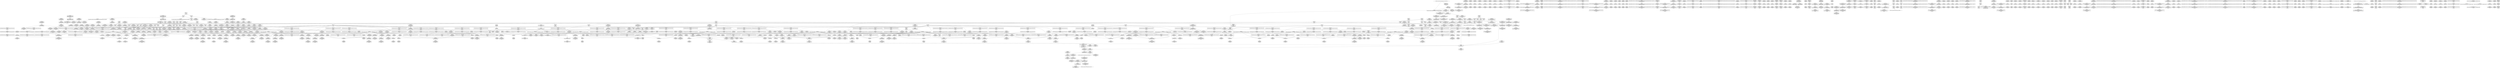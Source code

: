 digraph {
	CE0x4886970 [shape=record,shape=Mrecord,label="{CE0x4886970|task_sid:tmp21|security/selinux/hooks.c,208}"]
	CE0x48b1940 [shape=record,shape=Mrecord,label="{CE0x48b1940|_call_void_rcu_read_unlock()_#10,_!dbg_!27748|security/selinux/hooks.c,209}"]
	CE0x48ca820 [shape=record,shape=Mrecord,label="{CE0x48ca820|i64*_getelementptr_inbounds_(_2_x_i64_,_2_x_i64_*___llvm_gcov_ctr131,_i64_0,_i64_0)|*Constant*}"]
	CE0x48b3ba0 [shape=record,shape=Mrecord,label="{CE0x48b3ba0|rcu_read_lock:if.end|*SummSink*}"]
	CE0x4905660 [shape=record,shape=Mrecord,label="{CE0x4905660|__rcu_read_unlock:entry|*SummSink*}"]
	CE0x486fd70 [shape=record,shape=Mrecord,label="{CE0x486fd70|task_sid:tmp1}"]
	CE0x490c240 [shape=record,shape=Mrecord,label="{CE0x490c240|i64*_getelementptr_inbounds_(_4_x_i64_,_4_x_i64_*___llvm_gcov_ctr133,_i64_0,_i64_2)|*Constant*|*SummSink*}"]
	CE0x48abc80 [shape=record,shape=Mrecord,label="{CE0x48abc80|i64*_getelementptr_inbounds_(_11_x_i64_,_11_x_i64_*___llvm_gcov_ctr127,_i64_0,_i64_1)|*Constant*|*SummSink*}"]
	CE0x4916570 [shape=record,shape=Mrecord,label="{CE0x4916570|rcu_lock_release:tmp5|include/linux/rcupdate.h,423|*SummSource*}"]
	CE0x490a800 [shape=record,shape=Mrecord,label="{CE0x490a800|__rcu_read_unlock:do.body|*SummSource*}"]
	CE0x485cf30 [shape=record,shape=Mrecord,label="{CE0x485cf30|rcu_read_lock:tmp9|include/linux/rcupdate.h,882|*SummSink*}"]
	CE0x48b6050 [shape=record,shape=Mrecord,label="{CE0x48b6050|rcu_read_lock:tmp8|include/linux/rcupdate.h,882|*SummSource*}"]
	CE0x48de580 [shape=record,shape=Mrecord,label="{CE0x48de580|i64*_getelementptr_inbounds_(_4_x_i64_,_4_x_i64_*___llvm_gcov_ctr129,_i64_0,_i64_2)|*Constant*}"]
	CE0x48b61d0 [shape=record,shape=Mrecord,label="{CE0x48b61d0|rcu_read_lock:tobool1|include/linux/rcupdate.h,882}"]
	CE0x4874e90 [shape=record,shape=Mrecord,label="{CE0x4874e90|i64_0|*Constant*|*SummSource*}"]
	CE0x48c6e00 [shape=record,shape=Mrecord,label="{CE0x48c6e00|i64*_getelementptr_inbounds_(_11_x_i64_,_11_x_i64_*___llvm_gcov_ctr127,_i64_0,_i64_9)|*Constant*|*SummSource*}"]
	CE0x48f0c80 [shape=record,shape=Mrecord,label="{CE0x48f0c80|__preempt_count_add:do.body}"]
	CE0x48b3d90 [shape=record,shape=Mrecord,label="{CE0x48b3d90|rcu_read_lock:do.end|*SummSource*}"]
	CE0x4869240 [shape=record,shape=Mrecord,label="{CE0x4869240|selinux_kernel_module_request:kmod_name2|security/selinux/hooks.c,3566}"]
	CE0x490af20 [shape=record,shape=Mrecord,label="{CE0x490af20|i64_1|*Constant*}"]
	CE0x48edcf0 [shape=record,shape=Mrecord,label="{CE0x48edcf0|i64*_getelementptr_inbounds_(_4_x_i64_,_4_x_i64_*___llvm_gcov_ctr130,_i64_0,_i64_1)|*Constant*}"]
	CE0x4933260 [shape=record,shape=Mrecord,label="{CE0x4933260|__preempt_count_sub:do.body|*SummSink*}"]
	CE0x48909f0 [shape=record,shape=Mrecord,label="{CE0x48909f0|task_sid:tmp26|security/selinux/hooks.c,208|*SummSource*}"]
	CE0x48f7670 [shape=record,shape=Mrecord,label="{CE0x48f7670|rcu_lock_acquire:tmp1|*SummSink*}"]
	CE0x4911fa0 [shape=record,shape=Mrecord,label="{CE0x4911fa0|rcu_lock_release:indirectgoto|*SummSource*}"]
	CE0x48766b0 [shape=record,shape=Mrecord,label="{CE0x48766b0|task_sid:tmp18|security/selinux/hooks.c,208|*SummSource*}"]
	CE0x48a8f30 [shape=record,shape=Mrecord,label="{CE0x48a8f30|rcu_read_unlock:tmp1|*SummSource*}"]
	CE0x48ec300 [shape=record,shape=Mrecord,label="{CE0x48ec300|i64*_getelementptr_inbounds_(_4_x_i64_,_4_x_i64_*___llvm_gcov_ctr130,_i64_0,_i64_2)|*Constant*|*SummSource*}"]
	CE0x49417d0 [shape=record,shape=Mrecord,label="{CE0x49417d0|__preempt_count_add:tmp3|*SummSink*}"]
	CE0x4966440 [shape=record,shape=Mrecord,label="{CE0x4966440|__preempt_count_sub:tmp7|./arch/x86/include/asm/preempt.h,78|*SummSource*}"]
	CE0x48f7180 [shape=record,shape=Mrecord,label="{CE0x48f7180|rcu_read_unlock:tmp10|include/linux/rcupdate.h,933|*SummSource*}"]
	CE0x4917af0 [shape=record,shape=Mrecord,label="{CE0x4917af0|i64_ptrtoint_(i8*_blockaddress(_rcu_lock_release,_%__here)_to_i64)|*Constant*|*SummSink*}"]
	CE0x48a6420 [shape=record,shape=Mrecord,label="{CE0x48a6420|i32_0|*Constant*}"]
	CE0x48a1710 [shape=record,shape=Mrecord,label="{CE0x48a1710|i64_1|*Constant*}"]
	CE0x4876cf0 [shape=record,shape=Mrecord,label="{CE0x4876cf0|task_sid:task|Function::task_sid&Arg::task::|*SummSource*}"]
	CE0x4940580 [shape=record,shape=Mrecord,label="{CE0x4940580|__preempt_count_add:tmp2}"]
	CE0x48ac840 [shape=record,shape=Mrecord,label="{CE0x48ac840|i64*_getelementptr_inbounds_(_13_x_i64_,_13_x_i64_*___llvm_gcov_ctr126,_i64_0,_i64_9)|*Constant*|*SummSource*}"]
	CE0x48d5490 [shape=record,shape=Mrecord,label="{CE0x48d5490|__preempt_count_add:tmp7|./arch/x86/include/asm/preempt.h,73}"]
	CE0x48900c0 [shape=record,shape=Mrecord,label="{CE0x48900c0|task_sid:tmp25|security/selinux/hooks.c,208|*SummSink*}"]
	CE0x491dcc0 [shape=record,shape=Mrecord,label="{CE0x491dcc0|__rcu_read_unlock:do.end|*SummSource*}"]
	CE0x48b6e60 [shape=record,shape=Mrecord,label="{CE0x48b6e60|rcu_read_unlock:tmp5|include/linux/rcupdate.h,933|*SummSource*}"]
	CE0x489fa10 [shape=record,shape=Mrecord,label="{CE0x489fa10|_ret_void,_!dbg_!27717|include/linux/rcupdate.h,419}"]
	CE0x488d150 [shape=record,shape=Mrecord,label="{CE0x488d150|rcu_read_unlock:call3|include/linux/rcupdate.h,933|*SummSource*}"]
	CE0x4875530 [shape=record,shape=Mrecord,label="{CE0x4875530|GLOBAL:task_sid|*Constant*|*SummSource*}"]
	CE0x4873eb0 [shape=record,shape=Mrecord,label="{CE0x4873eb0|rcu_read_unlock:tmp21|include/linux/rcupdate.h,935|*SummSource*}"]
	CE0x4866470 [shape=record,shape=Mrecord,label="{CE0x4866470|i64_1|*Constant*|*SummSink*}"]
	CE0x48f1a50 [shape=record,shape=Mrecord,label="{CE0x48f1a50|i64*_getelementptr_inbounds_(_11_x_i64_,_11_x_i64_*___llvm_gcov_ctr132,_i64_0,_i64_0)|*Constant*}"]
	CE0x48857d0 [shape=record,shape=Mrecord,label="{CE0x48857d0|cred_sid:tmp2|*SummSink*}"]
	CE0x4889af0 [shape=record,shape=Mrecord,label="{CE0x4889af0|rcu_read_lock:tmp2}"]
	CE0x485dfd0 [shape=record,shape=Mrecord,label="{CE0x485dfd0|avc_has_perm:auditdata|Function::avc_has_perm&Arg::auditdata::|*SummSource*}"]
	CE0x48775c0 [shape=record,shape=Mrecord,label="{CE0x48775c0|i64*_getelementptr_inbounds_(_2_x_i64_,_2_x_i64_*___llvm_gcov_ctr278,_i64_0,_i64_1)|*Constant*|*SummSource*}"]
	CE0x4927e10 [shape=record,shape=Mrecord,label="{CE0x4927e10|_call_void_lock_acquire(%struct.lockdep_map*_%map,_i32_0,_i32_0,_i32_2,_i32_0,_%struct.lockdep_map*_null,_i64_ptrtoint_(i8*_blockaddress(_rcu_lock_acquire,_%__here)_to_i64))_#10,_!dbg_!27716|include/linux/rcupdate.h,418}"]
	CE0x4876d90 [shape=record,shape=Mrecord,label="{CE0x4876d90|task_sid:task|Function::task_sid&Arg::task::|*SummSink*}"]
	CE0x48555a0 [shape=record,shape=Mrecord,label="{CE0x48555a0|i8*_getelementptr_inbounds_(_25_x_i8_,_25_x_i8_*_.str3,_i32_0,_i32_0)|*Constant*|*SummSink*}"]
	CE0x48ab730 [shape=record,shape=Mrecord,label="{CE0x48ab730|i32_77|*Constant*|*SummSource*}"]
	CE0x4884e70 [shape=record,shape=Mrecord,label="{CE0x4884e70|COLLAPSED:_GCMRE___llvm_gcov_ctr127_internal_global_11_x_i64_zeroinitializer:_elem_0:default:}"]
	CE0x4871510 [shape=record,shape=Mrecord,label="{CE0x4871510|_call_void_rcu_lock_release(%struct.lockdep_map*_rcu_lock_map)_#10,_!dbg_!27733|include/linux/rcupdate.h,935|*SummSink*}"]
	CE0x48b20c0 [shape=record,shape=Mrecord,label="{CE0x48b20c0|rcu_read_unlock:entry|*SummSink*}"]
	CE0x49163f0 [shape=record,shape=Mrecord,label="{CE0x49163f0|rcu_lock_release:tmp5|include/linux/rcupdate.h,423}"]
	CE0x48e18c0 [shape=record,shape=Mrecord,label="{CE0x48e18c0|__preempt_count_sub:tmp2|*SummSink*}"]
	CE0x486fe50 [shape=record,shape=Mrecord,label="{CE0x486fe50|task_sid:tmp1|*SummSink*}"]
	CE0x4868110 [shape=record,shape=Mrecord,label="{CE0x4868110|get_current:tmp1|*SummSource*}"]
	CE0x48f74b0 [shape=record,shape=Mrecord,label="{CE0x48f74b0|rcu_lock_acquire:tmp1|*SummSource*}"]
	CE0x48ac7d0 [shape=record,shape=Mrecord,label="{CE0x48ac7d0|i64*_getelementptr_inbounds_(_13_x_i64_,_13_x_i64_*___llvm_gcov_ctr126,_i64_0,_i64_9)|*Constant*}"]
	CE0x485c7c0 [shape=record,shape=Mrecord,label="{CE0x485c7c0|i64_5|*Constant*}"]
	CE0x4862590 [shape=record,shape=Mrecord,label="{CE0x4862590|rcu_read_lock:tmp1|*SummSink*}"]
	CE0x48643a0 [shape=record,shape=Mrecord,label="{CE0x48643a0|i64*_getelementptr_inbounds_(_2_x_i64_,_2_x_i64_*___llvm_gcov_ctr278,_i64_0,_i64_1)|*Constant*}"]
	CE0x48de770 [shape=record,shape=Mrecord,label="{CE0x48de770|_call_void_mcount()_#3|*SummSink*}"]
	CE0x4972de0 [shape=record,shape=Mrecord,label="{CE0x4972de0|__preempt_count_sub:do.body}"]
	CE0x486f750 [shape=record,shape=Mrecord,label="{CE0x486f750|task_sid:if.end|*SummSource*}"]
	CE0x48b86b0 [shape=record,shape=Mrecord,label="{CE0x48b86b0|cred_sid:tmp5|security/selinux/hooks.c,196}"]
	CE0x48f0560 [shape=record,shape=Mrecord,label="{CE0x48f0560|rcu_read_unlock:tmp14|include/linux/rcupdate.h,933}"]
	CE0x491a130 [shape=record,shape=Mrecord,label="{CE0x491a130|rcu_lock_release:tmp2}"]
	CE0x49284c0 [shape=record,shape=Mrecord,label="{CE0x49284c0|rcu_lock_release:tmp3|*SummSink*}"]
	CE0x48f6cc0 [shape=record,shape=Mrecord,label="{CE0x48f6cc0|rcu_lock_acquire:bb|*SummSink*}"]
	CE0x48b4380 [shape=record,shape=Mrecord,label="{CE0x48b4380|i64_0|*Constant*}"]
	CE0x485dd40 [shape=record,shape=Mrecord,label="{CE0x485dd40|get_current:tmp3}"]
	CE0x48cd360 [shape=record,shape=Mrecord,label="{CE0x48cd360|rcu_read_unlock:tmp15|include/linux/rcupdate.h,933|*SummSource*}"]
	CE0x48677d0 [shape=record,shape=Mrecord,label="{CE0x48677d0|i64*_getelementptr_inbounds_(_2_x_i64_,_2_x_i64_*___llvm_gcov_ctr98,_i64_0,_i64_1)|*Constant*|*SummSource*}"]
	CE0x48a2d40 [shape=record,shape=Mrecord,label="{CE0x48a2d40|rcu_read_unlock:tmp5|include/linux/rcupdate.h,933|*SummSink*}"]
	CE0x491da20 [shape=record,shape=Mrecord,label="{CE0x491da20|__rcu_read_unlock:tmp6|include/linux/rcupdate.h,245|*SummSource*}"]
	CE0x4878b40 [shape=record,shape=Mrecord,label="{CE0x4878b40|COLLAPSED:_GCMRE___llvm_gcov_ctr126_internal_global_13_x_i64_zeroinitializer:_elem_0:default:}"]
	CE0x486c700 [shape=record,shape=Mrecord,label="{CE0x486c700|avc_has_perm:ssid|Function::avc_has_perm&Arg::ssid::}"]
	CE0x491a1a0 [shape=record,shape=Mrecord,label="{CE0x491a1a0|rcu_lock_release:tmp2|*SummSource*}"]
	CE0x492a200 [shape=record,shape=Mrecord,label="{CE0x492a200|__rcu_read_unlock:tmp|*SummSource*}"]
	CE0x48eeb00 [shape=record,shape=Mrecord,label="{CE0x48eeb00|rcu_read_unlock:tobool1|include/linux/rcupdate.h,933}"]
	CE0x48b3670 [shape=record,shape=Mrecord,label="{CE0x48b3670|i32_22|*Constant*|*SummSource*}"]
	CE0x490af90 [shape=record,shape=Mrecord,label="{CE0x490af90|__preempt_count_add:tmp1}"]
	CE0x486a2a0 [shape=record,shape=Mrecord,label="{CE0x486a2a0|task_sid:if.then|*SummSource*}"]
	CE0x48f5160 [shape=record,shape=Mrecord,label="{CE0x48f5160|_call_void_asm_addl_$1,_%gs:$0_,_*m,ri,*m,_dirflag_,_fpsr_,_flags_(i32*___preempt_count,_i32_%val,_i32*___preempt_count)_#3,_!dbg_!27714,_!srcloc_!27717|./arch/x86/include/asm/preempt.h,72|*SummSink*}"]
	CE0x4889050 [shape=record,shape=Mrecord,label="{CE0x4889050|task_sid:tmp2|*SummSink*}"]
	CE0x486ceb0 [shape=record,shape=Mrecord,label="{CE0x486ceb0|i16_3|*Constant*}"]
	CE0x4876f60 [shape=record,shape=Mrecord,label="{CE0x4876f60|_ret_i32_%call7,_!dbg_!27749|security/selinux/hooks.c,210|*SummSource*}"]
	CE0x48b6c90 [shape=record,shape=Mrecord,label="{CE0x48b6c90|GLOBAL:__llvm_gcov_ctr132|Global_var:__llvm_gcov_ctr132|*SummSink*}"]
	CE0x48ddbe0 [shape=record,shape=Mrecord,label="{CE0x48ddbe0|__preempt_count_sub:tmp4|./arch/x86/include/asm/preempt.h,77|*SummSink*}"]
	CE0x49174e0 [shape=record,shape=Mrecord,label="{CE0x49174e0|i64_ptrtoint_(i8*_blockaddress(_rcu_lock_release,_%__here)_to_i64)|*Constant*}"]
	CE0x48b17d0 [shape=record,shape=Mrecord,label="{CE0x48b17d0|GLOBAL:rcu_read_unlock|*Constant*}"]
	CE0x4940730 [shape=record,shape=Mrecord,label="{CE0x4940730|_ret_void,_!dbg_!27720|./arch/x86/include/asm/preempt.h,78}"]
	CE0x4905420 [shape=record,shape=Mrecord,label="{CE0x4905420|GLOBAL:__rcu_read_unlock|*Constant*|*SummSource*}"]
	CE0x485cce0 [shape=record,shape=Mrecord,label="{CE0x485cce0|rcu_read_lock:tmp10|include/linux/rcupdate.h,882}"]
	CE0x48653f0 [shape=record,shape=Mrecord,label="{CE0x48653f0|selinux_kernel_module_request:tmp3|*SummSink*}"]
	CE0x492af70 [shape=record,shape=Mrecord,label="{CE0x492af70|COLLAPSED:_GCMRE___llvm_gcov_ctr130_internal_global_4_x_i64_zeroinitializer:_elem_0:default:}"]
	CE0x48f6e30 [shape=record,shape=Mrecord,label="{CE0x48f6e30|rcu_lock_acquire:__here}"]
	CE0x48c5d20 [shape=record,shape=Mrecord,label="{CE0x48c5d20|i8*_getelementptr_inbounds_(_25_x_i8_,_25_x_i8_*_.str45,_i32_0,_i32_0)|*Constant*}"]
	CE0x48f8540 [shape=record,shape=Mrecord,label="{CE0x48f8540|i64*_getelementptr_inbounds_(_4_x_i64_,_4_x_i64_*___llvm_gcov_ctr133,_i64_0,_i64_1)|*Constant*|*SummSink*}"]
	CE0x486f860 [shape=record,shape=Mrecord,label="{CE0x486f860|task_sid:do.end}"]
	CE0x48ca200 [shape=record,shape=Mrecord,label="{CE0x48ca200|rcu_read_lock:tmp22|include/linux/rcupdate.h,884|*SummSink*}"]
	CE0x487d720 [shape=record,shape=Mrecord,label="{CE0x487d720|i32_(i32,_i32,_i16,_i32,_%struct.common_audit_data*)*_bitcast_(i32_(i32,_i32,_i16,_i32,_%struct.common_audit_data.495*)*_avc_has_perm_to_i32_(i32,_i32,_i16,_i32,_%struct.common_audit_data*)*)|*Constant*}"]
	CE0x48b3ad0 [shape=record,shape=Mrecord,label="{CE0x48b3ad0|rcu_read_lock:if.end|*SummSource*}"]
	CE0x48b1170 [shape=record,shape=Mrecord,label="{CE0x48b1170|task_sid:land.lhs.true2|*SummSink*}"]
	CE0x4865950 [shape=record,shape=Mrecord,label="{CE0x4865950|task_sid:tobool4|security/selinux/hooks.c,208|*SummSink*}"]
	CE0x48a0320 [shape=record,shape=Mrecord,label="{CE0x48a0320|i32_22|*Constant*|*SummSink*}"]
	CE0x4870550 [shape=record,shape=Mrecord,label="{CE0x4870550|i8*_getelementptr_inbounds_(_44_x_i8_,_44_x_i8_*_.str47,_i32_0,_i32_0)|*Constant*|*SummSink*}"]
	CE0x49277b0 [shape=record,shape=Mrecord,label="{CE0x49277b0|rcu_lock_acquire:tmp5|include/linux/rcupdate.h,418}"]
	CE0x49120a0 [shape=record,shape=Mrecord,label="{CE0x49120a0|rcu_lock_release:indirectgoto|*SummSink*}"]
	CE0x48aa450 [shape=record,shape=Mrecord,label="{CE0x48aa450|task_sid:tmp23|security/selinux/hooks.c,208|*SummSink*}"]
	CE0x4929510 [shape=record,shape=Mrecord,label="{CE0x4929510|rcu_lock_acquire:tmp6|*SummSink*}"]
	CE0x48b02d0 [shape=record,shape=Mrecord,label="{CE0x48b02d0|GLOBAL:rcu_lock_acquire|*Constant*|*SummSink*}"]
	CE0x48b1230 [shape=record,shape=Mrecord,label="{CE0x48b1230|task_sid:if.end}"]
	CE0x485ff30 [shape=record,shape=Mrecord,label="{CE0x485ff30|GLOBAL:rcu_read_lock|*Constant*|*SummSink*}"]
	CE0x48aad10 [shape=record,shape=Mrecord,label="{CE0x48aad10|i64*_getelementptr_inbounds_(_13_x_i64_,_13_x_i64_*___llvm_gcov_ctr126,_i64_0,_i64_11)|*Constant*|*SummSink*}"]
	CE0x48d3270 [shape=record,shape=Mrecord,label="{CE0x48d3270|rcu_read_lock:tmp14|include/linux/rcupdate.h,882}"]
	CE0x48ecb70 [shape=record,shape=Mrecord,label="{CE0x48ecb70|rcu_read_unlock:if.then}"]
	CE0x487bd70 [shape=record,shape=Mrecord,label="{CE0x487bd70|task_sid:tmp|*SummSink*}"]
	CE0x48f4380 [shape=record,shape=Mrecord,label="{CE0x48f4380|rcu_read_unlock:tmp12|include/linux/rcupdate.h,933}"]
	CE0x48d2b20 [shape=record,shape=Mrecord,label="{CE0x48d2b20|i64*_getelementptr_inbounds_(_11_x_i64_,_11_x_i64_*___llvm_gcov_ctr132,_i64_0,_i64_8)|*Constant*|*SummSink*}"]
	CE0x48ae9f0 [shape=record,shape=Mrecord,label="{CE0x48ae9f0|task_sid:do.body5|*SummSource*}"]
	CE0x48a2200 [shape=record,shape=Mrecord,label="{CE0x48a2200|rcu_lock_acquire:entry}"]
	CE0x4929e30 [shape=record,shape=Mrecord,label="{CE0x4929e30|__rcu_read_unlock:tmp1|*SummSource*}"]
	CE0x4883c80 [shape=record,shape=Mrecord,label="{CE0x4883c80|rcu_read_lock:tmp3|*SummSource*}"]
	CE0x48546b0 [shape=record,shape=Mrecord,label="{CE0x48546b0|i64_5|*Constant*|*SummSink*}"]
	CE0x48770c0 [shape=record,shape=Mrecord,label="{CE0x48770c0|_ret_i32_%call7,_!dbg_!27749|security/selinux/hooks.c,210|*SummSink*}"]
	CE0x485c650 [shape=record,shape=Mrecord,label="{CE0x485c650|rcu_read_lock:tobool1|include/linux/rcupdate.h,882|*SummSink*}"]
	CE0x48d3100 [shape=record,shape=Mrecord,label="{CE0x48d3100|rcu_read_lock:tmp13|include/linux/rcupdate.h,882}"]
	CE0x4906b90 [shape=record,shape=Mrecord,label="{CE0x4906b90|GLOBAL:lock_acquire|*Constant*}"]
	CE0x49170b0 [shape=record,shape=Mrecord,label="{CE0x49170b0|GLOBAL:lock_release|*Constant*|*SummSource*}"]
	CE0x49060f0 [shape=record,shape=Mrecord,label="{CE0x49060f0|__rcu_read_lock:do.body|*SummSink*}"]
	CE0x4915a90 [shape=record,shape=Mrecord,label="{CE0x4915a90|rcu_lock_release:tmp7|*SummSource*}"]
	CE0x48ab0b0 [shape=record,shape=Mrecord,label="{CE0x48ab0b0|i64*_getelementptr_inbounds_(_2_x_i64_,_2_x_i64_*___llvm_gcov_ctr98,_i64_0,_i64_1)|*Constant*}"]
	CE0x4882ba0 [shape=record,shape=Mrecord,label="{CE0x4882ba0|task_sid:land.lhs.true|*SummSource*}"]
	CE0x48f29c0 [shape=record,shape=Mrecord,label="{CE0x48f29c0|i64*_getelementptr_inbounds_(_4_x_i64_,_4_x_i64_*___llvm_gcov_ctr133,_i64_0,_i64_1)|*Constant*}"]
	CE0x4930c50 [shape=record,shape=Mrecord,label="{CE0x4930c50|GLOBAL:__preempt_count|Global_var:__preempt_count|*SummSource*}"]
	CE0x48c7490 [shape=record,shape=Mrecord,label="{CE0x48c7490|rcu_read_lock:tmp19|include/linux/rcupdate.h,882}"]
	CE0x48a62f0 [shape=record,shape=Mrecord,label="{CE0x48a62f0|rcu_read_lock:call|include/linux/rcupdate.h,882|*SummSink*}"]
	CE0x485b3d0 [shape=record,shape=Mrecord,label="{CE0x485b3d0|i64_2|*Constant*}"]
	CE0x48efc30 [shape=record,shape=Mrecord,label="{CE0x48efc30|rcu_read_unlock:tmp4|include/linux/rcupdate.h,933}"]
	CE0x48605c0 [shape=record,shape=Mrecord,label="{CE0x48605c0|task_sid:entry}"]
	CE0x5430a50 [shape=record,shape=Mrecord,label="{CE0x5430a50|GLOBAL:get_current|*Constant*}"]
	CE0x485b1d0 [shape=record,shape=Mrecord,label="{CE0x485b1d0|task_sid:tobool|security/selinux/hooks.c,208|*SummSource*}"]
	CE0x48ed6f0 [shape=record,shape=Mrecord,label="{CE0x48ed6f0|__rcu_read_lock:tmp7|include/linux/rcupdate.h,240|*SummSink*}"]
	CE0x485d3b0 [shape=record,shape=Mrecord,label="{CE0x485d3b0|rcu_read_lock:tmp10|include/linux/rcupdate.h,882|*SummSink*}"]
	CE0x48b9d30 [shape=record,shape=Mrecord,label="{CE0x48b9d30|GLOBAL:rcu_lock_map|Global_var:rcu_lock_map}"]
	CE0x48ca530 [shape=record,shape=Mrecord,label="{CE0x48ca530|cred_sid:bb|*SummSource*}"]
	CE0x485e280 [shape=record,shape=Mrecord,label="{CE0x485e280|_ret_i32_%retval.0,_!dbg_!27728|security/selinux/avc.c,775|*SummSink*}"]
	CE0x4907240 [shape=record,shape=Mrecord,label="{CE0x4907240|%struct.lockdep_map*_null|*Constant*}"]
	CE0x485c2d0 [shape=record,shape=Mrecord,label="{CE0x485c2d0|task_sid:tmp8|security/selinux/hooks.c,208|*SummSource*}"]
	CE0x48a1460 [shape=record,shape=Mrecord,label="{CE0x48a1460|cred_sid:tmp3|*SummSink*}"]
	CE0x487c230 [shape=record,shape=Mrecord,label="{CE0x487c230|selinux_kernel_module_request:bb|*SummSource*}"]
	CE0x4866390 [shape=record,shape=Mrecord,label="{CE0x4866390|i64_1|*Constant*}"]
	CE0x488d960 [shape=record,shape=Mrecord,label="{CE0x488d960|task_sid:tmp17|security/selinux/hooks.c,208|*SummSink*}"]
	CE0x48a6fc0 [shape=record,shape=Mrecord,label="{CE0x48a6fc0|task_sid:tmp27|security/selinux/hooks.c,208|*SummSource*}"]
	CE0x487d8a0 [shape=record,shape=Mrecord,label="{CE0x487d8a0|i32_(i32,_i32,_i16,_i32,_%struct.common_audit_data*)*_bitcast_(i32_(i32,_i32,_i16,_i32,_%struct.common_audit_data.495*)*_avc_has_perm_to_i32_(i32,_i32,_i16,_i32,_%struct.common_audit_data*)*)|*Constant*|*SummSource*}"]
	CE0x48af500 [shape=record,shape=Mrecord,label="{CE0x48af500|i64_4|*Constant*}"]
	CE0x48cee30 [shape=record,shape=Mrecord,label="{CE0x48cee30|GLOBAL:__preempt_count_sub|*Constant*|*SummSink*}"]
	CE0x48a3a80 [shape=record,shape=Mrecord,label="{CE0x48a3a80|rcu_read_lock:bb}"]
	CE0x4869530 [shape=record,shape=Mrecord,label="{CE0x4869530|selinux_kernel_module_request:kmod_name2|security/selinux/hooks.c,3566|*SummSink*}"]
	CE0x48c67c0 [shape=record,shape=Mrecord,label="{CE0x48c67c0|i32_883|*Constant*|*SummSink*}"]
	CE0x48f11d0 [shape=record,shape=Mrecord,label="{CE0x48f11d0|rcu_read_unlock:tmp4|include/linux/rcupdate.h,933|*SummSource*}"]
	CE0x48eccf0 [shape=record,shape=Mrecord,label="{CE0x48eccf0|__preempt_count_add:entry|*SummSource*}"]
	CE0x4917310 [shape=record,shape=Mrecord,label="{CE0x4917310|GLOBAL:lock_release|*Constant*|*SummSink*}"]
	CE0x48f4f00 [shape=record,shape=Mrecord,label="{CE0x48f4f00|_call_void_asm_addl_$1,_%gs:$0_,_*m,ri,*m,_dirflag_,_fpsr_,_flags_(i32*___preempt_count,_i32_%val,_i32*___preempt_count)_#3,_!dbg_!27714,_!srcloc_!27717|./arch/x86/include/asm/preempt.h,72}"]
	CE0x487da30 [shape=record,shape=Mrecord,label="{CE0x487da30|i32_(i32,_i32,_i16,_i32,_%struct.common_audit_data*)*_bitcast_(i32_(i32,_i32,_i16,_i32,_%struct.common_audit_data.495*)*_avc_has_perm_to_i32_(i32,_i32,_i16,_i32,_%struct.common_audit_data*)*)|*Constant*|*SummSink*}"]
	CE0x490c050 [shape=record,shape=Mrecord,label="{CE0x490c050|i64*_getelementptr_inbounds_(_4_x_i64_,_4_x_i64_*___llvm_gcov_ctr133,_i64_0,_i64_2)|*Constant*|*SummSource*}"]
	CE0x4879d50 [shape=record,shape=Mrecord,label="{CE0x4879d50|avc_has_perm:requested|Function::avc_has_perm&Arg::requested::|*SummSink*}"]
	CE0x4932440 [shape=record,shape=Mrecord,label="{CE0x4932440|__preempt_count_add:tmp6|./arch/x86/include/asm/preempt.h,73}"]
	CE0x4915b00 [shape=record,shape=Mrecord,label="{CE0x4915b00|rcu_lock_release:tmp7|*SummSink*}"]
	CE0x4940e20 [shape=record,shape=Mrecord,label="{CE0x4940e20|__preempt_count_sub:tmp3|*SummSink*}"]
	CE0x48ecd60 [shape=record,shape=Mrecord,label="{CE0x48ecd60|__preempt_count_add:entry}"]
	CE0x491d170 [shape=record,shape=Mrecord,label="{CE0x491d170|__rcu_read_unlock:bb}"]
	CE0x485b340 [shape=record,shape=Mrecord,label="{CE0x485b340|task_sid:tobool|security/selinux/hooks.c,208|*SummSink*}"]
	CE0x4939e50 [shape=record,shape=Mrecord,label="{CE0x4939e50|__preempt_count_sub:tmp}"]
	CE0x48738d0 [shape=record,shape=Mrecord,label="{CE0x48738d0|rcu_read_unlock:tmp21|include/linux/rcupdate.h,935}"]
	CE0x48778b0 [shape=record,shape=Mrecord,label="{CE0x48778b0|task_sid:tmp3}"]
	CE0x492a050 [shape=record,shape=Mrecord,label="{CE0x492a050|__rcu_read_unlock:tmp|*SummSink*}"]
	CE0x49199f0 [shape=record,shape=Mrecord,label="{CE0x49199f0|i32_2|*Constant*|*SummSink*}"]
	CE0x490eb10 [shape=record,shape=Mrecord,label="{CE0x490eb10|__rcu_read_lock:tmp1|*SummSource*}"]
	CE0x4916c20 [shape=record,shape=Mrecord,label="{CE0x4916c20|_call_void_lock_release(%struct.lockdep_map*_%map,_i32_1,_i64_ptrtoint_(i8*_blockaddress(_rcu_lock_release,_%__here)_to_i64))_#10,_!dbg_!27716|include/linux/rcupdate.h,423|*SummSink*}"]
	CE0x48aac10 [shape=record,shape=Mrecord,label="{CE0x48aac10|i64*_getelementptr_inbounds_(_13_x_i64_,_13_x_i64_*___llvm_gcov_ctr126,_i64_0,_i64_11)|*Constant*|*SummSource*}"]
	CE0x486cc10 [shape=record,shape=Mrecord,label="{CE0x486cc10|avc_has_perm:tsid|Function::avc_has_perm&Arg::tsid::|*SummSource*}"]
	CE0x48ab1e0 [shape=record,shape=Mrecord,label="{CE0x48ab1e0|_call_void___rcu_read_lock()_#10,_!dbg_!27710|include/linux/rcupdate.h,879}"]
	CE0x48ea3f0 [shape=record,shape=Mrecord,label="{CE0x48ea3f0|0:_i8,_:_GCMR_rcu_read_unlock.__warned_internal_global_i8_0,_section_.data.unlikely_,_align_1:_elem_0:default:}"]
	CE0x48b5fa0 [shape=record,shape=Mrecord,label="{CE0x48b5fa0|0:_i32,_4:_i32,_8:_i32,_12:_i32,_:_CMRE_4,8_|*MultipleSource*|security/selinux/hooks.c,196|*LoadInst*|security/selinux/hooks.c,196|security/selinux/hooks.c,197}"]
	CE0x4871680 [shape=record,shape=Mrecord,label="{CE0x4871680|rcu_lock_release:entry}"]
	CE0x49299e0 [shape=record,shape=Mrecord,label="{CE0x49299e0|rcu_lock_acquire:tmp7|*SummSink*}"]
	CE0x486d360 [shape=record,shape=Mrecord,label="{CE0x486d360|_call_void_mcount()_#3|*SummSource*}"]
	CE0x4866240 [shape=record,shape=Mrecord,label="{CE0x4866240|selinux_kernel_module_request:tmp1}"]
	CE0x4874f00 [shape=record,shape=Mrecord,label="{CE0x4874f00|i64_0|*Constant*|*SummSink*}"]
	CE0x487a0e0 [shape=record,shape=Mrecord,label="{CE0x487a0e0|task_sid:tmp9|security/selinux/hooks.c,208|*SummSource*}"]
	CE0x48f1240 [shape=record,shape=Mrecord,label="{CE0x48f1240|rcu_read_unlock:tmp4|include/linux/rcupdate.h,933|*SummSink*}"]
	CE0x490c350 [shape=record,shape=Mrecord,label="{CE0x490c350|rcu_lock_release:tmp4|include/linux/rcupdate.h,423|*SummSink*}"]
	CE0x4890880 [shape=record,shape=Mrecord,label="{CE0x4890880|i64*_getelementptr_inbounds_(_13_x_i64_,_13_x_i64_*___llvm_gcov_ctr126,_i64_0,_i64_12)|*Constant*|*SummSource*}"]
	CE0x48c98e0 [shape=record,shape=Mrecord,label="{CE0x48c98e0|i64*_getelementptr_inbounds_(_11_x_i64_,_11_x_i64_*___llvm_gcov_ctr127,_i64_0,_i64_10)|*Constant*|*SummSource*}"]
	CE0x4860bb0 [shape=record,shape=Mrecord,label="{CE0x4860bb0|i32_1|*Constant*|*SummSource*}"]
	CE0x48c9990 [shape=record,shape=Mrecord,label="{CE0x48c9990|i64*_getelementptr_inbounds_(_11_x_i64_,_11_x_i64_*___llvm_gcov_ctr127,_i64_0,_i64_10)|*Constant*|*SummSink*}"]
	CE0x48cd490 [shape=record,shape=Mrecord,label="{CE0x48cd490|rcu_read_unlock:tmp15|include/linux/rcupdate.h,933|*SummSink*}"]
	CE0x48ce230 [shape=record,shape=Mrecord,label="{CE0x48ce230|rcu_read_unlock:tmp6|include/linux/rcupdate.h,933|*SummSink*}"]
	CE0x4875100 [shape=record,shape=Mrecord,label="{CE0x4875100|selinux_kernel_module_request:ad|security/selinux/hooks.c, 3561}"]
	CE0x48872a0 [shape=record,shape=Mrecord,label="{CE0x48872a0|task_sid:tmp11|security/selinux/hooks.c,208|*SummSink*}"]
	CE0x4940190 [shape=record,shape=Mrecord,label="{CE0x4940190|__rcu_read_unlock:tmp5|include/linux/rcupdate.h,244|*SummSink*}"]
	CE0x48ae370 [shape=record,shape=Mrecord,label="{CE0x48ae370|task_sid:tmp16|security/selinux/hooks.c,208|*SummSource*}"]
	CE0x48af640 [shape=record,shape=Mrecord,label="{CE0x48af640|i64_4|*Constant*|*SummSink*}"]
	CE0x4941490 [shape=record,shape=Mrecord,label="{CE0x4941490|__preempt_count_sub:tmp|*SummSource*}"]
	CE0x48d1e70 [shape=record,shape=Mrecord,label="{CE0x48d1e70|rcu_read_lock:call3|include/linux/rcupdate.h,882}"]
	CE0x48886c0 [shape=record,shape=Mrecord,label="{CE0x48886c0|rcu_read_lock:tmp8|include/linux/rcupdate.h,882}"]
	CE0x48f6020 [shape=record,shape=Mrecord,label="{CE0x48f6020|rcu_read_unlock:bb|*SummSource*}"]
	CE0x49418e0 [shape=record,shape=Mrecord,label="{CE0x49418e0|_call_void_mcount()_#3}"]
	CE0x48b06e0 [shape=record,shape=Mrecord,label="{CE0x48b06e0|__preempt_count_add:val|Function::__preempt_count_add&Arg::val::}"]
	CE0x48f0030 [shape=record,shape=Mrecord,label="{CE0x48f0030|_call_void_mcount()_#3}"]
	CE0x48ba2d0 [shape=record,shape=Mrecord,label="{CE0x48ba2d0|COLLAPSED:_GCMRE___llvm_gcov_ctr131_internal_global_2_x_i64_zeroinitializer:_elem_0:default:}"]
	CE0x493fbb0 [shape=record,shape=Mrecord,label="{CE0x493fbb0|_call_void_asm_sideeffect_,_memory_,_dirflag_,_fpsr_,_flags_()_#3,_!dbg_!27711,_!srcloc_!27714|include/linux/rcupdate.h,244|*SummSource*}"]
	CE0x486d920 [shape=record,shape=Mrecord,label="{CE0x486d920|task_sid:tmp9|security/selinux/hooks.c,208}"]
	CE0x487faa0 [shape=record,shape=Mrecord,label="{CE0x487faa0|i8_8|*Constant*|*SummSource*}"]
	CE0x486fbf0 [shape=record,shape=Mrecord,label="{CE0x486fbf0|get_current:tmp4|./arch/x86/include/asm/current.h,14|*SummSource*}"]
	CE0x48875b0 [shape=record,shape=Mrecord,label="{CE0x48875b0|task_sid:tmp12|security/selinux/hooks.c,208|*SummSink*}"]
	CE0x485fec0 [shape=record,shape=Mrecord,label="{CE0x485fec0|GLOBAL:rcu_read_lock|*Constant*|*SummSource*}"]
	CE0x48b9ad0 [shape=record,shape=Mrecord,label="{CE0x48b9ad0|GLOBAL:rcu_lock_acquire|*Constant*|*SummSource*}"]
	CE0x48d3340 [shape=record,shape=Mrecord,label="{CE0x48d3340|rcu_read_lock:tmp13|include/linux/rcupdate.h,882|*SummSource*}"]
	CE0x48d3d40 [shape=record,shape=Mrecord,label="{CE0x48d3d40|rcu_read_lock:tmp15|include/linux/rcupdate.h,882|*SummSink*}"]
	CE0x48f39a0 [shape=record,shape=Mrecord,label="{CE0x48f39a0|rcu_read_unlock:tmp11|include/linux/rcupdate.h,933|*SummSink*}"]
	CE0x4904f90 [shape=record,shape=Mrecord,label="{CE0x4904f90|_call_void___rcu_read_unlock()_#10,_!dbg_!27734|include/linux/rcupdate.h,937|*SummSink*}"]
	CE0x48b7b60 [shape=record,shape=Mrecord,label="{CE0x48b7b60|cred_sid:security|security/selinux/hooks.c,196|*SummSource*}"]
	CE0x48ce4a0 [shape=record,shape=Mrecord,label="{CE0x48ce4a0|GLOBAL:rcu_lock_map|Global_var:rcu_lock_map|*SummSource*}"]
	CE0x4905b20 [shape=record,shape=Mrecord,label="{CE0x4905b20|_ret_void,_!dbg_!27717|include/linux/rcupdate.h,245}"]
	CE0x487ea80 [shape=record,shape=Mrecord,label="{CE0x487ea80|i32_0|*Constant*|*SummSink*}"]
	CE0x490b030 [shape=record,shape=Mrecord,label="{CE0x490b030|__rcu_read_unlock:bb|*SummSink*}"]
	CE0x48d9e10 [shape=record,shape=Mrecord,label="{CE0x48d9e10|_call_void_mcount()_#3}"]
	CE0x4876720 [shape=record,shape=Mrecord,label="{CE0x4876720|task_sid:tmp19|security/selinux/hooks.c,208}"]
	CE0x48d41a0 [shape=record,shape=Mrecord,label="{CE0x48d41a0|rcu_read_lock:tmp16|include/linux/rcupdate.h,882|*SummSink*}"]
	CE0x490e0f0 [shape=record,shape=Mrecord,label="{CE0x490e0f0|i64*_getelementptr_inbounds_(_4_x_i64_,_4_x_i64_*___llvm_gcov_ctr133,_i64_0,_i64_0)|*Constant*}"]
	CE0x48ebcb0 [shape=record,shape=Mrecord,label="{CE0x48ebcb0|rcu_read_unlock:tmp9|include/linux/rcupdate.h,933|*SummSource*}"]
	CE0x48b2e90 [shape=record,shape=Mrecord,label="{CE0x48b2e90|i32_22|*Constant*}"]
	CE0x48a06d0 [shape=record,shape=Mrecord,label="{CE0x48a06d0|task_sid:tmp13|security/selinux/hooks.c,208|*SummSink*}"]
	CE0x4904b40 [shape=record,shape=Mrecord,label="{CE0x4904b40|_ret_void,_!dbg_!27717|include/linux/rcupdate.h,424|*SummSource*}"]
	CE0x48581b0 [shape=record,shape=Mrecord,label="{CE0x48581b0|selinux_kernel_module_request:tmp3}"]
	CE0x48b8b30 [shape=record,shape=Mrecord,label="{CE0x48b8b30|rcu_read_unlock:tmp2|*SummSink*}"]
	CE0x4868880 [shape=record,shape=Mrecord,label="{CE0x4868880|i64*_getelementptr_inbounds_(_2_x_i64_,_2_x_i64_*___llvm_gcov_ctr278,_i64_0,_i64_0)|*Constant*}"]
	CE0x48880c0 [shape=record,shape=Mrecord,label="{CE0x48880c0|task_sid:tmp7|security/selinux/hooks.c,208|*SummSource*}"]
	CE0x48aeb50 [shape=record,shape=Mrecord,label="{CE0x48aeb50|task_sid:bb}"]
	CE0x48b8dc0 [shape=record,shape=Mrecord,label="{CE0x48b8dc0|rcu_read_unlock:tmp3}"]
	CE0x48aee80 [shape=record,shape=Mrecord,label="{CE0x48aee80|_call_void_mcount()_#3|*SummSource*}"]
	CE0x48ddb70 [shape=record,shape=Mrecord,label="{CE0x48ddb70|__preempt_count_sub:tmp4|./arch/x86/include/asm/preempt.h,77|*SummSource*}"]
	CE0x486c9f0 [shape=record,shape=Mrecord,label="{CE0x486c9f0|avc_has_perm:ssid|Function::avc_has_perm&Arg::ssid::|*SummSink*}"]
	CE0x485b850 [shape=record,shape=Mrecord,label="{CE0x485b850|get_current:tmp2|*SummSink*}"]
	CE0x48ad530 [shape=record,shape=Mrecord,label="{CE0x48ad530|task_sid:tmp5|security/selinux/hooks.c,208}"]
	CE0x48a5dd0 [shape=record,shape=Mrecord,label="{CE0x48a5dd0|i64*_getelementptr_inbounds_(_2_x_i64_,_2_x_i64_*___llvm_gcov_ctr131,_i64_0,_i64_0)|*Constant*|*SummSink*}"]
	CE0x48aa180 [shape=record,shape=Mrecord,label="{CE0x48aa180|task_sid:tmp24|security/selinux/hooks.c,208}"]
	CE0x48aadf0 [shape=record,shape=Mrecord,label="{CE0x48aadf0|task_sid:tmp24|security/selinux/hooks.c,208|*SummSink*}"]
	CE0x490eaa0 [shape=record,shape=Mrecord,label="{CE0x490eaa0|__rcu_read_lock:tmp1}"]
	CE0x49286b0 [shape=record,shape=Mrecord,label="{CE0x49286b0|_call_void_mcount()_#3|*SummSource*}"]
	CE0x489e6c0 [shape=record,shape=Mrecord,label="{CE0x489e6c0|_ret_void,_!dbg_!27717|include/linux/rcupdate.h,240|*SummSink*}"]
	CE0x485d560 [shape=record,shape=Mrecord,label="{CE0x485d560|get_current:tmp3|*SummSink*}"]
	CE0x48713e0 [shape=record,shape=Mrecord,label="{CE0x48713e0|_call_void_rcu_lock_release(%struct.lockdep_map*_rcu_lock_map)_#10,_!dbg_!27733|include/linux/rcupdate.h,935|*SummSource*}"]
	CE0x48729b0 [shape=record,shape=Mrecord,label="{CE0x48729b0|i64*_getelementptr_inbounds_(_11_x_i64_,_11_x_i64_*___llvm_gcov_ctr132,_i64_0,_i64_9)|*Constant*|*SummSource*}"]
	CE0x489faa0 [shape=record,shape=Mrecord,label="{CE0x489faa0|cred_sid:tmp6|security/selinux/hooks.c,197|*SummSource*}"]
	CE0x4871fe0 [shape=record,shape=Mrecord,label="{CE0x4871fe0|GLOBAL:rcu_lock_release|*Constant*|*SummSource*}"]
	CE0x4941280 [shape=record,shape=Mrecord,label="{CE0x4941280|__preempt_count_sub:tmp|*SummSink*}"]
	CE0x487fbf0 [shape=record,shape=Mrecord,label="{CE0x487fbf0|i8_8|*Constant*|*SummSink*}"]
	CE0x4945d00 [shape=record,shape=Mrecord,label="{CE0x4945d00|__preempt_count_sub:tmp5|./arch/x86/include/asm/preempt.h,77|*SummSink*}"]
	CE0x4889bd0 [shape=record,shape=Mrecord,label="{CE0x4889bd0|rcu_read_lock:tmp2|*SummSink*}"]
	CE0x48eb960 [shape=record,shape=Mrecord,label="{CE0x48eb960|rcu_lock_acquire:bb}"]
	CE0x48b9880 [shape=record,shape=Mrecord,label="{CE0x48b9880|task_sid:do.end6|*SummSource*}"]
	CE0x4907c70 [shape=record,shape=Mrecord,label="{CE0x4907c70|_call_void_mcount()_#3|*SummSink*}"]
	CE0x48a13f0 [shape=record,shape=Mrecord,label="{CE0x48a13f0|cred_sid:tmp3|*SummSource*}"]
	CE0x492acc0 [shape=record,shape=Mrecord,label="{CE0x492acc0|__rcu_read_unlock:tmp3|*SummSink*}"]
	CE0x4875350 [shape=record,shape=Mrecord,label="{CE0x4875350|selinux_kernel_module_request:call1|security/selinux/hooks.c,3563|*SummSink*}"]
	CE0x48d3bc0 [shape=record,shape=Mrecord,label="{CE0x48d3bc0|rcu_read_lock:tmp15|include/linux/rcupdate.h,882|*SummSource*}"]
	CE0x48554e0 [shape=record,shape=Mrecord,label="{CE0x48554e0|i8*_getelementptr_inbounds_(_25_x_i8_,_25_x_i8_*_.str3,_i32_0,_i32_0)|*Constant*|*SummSource*}"]
	CE0x48f5950 [shape=record,shape=Mrecord,label="{CE0x48f5950|rcu_read_unlock:tmp10|include/linux/rcupdate.h,933|*SummSink*}"]
	CE0x4884e00 [shape=record,shape=Mrecord,label="{CE0x4884e00|rcu_read_lock:tmp}"]
	CE0x4929ab0 [shape=record,shape=Mrecord,label="{CE0x4929ab0|__rcu_read_unlock:tmp2}"]
	CE0x48b48e0 [shape=record,shape=Mrecord,label="{CE0x48b48e0|rcu_read_unlock:call|include/linux/rcupdate.h,933}"]
	CE0x492a4f0 [shape=record,shape=Mrecord,label="{CE0x492a4f0|i64*_getelementptr_inbounds_(_4_x_i64_,_4_x_i64_*___llvm_gcov_ctr128,_i64_0,_i64_0)|*Constant*}"]
	CE0x48ca6b0 [shape=record,shape=Mrecord,label="{CE0x48ca6b0|cred_sid:bb|*SummSink*}"]
	CE0x4885ae0 [shape=record,shape=Mrecord,label="{CE0x4885ae0|cred_sid:tmp3}"]
	CE0x48f61f0 [shape=record,shape=Mrecord,label="{CE0x48f61f0|rcu_read_unlock:land.lhs.true2}"]
	CE0x48f5d80 [shape=record,shape=Mrecord,label="{CE0x48f5d80|__rcu_read_lock:tmp4|include/linux/rcupdate.h,239|*SummSink*}"]
	CE0x48b2da0 [shape=record,shape=Mrecord,label="{CE0x48b2da0|_call_void_mcount()_#3|*SummSink*}"]
	CE0x48d18e0 [shape=record,shape=Mrecord,label="{CE0x48d18e0|rcu_read_lock:tmp11|include/linux/rcupdate.h,882|*SummSink*}"]
	CE0x48cd050 [shape=record,shape=Mrecord,label="{CE0x48cd050|rcu_read_unlock:tmp15|include/linux/rcupdate.h,933}"]
	CE0x48e16d0 [shape=record,shape=Mrecord,label="{CE0x48e16d0|i64*_getelementptr_inbounds_(_4_x_i64_,_4_x_i64_*___llvm_gcov_ctr129,_i64_0,_i64_2)|*Constant*|*SummSink*}"]
	CE0x48a0740 [shape=record,shape=Mrecord,label="{CE0x48a0740|task_sid:tmp13|security/selinux/hooks.c,208|*SummSource*}"]
	CE0x4904810 [shape=record,shape=Mrecord,label="{CE0x4904810|GLOBAL:__rcu_read_unlock|*Constant*}"]
	CE0x490b290 [shape=record,shape=Mrecord,label="{CE0x490b290|i64*_getelementptr_inbounds_(_4_x_i64_,_4_x_i64_*___llvm_gcov_ctr134,_i64_0,_i64_0)|*Constant*}"]
	CE0x492ddb0 [shape=record,shape=Mrecord,label="{CE0x492ddb0|__preempt_count_sub:bb|*SummSink*}"]
	CE0x48c9bf0 [shape=record,shape=Mrecord,label="{CE0x48c9bf0|rcu_read_lock:tmp22|include/linux/rcupdate.h,884}"]
	CE0x488a2a0 [shape=record,shape=Mrecord,label="{CE0x488a2a0|GLOBAL:rcu_read_unlock.__warned|Global_var:rcu_read_unlock.__warned|*SummSink*}"]
	CE0x48a4530 [shape=record,shape=Mrecord,label="{CE0x48a4530|rcu_read_lock:tmp4|include/linux/rcupdate.h,882}"]
	CE0x485d600 [shape=record,shape=Mrecord,label="{CE0x485d600|_call_void_mcount()_#3}"]
	CE0x4973350 [shape=record,shape=Mrecord,label="{CE0x4973350|_call_void_mcount()_#3|*SummSource*}"]
	CE0x48606c0 [shape=record,shape=Mrecord,label="{CE0x48606c0|task_sid:entry|*SummSource*}"]
	CE0x492af00 [shape=record,shape=Mrecord,label="{CE0x492af00|rcu_lock_acquire:tmp}"]
	CE0x48adfa0 [shape=record,shape=Mrecord,label="{CE0x48adfa0|task_sid:tmp17|security/selinux/hooks.c,208}"]
	CE0x488fe20 [shape=record,shape=Mrecord,label="{CE0x488fe20|task_sid:tmp25|security/selinux/hooks.c,208|*SummSource*}"]
	CE0x48c65d0 [shape=record,shape=Mrecord,label="{CE0x48c65d0|i32_883|*Constant*}"]
	CE0x490a0e0 [shape=record,shape=Mrecord,label="{CE0x490a0e0|i64*_getelementptr_inbounds_(_4_x_i64_,_4_x_i64_*___llvm_gcov_ctr133,_i64_0,_i64_3)|*Constant*|*SummSource*}"]
	CE0x4919f40 [shape=record,shape=Mrecord,label="{CE0x4919f40|__rcu_read_unlock:tmp4|include/linux/rcupdate.h,244|*SummSink*}"]
	CE0x487ec20 [shape=record,shape=Mrecord,label="{CE0x487ec20|selinux_kernel_module_request:type|security/selinux/hooks.c,3565}"]
	CE0x48b3c80 [shape=record,shape=Mrecord,label="{CE0x48b3c80|rcu_read_lock:do.end}"]
	CE0x4886900 [shape=record,shape=Mrecord,label="{CE0x4886900|task_sid:tmp20|security/selinux/hooks.c,208}"]
	CE0x48ef3e0 [shape=record,shape=Mrecord,label="{CE0x48ef3e0|rcu_read_unlock:tmp|*SummSource*}"]
	CE0x48af6e0 [shape=record,shape=Mrecord,label="{CE0x48af6e0|task_sid:tmp10|security/selinux/hooks.c,208}"]
	CE0x48d2280 [shape=record,shape=Mrecord,label="{CE0x48d2280|rcu_read_lock:call3|include/linux/rcupdate.h,882|*SummSink*}"]
	CE0x48a0ca0 [shape=record,shape=Mrecord,label="{CE0x48a0ca0|task_sid:tobool4|security/selinux/hooks.c,208|*SummSource*}"]
	CE0x48ad3b0 [shape=record,shape=Mrecord,label="{CE0x48ad3b0|i64_3|*Constant*}"]
	CE0x48ed9b0 [shape=record,shape=Mrecord,label="{CE0x48ed9b0|rcu_read_unlock:tmp3|*SummSink*}"]
	CE0x485eaa0 [shape=record,shape=Mrecord,label="{CE0x485eaa0|get_current:bb|*SummSink*}"]
	CE0x48a76f0 [shape=record,shape=Mrecord,label="{CE0x48a76f0|task_sid:call7|security/selinux/hooks.c,208|*SummSource*}"]
	CE0x485c430 [shape=record,shape=Mrecord,label="{CE0x485c430|task_sid:tmp8|security/selinux/hooks.c,208|*SummSink*}"]
	CE0x48c8430 [shape=record,shape=Mrecord,label="{CE0x48c8430|rcu_read_lock:tmp18|include/linux/rcupdate.h,882|*SummSource*}"]
	CE0x48d1560 [shape=record,shape=Mrecord,label="{CE0x48d1560|rcu_read_lock:tmp11|include/linux/rcupdate.h,882}"]
	CE0x4945a00 [shape=record,shape=Mrecord,label="{CE0x4945a00|__preempt_count_add:tmp5|./arch/x86/include/asm/preempt.h,72|*SummSource*}"]
	CE0x48a17f0 [shape=record,shape=Mrecord,label="{CE0x48a17f0|rcu_read_lock:tmp1|*SummSource*}"]
	CE0x4857090 [shape=record,shape=Mrecord,label="{CE0x4857090|task_sid:tmp19|security/selinux/hooks.c,208|*SummSink*}"]
	CE0x48b0da0 [shape=record,shape=Mrecord,label="{CE0x48b0da0|__rcu_read_lock:tmp6|include/linux/rcupdate.h,240}"]
	CE0x4883d90 [shape=record,shape=Mrecord,label="{CE0x4883d90|_call_void_mcount()_#3}"]
	CE0x487a440 [shape=record,shape=Mrecord,label="{CE0x487a440|task_sid:tmp9|security/selinux/hooks.c,208|*SummSink*}"]
	CE0x4929970 [shape=record,shape=Mrecord,label="{CE0x4929970|rcu_lock_acquire:tmp7|*SummSource*}"]
	CE0x48b31e0 [shape=record,shape=Mrecord,label="{CE0x48b31e0|GLOBAL:__rcu_read_lock|*Constant*}"]
	CE0x4939c60 [shape=record,shape=Mrecord,label="{CE0x4939c60|__preempt_count_sub:tmp6|./arch/x86/include/asm/preempt.h,78}"]
	CE0x487d430 [shape=record,shape=Mrecord,label="{CE0x487d430|selinux_kernel_module_request:call3|security/selinux/hooks.c,3568}"]
	CE0x490e1c0 [shape=record,shape=Mrecord,label="{CE0x490e1c0|i64*_getelementptr_inbounds_(_4_x_i64_,_4_x_i64_*___llvm_gcov_ctr133,_i64_0,_i64_0)|*Constant*|*SummSource*}"]
	CE0x48aad80 [shape=record,shape=Mrecord,label="{CE0x48aad80|task_sid:tmp24|security/selinux/hooks.c,208|*SummSource*}"]
	CE0x48af030 [shape=record,shape=Mrecord,label="{CE0x48af030|cred_sid:tmp1}"]
	CE0x488fae0 [shape=record,shape=Mrecord,label="{CE0x488fae0|i32_934|*Constant*|*SummSink*}"]
	CE0x490d870 [shape=record,shape=Mrecord,label="{CE0x490d870|i8*_undef|*Constant*|*SummSink*}"]
	CE0x48b7160 [shape=record,shape=Mrecord,label="{CE0x48b7160|rcu_lock_acquire:tmp4|include/linux/rcupdate.h,418|*SummSink*}"]
	CE0x4925ce0 [shape=record,shape=Mrecord,label="{CE0x4925ce0|_call_void_mcount()_#3}"]
	CE0x48b2050 [shape=record,shape=Mrecord,label="{CE0x48b2050|rcu_read_unlock:entry|*SummSource*}"]
	CE0x48a6de0 [shape=record,shape=Mrecord,label="{CE0x48a6de0|rcu_read_unlock:do.end}"]
	CE0x48a9c70 [shape=record,shape=Mrecord,label="{CE0x48a9c70|rcu_read_unlock:land.lhs.true|*SummSource*}"]
	CE0x48b16d0 [shape=record,shape=Mrecord,label="{CE0x48b16d0|get_current:tmp|*SummSource*}"]
	CE0x492afe0 [shape=record,shape=Mrecord,label="{CE0x492afe0|rcu_lock_acquire:tmp|*SummSource*}"]
	CE0x4876930 [shape=record,shape=Mrecord,label="{CE0x4876930|task_sid:tmp18|security/selinux/hooks.c,208|*SummSink*}"]
	CE0x4905df0 [shape=record,shape=Mrecord,label="{CE0x4905df0|__rcu_read_lock:do.body}"]
	CE0x4890be0 [shape=record,shape=Mrecord,label="{CE0x4890be0|task_sid:call7|security/selinux/hooks.c,208}"]
	CE0x48a5940 [shape=record,shape=Mrecord,label="{CE0x48a5940|_call_void_rcu_read_lock()_#10,_!dbg_!27712|security/selinux/hooks.c,207}"]
	CE0x48a9710 [shape=record,shape=Mrecord,label="{CE0x48a9710|i64*_getelementptr_inbounds_(_4_x_i64_,_4_x_i64_*___llvm_gcov_ctr129,_i64_0,_i64_3)|*Constant*|*SummSource*}"]
	CE0x48b8050 [shape=record,shape=Mrecord,label="{CE0x48b8050|GLOBAL:__rcu_read_lock|*Constant*|*SummSource*}"]
	CE0x4940d20 [shape=record,shape=Mrecord,label="{CE0x4940d20|__preempt_count_sub:tmp3|*SummSource*}"]
	CE0x4878bb0 [shape=record,shape=Mrecord,label="{CE0x4878bb0|task_sid:tmp|*SummSource*}"]
	CE0x48b2530 [shape=record,shape=Mrecord,label="{CE0x48b2530|_ret_void,_!dbg_!27735|include/linux/rcupdate.h,938|*SummSource*}"]
	CE0x48a47d0 [shape=record,shape=Mrecord,label="{CE0x48a47d0|cred_sid:sid|security/selinux/hooks.c,197|*SummSource*}"]
	CE0x48a2e50 [shape=record,shape=Mrecord,label="{CE0x48a2e50|rcu_read_unlock:tmp6|include/linux/rcupdate.h,933}"]
	CE0x48aff90 [shape=record,shape=Mrecord,label="{CE0x48aff90|i64*_getelementptr_inbounds_(_4_x_i64_,_4_x_i64_*___llvm_gcov_ctr130,_i64_0,_i64_2)|*Constant*}"]
	CE0x48ce6d0 [shape=record,shape=Mrecord,label="{CE0x48ce6d0|rcu_lock_acquire:map|Function::rcu_lock_acquire&Arg::map::}"]
	CE0x48db870 [shape=record,shape=Mrecord,label="{CE0x48db870|__preempt_count_sub:bb|*SummSource*}"]
	CE0x4973450 [shape=record,shape=Mrecord,label="{CE0x4973450|_call_void_mcount()_#3|*SummSink*}"]
	CE0x487cb00 [shape=record,shape=Mrecord,label="{CE0x487cb00|selinux_kernel_module_request:tmp2}"]
	CE0x48a9780 [shape=record,shape=Mrecord,label="{CE0x48a9780|i64*_getelementptr_inbounds_(_4_x_i64_,_4_x_i64_*___llvm_gcov_ctr129,_i64_0,_i64_3)|*Constant*}"]
	CE0x490a490 [shape=record,shape=Mrecord,label="{CE0x490a490|__rcu_read_unlock:do.body|*SummSink*}"]
	CE0x4889b60 [shape=record,shape=Mrecord,label="{CE0x4889b60|rcu_read_lock:tmp2|*SummSource*}"]
	CE0x4860730 [shape=record,shape=Mrecord,label="{CE0x4860730|task_sid:entry|*SummSink*}"]
	CE0x48ebd20 [shape=record,shape=Mrecord,label="{CE0x48ebd20|rcu_read_unlock:tmp9|include/linux/rcupdate.h,933|*SummSink*}"]
	CE0x488ee30 [shape=record,shape=Mrecord,label="{CE0x488ee30|_call_void_lockdep_rcu_suspicious(i8*_getelementptr_inbounds_(_25_x_i8_,_25_x_i8_*_.str45,_i32_0,_i32_0),_i32_934,_i8*_getelementptr_inbounds_(_44_x_i8_,_44_x_i8_*_.str47,_i32_0,_i32_0))_#10,_!dbg_!27726|include/linux/rcupdate.h,933|*SummSink*}"]
	CE0x48ce820 [shape=record,shape=Mrecord,label="{CE0x48ce820|rcu_lock_acquire:map|Function::rcu_lock_acquire&Arg::map::|*SummSource*}"]
	CE0x4885d00 [shape=record,shape=Mrecord,label="{CE0x4885d00|task_sid:bb|*SummSource*}"]
	CE0x4905490 [shape=record,shape=Mrecord,label="{CE0x4905490|__rcu_read_unlock:entry}"]
	CE0x48840d0 [shape=record,shape=Mrecord,label="{CE0x48840d0|cred_sid:tmp4|*LoadInst*|security/selinux/hooks.c,196|*SummSink*}"]
	CE0x48fc580 [shape=record,shape=Mrecord,label="{CE0x48fc580|__rcu_read_lock:tmp5|include/linux/rcupdate.h,239}"]
	CE0x485b020 [shape=record,shape=Mrecord,label="{CE0x485b020|task_sid:tmp15|security/selinux/hooks.c,208|*SummSource*}"]
	CE0x48c8200 [shape=record,shape=Mrecord,label="{CE0x48c8200|rcu_read_lock:tmp18|include/linux/rcupdate.h,882}"]
	CE0x4940810 [shape=record,shape=Mrecord,label="{CE0x4940810|__preempt_count_sub:val|Function::__preempt_count_sub&Arg::val::|*SummSource*}"]
	CE0x486ba40 [shape=record,shape=Mrecord,label="{CE0x486ba40|_ret_%struct.task_struct*_%tmp4,_!dbg_!27714|./arch/x86/include/asm/current.h,14|*SummSource*}"]
	CE0x487a240 [shape=record,shape=Mrecord,label="{CE0x487a240|task_sid:tobool1|security/selinux/hooks.c,208}"]
	CE0x48c6000 [shape=record,shape=Mrecord,label="{CE0x48c6000|i8*_getelementptr_inbounds_(_25_x_i8_,_25_x_i8_*_.str45,_i32_0,_i32_0)|*Constant*|*SummSink*}"]
	CE0x48f7b30 [shape=record,shape=Mrecord,label="{CE0x48f7b30|GLOBAL:rcu_read_unlock.__warned|Global_var:rcu_read_unlock.__warned|*SummSource*}"]
	CE0x4877ad0 [shape=record,shape=Mrecord,label="{CE0x4877ad0|task_sid:tmp3|*SummSource*}"]
	CE0x4854040 [shape=record,shape=Mrecord,label="{CE0x4854040|task_sid:tobool1|security/selinux/hooks.c,208|*SummSource*}"]
	CE0x48f0990 [shape=record,shape=Mrecord,label="{CE0x48f0990|__preempt_count_add:do.end}"]
	CE0x48ae470 [shape=record,shape=Mrecord,label="{CE0x48ae470|i64*_getelementptr_inbounds_(_13_x_i64_,_13_x_i64_*___llvm_gcov_ctr126,_i64_0,_i64_8)|*Constant*}"]
	CE0x48aa110 [shape=record,shape=Mrecord,label="{CE0x48aa110|task_sid:tmp23|security/selinux/hooks.c,208}"]
	CE0x487e1f0 [shape=record,shape=Mrecord,label="{CE0x487e1f0|GLOBAL:get_current|*Constant*|*SummSink*}"]
	CE0x4871d80 [shape=record,shape=Mrecord,label="{CE0x4871d80|GLOBAL:rcu_lock_release|*Constant*|*SummSink*}"]
	CE0x48f3b60 [shape=record,shape=Mrecord,label="{CE0x48f3b60|i64*_getelementptr_inbounds_(_4_x_i64_,_4_x_i64_*___llvm_gcov_ctr128,_i64_0,_i64_0)|*Constant*|*SummSink*}"]
	CE0x4879040 [shape=record,shape=Mrecord,label="{CE0x4879040|get_current:entry}"]
	CE0x490e4d0 [shape=record,shape=Mrecord,label="{CE0x490e4d0|i64_1|*Constant*}"]
	CE0x4917650 [shape=record,shape=Mrecord,label="{CE0x4917650|i64_ptrtoint_(i8*_blockaddress(_rcu_lock_release,_%__here)_to_i64)|*Constant*|*SummSource*}"]
	CE0x4918a60 [shape=record,shape=Mrecord,label="{CE0x4918a60|i64*_getelementptr_inbounds_(_4_x_i64_,_4_x_i64_*___llvm_gcov_ctr134,_i64_0,_i64_1)|*Constant*|*SummSink*}"]
	CE0x485b7e0 [shape=record,shape=Mrecord,label="{CE0x485b7e0|get_current:tmp2|*SummSource*}"]
	CE0x48771d0 [shape=record,shape=Mrecord,label="{CE0x48771d0|selinux_kernel_module_request:type|security/selinux/hooks.c,3565|*SummSink*}"]
	CE0x4866e20 [shape=record,shape=Mrecord,label="{CE0x4866e20|selinux_kernel_module_request:call|security/selinux/hooks.c,3563}"]
	CE0x48684c0 [shape=record,shape=Mrecord,label="{CE0x48684c0|get_current:tmp1|*SummSink*}"]
	CE0x488aab0 [shape=record,shape=Mrecord,label="{CE0x488aab0|GLOBAL:task_sid.__warned|Global_var:task_sid.__warned|*SummSource*}"]
	CE0x48ccc50 [shape=record,shape=Mrecord,label="{CE0x48ccc50|rcu_lock_release:tmp}"]
	"CONST[source:0(mediator),value:2(dynamic)][purpose:{subject}][SrcIdx:2]"
	CE0x486d460 [shape=record,shape=Mrecord,label="{CE0x486d460|_call_void_mcount()_#3|*SummSink*}"]
	CE0x4884690 [shape=record,shape=Mrecord,label="{CE0x4884690|_ret_void,_!dbg_!27717|include/linux/rcupdate.h,240}"]
	CE0x486cd40 [shape=record,shape=Mrecord,label="{CE0x486cd40|avc_has_perm:tsid|Function::avc_has_perm&Arg::tsid::|*SummSink*}"]
	CE0x48f7cc0 [shape=record,shape=Mrecord,label="{CE0x48f7cc0|i64*_getelementptr_inbounds_(_4_x_i64_,_4_x_i64_*___llvm_gcov_ctr128,_i64_0,_i64_2)|*Constant*}"]
	CE0x488fc40 [shape=record,shape=Mrecord,label="{CE0x488fc40|i8*_getelementptr_inbounds_(_44_x_i8_,_44_x_i8_*_.str47,_i32_0,_i32_0)|*Constant*|*SummSource*}"]
	CE0x48a2fc0 [shape=record,shape=Mrecord,label="{CE0x48a2fc0|rcu_read_unlock:tmp6|include/linux/rcupdate.h,933|*SummSource*}"]
	CE0x48fb890 [shape=record,shape=Mrecord,label="{CE0x48fb890|rcu_read_unlock:tmp17|include/linux/rcupdate.h,933|*SummSink*}"]
	CE0x48ab650 [shape=record,shape=Mrecord,label="{CE0x48ab650|i32_77|*Constant*|*SummSink*}"]
	CE0x48d4890 [shape=record,shape=Mrecord,label="{CE0x48d4890|i64*_getelementptr_inbounds_(_11_x_i64_,_11_x_i64_*___llvm_gcov_ctr127,_i64_0,_i64_8)|*Constant*|*SummSink*}"]
	CE0x4905be0 [shape=record,shape=Mrecord,label="{CE0x4905be0|_ret_void,_!dbg_!27717|include/linux/rcupdate.h,245|*SummSource*}"]
	CE0x4916d90 [shape=record,shape=Mrecord,label="{CE0x4916d90|i32_1|*Constant*}"]
	CE0x48f08d0 [shape=record,shape=Mrecord,label="{CE0x48f08d0|rcu_read_unlock:tmp14|include/linux/rcupdate.h,933|*SummSource*}"]
	CE0x4905cf0 [shape=record,shape=Mrecord,label="{CE0x4905cf0|_ret_void,_!dbg_!27717|include/linux/rcupdate.h,245|*SummSink*}"]
	CE0x4941a80 [shape=record,shape=Mrecord,label="{CE0x4941a80|__rcu_read_unlock:tmp5|include/linux/rcupdate.h,244}"]
	CE0x49196b0 [shape=record,shape=Mrecord,label="{CE0x49196b0|i64*_getelementptr_inbounds_(_4_x_i64_,_4_x_i64_*___llvm_gcov_ctr130,_i64_0,_i64_3)|*Constant*}"]
	CE0x48ae3e0 [shape=record,shape=Mrecord,label="{CE0x48ae3e0|task_sid:tmp16|security/selinux/hooks.c,208|*SummSink*}"]
	CE0x48c93b0 [shape=record,shape=Mrecord,label="{CE0x48c93b0|i64*_getelementptr_inbounds_(_11_x_i64_,_11_x_i64_*___llvm_gcov_ctr127,_i64_0,_i64_10)|*Constant*}"]
	CE0x4860ca0 [shape=record,shape=Mrecord,label="{CE0x4860ca0|i32_1|*Constant*|*SummSink*}"]
	CE0x48b4520 [shape=record,shape=Mrecord,label="{CE0x48b4520|rcu_read_lock:tmp4|include/linux/rcupdate.h,882|*SummSource*}"]
	CE0x48c7570 [shape=record,shape=Mrecord,label="{CE0x48c7570|rcu_read_lock:tmp19|include/linux/rcupdate.h,882|*SummSink*}"]
	CE0x487e5e0 [shape=record,shape=Mrecord,label="{CE0x487e5e0|i32_0|*Constant*}"]
	CE0x4886e50 [shape=record,shape=Mrecord,label="{CE0x4886e50|task_sid:tmp21|security/selinux/hooks.c,208|*SummSource*}"]
	CE0x485a3d0 [shape=record,shape=Mrecord,label="{CE0x485a3d0|GLOBAL:__preempt_count_add|*Constant*|*SummSink*}"]
	CE0x48aca50 [shape=record,shape=Mrecord,label="{CE0x48aca50|rcu_read_lock:tmp5|include/linux/rcupdate.h,882}"]
	CE0x4931100 [shape=record,shape=Mrecord,label="{CE0x4931100|_call_void_mcount()_#3|*SummSink*}"]
	CE0x486ea00 [shape=record,shape=Mrecord,label="{CE0x486ea00|i64*_getelementptr_inbounds_(_2_x_i64_,_2_x_i64_*___llvm_gcov_ctr278,_i64_0,_i64_0)|*Constant*|*SummSink*}"]
	CE0x485e460 [shape=record,shape=Mrecord,label="{CE0x485e460|i64*_getelementptr_inbounds_(_2_x_i64_,_2_x_i64_*___llvm_gcov_ctr98,_i64_0,_i64_0)|*Constant*}"]
	CE0x48731c0 [shape=record,shape=Mrecord,label="{CE0x48731c0|rcu_read_unlock:tmp19|include/linux/rcupdate.h,933|*SummSource*}"]
	CE0x48a49b0 [shape=record,shape=Mrecord,label="{CE0x48a49b0|task_sid:do.body5}"]
	CE0x4890520 [shape=record,shape=Mrecord,label="{CE0x4890520|i64*_getelementptr_inbounds_(_13_x_i64_,_13_x_i64_*___llvm_gcov_ctr126,_i64_0,_i64_12)|*Constant*}"]
	CE0x49193e0 [shape=record,shape=Mrecord,label="{CE0x49193e0|i32_2|*Constant*}"]
	CE0x48f5ca0 [shape=record,shape=Mrecord,label="{CE0x48f5ca0|__rcu_read_lock:tmp4|include/linux/rcupdate.h,239}"]
	CE0x48a2490 [shape=record,shape=Mrecord,label="{CE0x48a2490|_call_void_rcu_lock_acquire(%struct.lockdep_map*_rcu_lock_map)_#10,_!dbg_!27711|include/linux/rcupdate.h,881|*SummSink*}"]
	CE0x48a1bf0 [shape=record,shape=Mrecord,label="{CE0x48a1bf0|task_sid:real_cred|security/selinux/hooks.c,208|*SummSink*}"]
	CE0x4885760 [shape=record,shape=Mrecord,label="{CE0x4885760|cred_sid:tmp2|*SummSource*}"]
	CE0x490cb80 [shape=record,shape=Mrecord,label="{CE0x490cb80|__rcu_read_lock:tmp|*SummSink*}"]
	CE0x4913360 [shape=record,shape=Mrecord,label="{CE0x4913360|__rcu_read_lock:bb|*SummSource*}"]
	CE0x48b45f0 [shape=record,shape=Mrecord,label="{CE0x48b45f0|rcu_read_lock:tmp4|include/linux/rcupdate.h,882|*SummSink*}"]
	CE0x490b180 [shape=record,shape=Mrecord,label="{CE0x490b180|i64*_getelementptr_inbounds_(_4_x_i64_,_4_x_i64_*___llvm_gcov_ctr129,_i64_0,_i64_1)|*Constant*}"]
	CE0x48db270 [shape=record,shape=Mrecord,label="{CE0x48db270|__preempt_count_sub:tmp1|*SummSink*}"]
	CE0x48d1a50 [shape=record,shape=Mrecord,label="{CE0x48d1a50|rcu_read_lock:tmp12|include/linux/rcupdate.h,882}"]
	CE0x485bd30 [shape=record,shape=Mrecord,label="{CE0x485bd30|task_sid:call|security/selinux/hooks.c,208|*SummSink*}"]
	CE0x48897e0 [shape=record,shape=Mrecord,label="{CE0x48897e0|i64*_getelementptr_inbounds_(_13_x_i64_,_13_x_i64_*___llvm_gcov_ctr126,_i64_0,_i64_0)|*Constant*|*SummSource*}"]
	CE0x48659c0 [shape=record,shape=Mrecord,label="{CE0x48659c0|i64_6|*Constant*}"]
	CE0x48ca4c0 [shape=record,shape=Mrecord,label="{CE0x48ca4c0|cred_sid:bb}"]
	CE0x4868930 [shape=record,shape=Mrecord,label="{CE0x4868930|get_current:tmp|*SummSink*}"]
	CE0x48adc10 [shape=record,shape=Mrecord,label="{CE0x48adc10|task_sid:tmp14|security/selinux/hooks.c,208|*SummSink*}"]
	CE0x4890980 [shape=record,shape=Mrecord,label="{CE0x4890980|i64*_getelementptr_inbounds_(_13_x_i64_,_13_x_i64_*___llvm_gcov_ctr126,_i64_0,_i64_12)|*Constant*|*SummSink*}"]
	CE0x48616d0 [shape=record,shape=Mrecord,label="{CE0x48616d0|cred_sid:cred|Function::cred_sid&Arg::cred::}"]
	CE0x488a410 [shape=record,shape=Mrecord,label="{CE0x488a410|rcu_read_unlock:tmp8|include/linux/rcupdate.h,933}"]
	CE0x4929ed0 [shape=record,shape=Mrecord,label="{CE0x4929ed0|__rcu_read_lock:do.end|*SummSource*}"]
	CE0x4915580 [shape=record,shape=Mrecord,label="{CE0x4915580|rcu_lock_release:tmp6|*SummSource*}"]
	CE0x4854cd0 [shape=record,shape=Mrecord,label="{CE0x4854cd0|_call_void_rcu_read_lock()_#10,_!dbg_!27712|security/selinux/hooks.c,207|*SummSink*}"]
	CE0x4915870 [shape=record,shape=Mrecord,label="{CE0x4915870|rcu_lock_release:tmp7}"]
	CE0x48b7590 [shape=record,shape=Mrecord,label="{CE0x48b7590|rcu_read_lock:tmp7|include/linux/rcupdate.h,882|*SummSink*}"]
	CE0x490d9c0 [shape=record,shape=Mrecord,label="{CE0x490d9c0|rcu_lock_release:indirectgoto}"]
	CE0x48b1ec0 [shape=record,shape=Mrecord,label="{CE0x48b1ec0|GLOBAL:rcu_read_unlock|*Constant*|*SummSource*}"]
	CE0x490a370 [shape=record,shape=Mrecord,label="{CE0x490a370|__rcu_read_unlock:do.body}"]
	CE0x48ecf60 [shape=record,shape=Mrecord,label="{CE0x48ecf60|__preempt_count_add:entry|*SummSink*}"]
	CE0x4945f00 [shape=record,shape=Mrecord,label="{CE0x4945f00|__preempt_count_add:tmp7|./arch/x86/include/asm/preempt.h,73|*SummSource*}"]
	CE0x487fef0 [shape=record,shape=Mrecord,label="{CE0x487fef0|selinux_kernel_module_request:u|security/selinux/hooks.c,3566}"]
	CE0x48a5c70 [shape=record,shape=Mrecord,label="{CE0x48a5c70|i64*_getelementptr_inbounds_(_2_x_i64_,_2_x_i64_*___llvm_gcov_ctr131,_i64_0,_i64_0)|*Constant*|*SummSource*}"]
	CE0x48ef790 [shape=record,shape=Mrecord,label="{CE0x48ef790|_call_void___preempt_count_add(i32_1)_#10,_!dbg_!27711|include/linux/rcupdate.h,239|*SummSink*}"]
	CE0x48f7bd0 [shape=record,shape=Mrecord,label="{CE0x48f7bd0|_call_void_mcount()_#3|*SummSink*}"]
	CE0x48680a0 [shape=record,shape=Mrecord,label="{CE0x48680a0|get_current:tmp1}"]
	CE0x4868630 [shape=record,shape=Mrecord,label="{CE0x4868630|i64*_getelementptr_inbounds_(_2_x_i64_,_2_x_i64_*___llvm_gcov_ctr278,_i64_0,_i64_0)|*Constant*|*SummSource*}"]
	CE0x48cef70 [shape=record,shape=Mrecord,label="{CE0x48cef70|__preempt_count_sub:entry|*SummSource*}"]
	CE0x48574a0 [shape=record,shape=Mrecord,label="{CE0x48574a0|i8*_getelementptr_inbounds_(_25_x_i8_,_25_x_i8_*_.str3,_i32_0,_i32_0)|*Constant*}"]
	CE0x48a53c0 [shape=record,shape=Mrecord,label="{CE0x48a53c0|rcu_read_lock:tmp3}"]
	CE0x48c8720 [shape=record,shape=Mrecord,label="{CE0x48c8720|i8_1|*Constant*}"]
	CE0x4876430 [shape=record,shape=Mrecord,label="{CE0x4876430|task_sid:tmp18|security/selinux/hooks.c,208}"]
	CE0x4857430 [shape=record,shape=Mrecord,label="{CE0x4857430|i8_1|*Constant*|*SummSink*}"]
	CE0x48b6b20 [shape=record,shape=Mrecord,label="{CE0x48b6b20|GLOBAL:__llvm_gcov_ctr132|Global_var:__llvm_gcov_ctr132|*SummSource*}"]
	CE0x490e8c0 [shape=record,shape=Mrecord,label="{CE0x490e8c0|i64*_getelementptr_inbounds_(_4_x_i64_,_4_x_i64_*___llvm_gcov_ctr130,_i64_0,_i64_0)|*Constant*}"]
	CE0x4925650 [shape=record,shape=Mrecord,label="{CE0x4925650|i64*_getelementptr_inbounds_(_4_x_i64_,_4_x_i64_*___llvm_gcov_ctr134,_i64_0,_i64_3)|*Constant*}"]
	CE0x4940eb0 [shape=record,shape=Mrecord,label="{CE0x4940eb0|i64*_getelementptr_inbounds_(_4_x_i64_,_4_x_i64_*___llvm_gcov_ctr129,_i64_0,_i64_0)|*Constant*|*SummSource*}"]
	CE0x48adf00 [shape=record,shape=Mrecord,label="{CE0x48adf00|task_sid:tmp15|security/selinux/hooks.c,208}"]
	CE0x48b2640 [shape=record,shape=Mrecord,label="{CE0x48b2640|_ret_void,_!dbg_!27735|include/linux/rcupdate.h,938|*SummSink*}"]
	CE0x4927e80 [shape=record,shape=Mrecord,label="{CE0x4927e80|_call_void_lock_acquire(%struct.lockdep_map*_%map,_i32_0,_i32_0,_i32_2,_i32_0,_%struct.lockdep_map*_null,_i64_ptrtoint_(i8*_blockaddress(_rcu_lock_acquire,_%__here)_to_i64))_#10,_!dbg_!27716|include/linux/rcupdate.h,418|*SummSource*}"]
	CE0x4918520 [shape=record,shape=Mrecord,label="{CE0x4918520|i32_0|*Constant*}"]
	CE0x4919050 [shape=record,shape=Mrecord,label="{CE0x4919050|i64*_getelementptr_inbounds_(_4_x_i64_,_4_x_i64_*___llvm_gcov_ctr134,_i64_0,_i64_2)|*Constant*}"]
	CE0x48ceea0 [shape=record,shape=Mrecord,label="{CE0x48ceea0|GLOBAL:__preempt_count_sub|*Constant*|*SummSource*}"]
	CE0x4945490 [shape=record,shape=Mrecord,label="{CE0x4945490|__preempt_count_add:do.end|*SummSink*}"]
	CE0x48a7760 [shape=record,shape=Mrecord,label="{CE0x48a7760|task_sid:call7|security/selinux/hooks.c,208|*SummSink*}"]
	CE0x48f1160 [shape=record,shape=Mrecord,label="{CE0x48f1160|rcu_read_unlock:tobool|include/linux/rcupdate.h,933|*SummSink*}"]
	CE0x4919ed0 [shape=record,shape=Mrecord,label="{CE0x4919ed0|__rcu_read_unlock:tmp4|include/linux/rcupdate.h,244|*SummSource*}"]
	CE0x4908d40 [shape=record,shape=Mrecord,label="{CE0x4908d40|_call_void_asm_addl_$1,_%gs:$0_,_*m,ri,*m,_dirflag_,_fpsr_,_flags_(i32*___preempt_count,_i32_%sub,_i32*___preempt_count)_#3,_!dbg_!27717,_!srcloc_!27718|./arch/x86/include/asm/preempt.h,77}"]
	CE0x48ccee0 [shape=record,shape=Mrecord,label="{CE0x48ccee0|rcu_read_unlock:tmp14|include/linux/rcupdate.h,933|*SummSink*}"]
	CE0x48ef660 [shape=record,shape=Mrecord,label="{CE0x48ef660|_call_void___preempt_count_add(i32_1)_#10,_!dbg_!27711|include/linux/rcupdate.h,239|*SummSource*}"]
	CE0x4865dc0 [shape=record,shape=Mrecord,label="{CE0x4865dc0|i64_6|*Constant*|*SummSink*}"]
	CE0x485e0c0 [shape=record,shape=Mrecord,label="{CE0x485e0c0|_ret_i32_%retval.0,_!dbg_!27728|security/selinux/avc.c,775|*SummSource*}"]
	CE0x48b5a10 [shape=record,shape=Mrecord,label="{CE0x48b5a10|rcu_read_lock:tmp6|include/linux/rcupdate.h,882|*SummSink*}"]
	CE0x48d39c0 [shape=record,shape=Mrecord,label="{CE0x48d39c0|rcu_read_lock:tmp15|include/linux/rcupdate.h,882}"]
	CE0x4907540 [shape=record,shape=Mrecord,label="{CE0x4907540|__preempt_count_sub:sub|./arch/x86/include/asm/preempt.h,77|*SummSink*}"]
	CE0x48eb200 [shape=record,shape=Mrecord,label="{CE0x48eb200|rcu_read_unlock:tmp|*SummSink*}"]
	CE0x48eadd0 [shape=record,shape=Mrecord,label="{CE0x48eadd0|GLOBAL:__preempt_count_add|*Constant*}"]
	CE0x4929cc0 [shape=record,shape=Mrecord,label="{CE0x4929cc0|__rcu_read_lock:do.end}"]
	CE0x48af8e0 [shape=record,shape=Mrecord,label="{CE0x48af8e0|task_sid:tmp10|security/selinux/hooks.c,208|*SummSource*}"]
	CE0x4884300 [shape=record,shape=Mrecord,label="{CE0x4884300|cred_sid:tmp5|security/selinux/hooks.c,196|*SummSource*}"]
	CE0x48ce020 [shape=record,shape=Mrecord,label="{CE0x48ce020|GLOBAL:__llvm_gcov_ctr127|Global_var:__llvm_gcov_ctr127|*SummSink*}"]
	CE0x491dba0 [shape=record,shape=Mrecord,label="{CE0x491dba0|__rcu_read_unlock:tmp6|include/linux/rcupdate.h,245|*SummSink*}"]
	CE0x4884840 [shape=record,shape=Mrecord,label="{CE0x4884840|_ret_void,_!dbg_!27717|include/linux/rcupdate.h,240|*SummSource*}"]
	CE0x48ba700 [shape=record,shape=Mrecord,label="{CE0x48ba700|_call_void_lockdep_rcu_suspicious(i8*_getelementptr_inbounds_(_25_x_i8_,_25_x_i8_*_.str3,_i32_0,_i32_0),_i32_208,_i8*_getelementptr_inbounds_(_41_x_i8_,_41_x_i8_*_.str44,_i32_0,_i32_0))_#10,_!dbg_!27732|security/selinux/hooks.c,208|*SummSink*}"]
	CE0x48849f0 [shape=record,shape=Mrecord,label="{CE0x48849f0|i32_1|*Constant*}"]
	CE0x4908c50 [shape=record,shape=Mrecord,label="{CE0x4908c50|__preempt_count_sub:sub|./arch/x86/include/asm/preempt.h,77}"]
	CE0x48f32a0 [shape=record,shape=Mrecord,label="{CE0x48f32a0|i64*_getelementptr_inbounds_(_4_x_i64_,_4_x_i64_*___llvm_gcov_ctr128,_i64_0,_i64_1)|*Constant*|*SummSink*}"]
	CE0x49400a0 [shape=record,shape=Mrecord,label="{CE0x49400a0|__preempt_count_add:tmp3|*SummSource*}"]
	CE0x48b0480 [shape=record,shape=Mrecord,label="{CE0x48b0480|i32_1|*Constant*}"]
	CE0x48f69f0 [shape=record,shape=Mrecord,label="{CE0x48f69f0|rcu_read_unlock:tmp7|include/linux/rcupdate.h,933|*SummSink*}"]
	CE0x493fd50 [shape=record,shape=Mrecord,label="{CE0x493fd50|_call_void___preempt_count_sub(i32_1)_#10,_!dbg_!27715|include/linux/rcupdate.h,244}"]
	CE0x48a43b0 [shape=record,shape=Mrecord,label="{CE0x48a43b0|i64_3|*Constant*}"]
	CE0x48d23f0 [shape=record,shape=Mrecord,label="{CE0x48d23f0|i64_6|*Constant*}"]
	CE0x48a8e30 [shape=record,shape=Mrecord,label="{CE0x48a8e30|cred_sid:entry|*SummSink*}"]
	CE0x493fa50 [shape=record,shape=Mrecord,label="{CE0x493fa50|_call_void_mcount()_#3|*SummSource*}"]
	CE0x49692d0 [shape=record,shape=Mrecord,label="{CE0x49692d0|i64*_getelementptr_inbounds_(_4_x_i64_,_4_x_i64_*___llvm_gcov_ctr135,_i64_0,_i64_2)|*Constant*|*SummSource*}"]
	CE0x48da500 [shape=record,shape=Mrecord,label="{CE0x48da500|__preempt_count_sub:tmp7|./arch/x86/include/asm/preempt.h,78}"]
	CE0x49285a0 [shape=record,shape=Mrecord,label="{CE0x49285a0|%struct.lockdep_map*_null|*Constant*|*SummSource*}"]
	CE0x4872180 [shape=record,shape=Mrecord,label="{CE0x4872180|rcu_lock_release:entry|*SummSource*}"]
	CE0x48a2010 [shape=record,shape=Mrecord,label="{CE0x48a2010|task_sid:tmp4|*LoadInst*|security/selinux/hooks.c,208|*SummSink*}"]
	CE0x4912220 [shape=record,shape=Mrecord,label="{CE0x4912220|GLOBAL:__preempt_count|Global_var:__preempt_count}"]
	CE0x48f7440 [shape=record,shape=Mrecord,label="{CE0x48f7440|rcu_lock_acquire:tmp1}"]
	CE0x4882c10 [shape=record,shape=Mrecord,label="{CE0x4882c10|task_sid:land.lhs.true|*SummSink*}"]
	CE0x48835d0 [shape=record,shape=Mrecord,label="{CE0x48835d0|_call_void_asm_sideeffect_,_memory_,_dirflag_,_fpsr_,_flags_()_#3,_!dbg_!27714,_!srcloc_!27715|include/linux/rcupdate.h,239}"]
	CE0x490a270 [shape=record,shape=Mrecord,label="{CE0x490a270|i64*_getelementptr_inbounds_(_4_x_i64_,_4_x_i64_*___llvm_gcov_ctr133,_i64_0,_i64_3)|*Constant*|*SummSink*}"]
	CE0x48548d0 [shape=record,shape=Mrecord,label="{CE0x48548d0|rcu_read_lock:land.lhs.true2|*SummSource*}"]
	CE0x485ce60 [shape=record,shape=Mrecord,label="{CE0x485ce60|rcu_read_lock:tmp9|include/linux/rcupdate.h,882|*SummSource*}"]
	CE0x48f4810 [shape=record,shape=Mrecord,label="{CE0x48f4810|rcu_read_unlock:call3|include/linux/rcupdate.h,933}"]
	CE0x48f73d0 [shape=record,shape=Mrecord,label="{CE0x48f73d0|rcu_lock_acquire:tmp|*SummSink*}"]
	CE0x490e540 [shape=record,shape=Mrecord,label="{CE0x490e540|rcu_lock_release:tmp1}"]
	CE0x4927ac0 [shape=record,shape=Mrecord,label="{CE0x4927ac0|__preempt_count_sub:sub|./arch/x86/include/asm/preempt.h,77|*SummSource*}"]
	CE0x485d910 [shape=record,shape=Mrecord,label="{CE0x485d910|get_current:tmp4|./arch/x86/include/asm/current.h,14|*SummSink*}"]
	CE0x487aa20 [shape=record,shape=Mrecord,label="{CE0x487aa20|avc_has_perm:auditdata|Function::avc_has_perm&Arg::auditdata::}"]
	CE0x4906510 [shape=record,shape=Mrecord,label="{CE0x4906510|rcu_lock_acquire:tmp5|include/linux/rcupdate.h,418|*SummSink*}"]
	CE0x49324b0 [shape=record,shape=Mrecord,label="{CE0x49324b0|__preempt_count_add:tmp6|./arch/x86/include/asm/preempt.h,73|*SummSource*}"]
	CE0x48d36d0 [shape=record,shape=Mrecord,label="{CE0x48d36d0|rcu_read_lock:tmp14|include/linux/rcupdate.h,882|*SummSource*}"]
	"CONST[source:2(external),value:2(dynamic)][purpose:{subject}][SrcIdx:1]"
	CE0x48a0ba0 [shape=record,shape=Mrecord,label="{CE0x48a0ba0|task_sid:call3|security/selinux/hooks.c,208|*SummSource*}"]
	CE0x486f5a0 [shape=record,shape=Mrecord,label="{CE0x486f5a0|GLOBAL:current_task|Global_var:current_task|*SummSink*}"]
	CE0x489f030 [shape=record,shape=Mrecord,label="{CE0x489f030|rcu_read_lock:tobool|include/linux/rcupdate.h,882}"]
	CE0x4913170 [shape=record,shape=Mrecord,label="{CE0x4913170|rcu_lock_acquire:__here|*SummSink*}"]
	CE0x487ac90 [shape=record,shape=Mrecord,label="{CE0x487ac90|selinux_kernel_module_request:u|security/selinux/hooks.c,3566|*SummSink*}"]
	CE0x48d2770 [shape=record,shape=Mrecord,label="{CE0x48d2770|i64_7|*Constant*}"]
	CE0x4885e30 [shape=record,shape=Mrecord,label="{CE0x4885e30|task_sid:bb|*SummSink*}"]
	CE0x48add60 [shape=record,shape=Mrecord,label="{CE0x48add60|i64_7|*Constant*|*SummSink*}"]
	CE0x48cebf0 [shape=record,shape=Mrecord,label="{CE0x48cebf0|__rcu_read_lock:tmp3|*SummSource*}"]
	CE0x486c950 [shape=record,shape=Mrecord,label="{CE0x486c950|avc_has_perm:ssid|Function::avc_has_perm&Arg::ssid::|*SummSource*}"]
	CE0x4871ad0 [shape=record,shape=Mrecord,label="{CE0x4871ad0|GLOBAL:rcu_lock_release|*Constant*}"]
	CE0x48b1310 [shape=record,shape=Mrecord,label="{CE0x48b1310|task_sid:if.end|*SummSink*}"]
	CE0x4941600 [shape=record,shape=Mrecord,label="{CE0x4941600|__preempt_count_add:do.body|*SummSource*}"]
	CE0x48ad700 [shape=record,shape=Mrecord,label="{CE0x48ad700|task_sid:tmp5|security/selinux/hooks.c,208|*SummSink*}"]
	CE0x48eba00 [shape=record,shape=Mrecord,label="{CE0x48eba00|rcu_read_unlock:tobool1|include/linux/rcupdate.h,933|*SummSink*}"]
	CE0x48b9130 [shape=record,shape=Mrecord,label="{CE0x48b9130|rcu_read_unlock:if.end|*SummSource*}"]
	CE0x48b0c30 [shape=record,shape=Mrecord,label="{CE0x48b0c30|rcu_read_unlock:tmp8|include/linux/rcupdate.h,933|*SummSink*}"]
	CE0x48afdd0 [shape=record,shape=Mrecord,label="{CE0x48afdd0|_call_void_mcount()_#3|*SummSource*}"]
	CE0x4865a50 [shape=record,shape=Mrecord,label="{CE0x4865a50|i64_6|*Constant*|*SummSource*}"]
	CE0x4888ae0 [shape=record,shape=Mrecord,label="{CE0x4888ae0|0:_i8,_:_GCMR_rcu_read_lock.__warned_internal_global_i8_0,_section_.data.unlikely_,_align_1:_elem_0:default:}"]
	CE0x48a4000 [shape=record,shape=Mrecord,label="{CE0x48a4000|__rcu_read_lock:tmp}"]
	CE0x48687c0 [shape=record,shape=Mrecord,label="{CE0x48687c0|get_current:tmp2}"]
	CE0x48b4760 [shape=record,shape=Mrecord,label="{CE0x48b4760|_call_void_mcount()_#3|*SummSource*}"]
	CE0x4870fa0 [shape=record,shape=Mrecord,label="{CE0x4870fa0|rcu_read_unlock:tmp22|include/linux/rcupdate.h,935|*SummSink*}"]
	CE0x4873d40 [shape=record,shape=Mrecord,label="{CE0x4873d40|i64*_getelementptr_inbounds_(_11_x_i64_,_11_x_i64_*___llvm_gcov_ctr132,_i64_0,_i64_10)|*Constant*}"]
	CE0x49080f0 [shape=record,shape=Mrecord,label="{CE0x49080f0|rcu_lock_release:__here}"]
	CE0x48ac2b0 [shape=record,shape=Mrecord,label="{CE0x48ac2b0|i8*_getelementptr_inbounds_(_41_x_i8_,_41_x_i8_*_.str44,_i32_0,_i32_0)|*Constant*}"]
	CE0x486bce0 [shape=record,shape=Mrecord,label="{CE0x486bce0|selinux_kernel_module_request:call1|security/selinux/hooks.c,3563}"]
	CE0x4878ad0 [shape=record,shape=Mrecord,label="{CE0x4878ad0|task_sid:tmp}"]
	CE0x48a4340 [shape=record,shape=Mrecord,label="{CE0x48a4340|i64_2|*Constant*}"]
	CE0x4861100 [shape=record,shape=Mrecord,label="{CE0x4861100|i64*_getelementptr_inbounds_(_13_x_i64_,_13_x_i64_*___llvm_gcov_ctr126,_i64_0,_i64_10)|*Constant*|*SummSink*}"]
	CE0x48b8390 [shape=record,shape=Mrecord,label="{CE0x48b8390|COLLAPSED:_CMRE:_elem_0::|security/selinux/hooks.c,196}"]
	CE0x4929f40 [shape=record,shape=Mrecord,label="{CE0x4929f40|__rcu_read_lock:do.end|*SummSink*}"]
	CE0x48a3c90 [shape=record,shape=Mrecord,label="{CE0x48a3c90|rcu_read_lock:bb|*SummSink*}"]
	CE0x49071d0 [shape=record,shape=Mrecord,label="{CE0x49071d0|GLOBAL:lock_acquire|*Constant*|*SummSink*}"]
	CE0x491d700 [shape=record,shape=Mrecord,label="{CE0x491d700|i64*_getelementptr_inbounds_(_4_x_i64_,_4_x_i64_*___llvm_gcov_ctr134,_i64_0,_i64_3)|*Constant*|*SummSink*}"]
	CE0x48a5e70 [shape=record,shape=Mrecord,label="{CE0x48a5e70|cred_sid:tmp}"]
	CE0x487f610 [shape=record,shape=Mrecord,label="{CE0x487f610|__rcu_read_lock:tmp1|*SummSink*}"]
	CE0x490bbb0 [shape=record,shape=Mrecord,label="{CE0x490bbb0|__rcu_read_unlock:do.end}"]
	CE0x4870700 [shape=record,shape=Mrecord,label="{CE0x4870700|i64*_getelementptr_inbounds_(_11_x_i64_,_11_x_i64_*___llvm_gcov_ctr132,_i64_0,_i64_10)|*Constant*|*SummSink*}"]
	CE0x4940b80 [shape=record,shape=Mrecord,label="{CE0x4940b80|_ret_void,_!dbg_!27720|./arch/x86/include/asm/preempt.h,78|*SummSource*}"]
	CE0x4884020 [shape=record,shape=Mrecord,label="{CE0x4884020|_call_void_mcount()_#3|*SummSource*}"]
	CE0x493ffb0 [shape=record,shape=Mrecord,label="{CE0x493ffb0|__preempt_count_add:tmp3}"]
	CE0x4966600 [shape=record,shape=Mrecord,label="{CE0x4966600|__preempt_count_sub:tmp7|./arch/x86/include/asm/preempt.h,78|*SummSink*}"]
	CE0x48f6470 [shape=record,shape=Mrecord,label="{CE0x48f6470|_call_void___preempt_count_sub(i32_1)_#10,_!dbg_!27715|include/linux/rcupdate.h,244|*SummSink*}"]
	CE0x4859d40 [shape=record,shape=Mrecord,label="{CE0x4859d40|rcu_read_unlock:call|include/linux/rcupdate.h,933|*SummSource*}"]
	CE0x4933770 [shape=record,shape=Mrecord,label="{CE0x4933770|__preempt_count_sub:tmp5|./arch/x86/include/asm/preempt.h,77}"]
	CE0x48a7c40 [shape=record,shape=Mrecord,label="{CE0x48a7c40|cred_sid:entry}"]
	CE0x486a440 [shape=record,shape=Mrecord,label="{CE0x486a440|task_sid:do.body}"]
	CE0x48cca30 [shape=record,shape=Mrecord,label="{CE0x48cca30|i64*_getelementptr_inbounds_(_4_x_i64_,_4_x_i64_*___llvm_gcov_ctr133,_i64_0,_i64_0)|*Constant*|*SummSink*}"]
	CE0x491ad80 [shape=record,shape=Mrecord,label="{CE0x491ad80|__rcu_read_unlock:do.end|*SummSink*}"]
	CE0x4904df0 [shape=record,shape=Mrecord,label="{CE0x4904df0|_call_void___rcu_read_unlock()_#10,_!dbg_!27734|include/linux/rcupdate.h,937}"]
	CE0x4929dc0 [shape=record,shape=Mrecord,label="{CE0x4929dc0|__rcu_read_unlock:tmp1}"]
	CE0x490b900 [shape=record,shape=Mrecord,label="{CE0x490b900|i64*_getelementptr_inbounds_(_4_x_i64_,_4_x_i64_*___llvm_gcov_ctr134,_i64_0,_i64_1)|*Constant*|*SummSource*}"]
	CE0x48a1250 [shape=record,shape=Mrecord,label="{CE0x48a1250|rcu_read_lock:call|include/linux/rcupdate.h,882|*SummSource*}"]
	CE0x48b9410 [shape=record,shape=Mrecord,label="{CE0x48b9410|rcu_read_lock:if.then|*SummSource*}"]
	CE0x485ad50 [shape=record,shape=Mrecord,label="{CE0x485ad50|task_sid:tmp14|security/selinux/hooks.c,208|*SummSource*}"]
	CE0x4905e60 [shape=record,shape=Mrecord,label="{CE0x4905e60|__rcu_read_lock:do.body|*SummSource*}"]
	CE0x487a070 [shape=record,shape=Mrecord,label="{CE0x487a070|0:_i8,_:_GCMR_task_sid.__warned_internal_global_i8_0,_section_.data.unlikely_,_align_1:_elem_0:default:}"]
	CE0x48aa0a0 [shape=record,shape=Mrecord,label="{CE0x48aa0a0|i64*_getelementptr_inbounds_(_13_x_i64_,_13_x_i64_*___llvm_gcov_ctr126,_i64_0,_i64_10)|*Constant*}"]
	CE0x4907c00 [shape=record,shape=Mrecord,label="{CE0x4907c00|_call_void_mcount()_#3|*SummSource*}"]
	CE0x4941420 [shape=record,shape=Mrecord,label="{CE0x4941420|COLLAPSED:_GCMRE___llvm_gcov_ctr135_internal_global_4_x_i64_zeroinitializer:_elem_0:default:}"]
	CE0x49061d0 [shape=record,shape=Mrecord,label="{CE0x49061d0|__rcu_read_lock:bb}"]
	CE0x48ac390 [shape=record,shape=Mrecord,label="{CE0x48ac390|i8*_getelementptr_inbounds_(_41_x_i8_,_41_x_i8_*_.str44,_i32_0,_i32_0)|*Constant*|*SummSink*}"]
	CE0x489f1a0 [shape=record,shape=Mrecord,label="{CE0x489f1a0|rcu_read_lock:tobool|include/linux/rcupdate.h,882|*SummSink*}"]
	CE0x48b81e0 [shape=record,shape=Mrecord,label="{CE0x48b81e0|__rcu_read_lock:entry|*SummSource*}"]
	CE0x48ac320 [shape=record,shape=Mrecord,label="{CE0x48ac320|i8*_getelementptr_inbounds_(_41_x_i8_,_41_x_i8_*_.str44,_i32_0,_i32_0)|*Constant*|*SummSource*}"]
	CE0x48b1f30 [shape=record,shape=Mrecord,label="{CE0x48b1f30|GLOBAL:rcu_read_unlock|*Constant*|*SummSink*}"]
	CE0x48a0fb0 [shape=record,shape=Mrecord,label="{CE0x48a0fb0|_ret_void,_!dbg_!27717|include/linux/rcupdate.h,419|*SummSource*}"]
	CE0x4873760 [shape=record,shape=Mrecord,label="{CE0x4873760|rcu_read_unlock:tmp20|include/linux/rcupdate.h,933|*SummSink*}"]
	CE0x48848b0 [shape=record,shape=Mrecord,label="{CE0x48848b0|cred_sid:tmp5|security/selinux/hooks.c,196|*SummSink*}"]
	CE0x48d2100 [shape=record,shape=Mrecord,label="{CE0x48d2100|rcu_read_lock:call3|include/linux/rcupdate.h,882|*SummSource*}"]
	CE0x48f1d90 [shape=record,shape=Mrecord,label="{CE0x48f1d90|__rcu_read_lock:tmp5|include/linux/rcupdate.h,239|*SummSource*}"]
	CE0x4875170 [shape=record,shape=Mrecord,label="{CE0x4875170|selinux_kernel_module_request:ad|security/selinux/hooks.c, 3561|*SummSource*}"]
	CE0x48a5080 [shape=record,shape=Mrecord,label="{CE0x48a5080|_ret_void,_!dbg_!27735|include/linux/rcupdate.h,884|*SummSink*}"]
	CE0x48aa8c0 [shape=record,shape=Mrecord,label="{CE0x48aa8c0|task_sid:tmp25|security/selinux/hooks.c,208}"]
	CE0x488a860 [shape=record,shape=Mrecord,label="{CE0x488a860|task_sid:tmp6|security/selinux/hooks.c,208|*SummSource*}"]
	CE0x4872250 [shape=record,shape=Mrecord,label="{CE0x4872250|rcu_lock_release:entry|*SummSink*}"]
	CE0x488a0c0 [shape=record,shape=Mrecord,label="{CE0x488a0c0|_ret_void,_!dbg_!27719|./arch/x86/include/asm/preempt.h,73|*SummSource*}"]
	CE0x48ceaa0 [shape=record,shape=Mrecord,label="{CE0x48ceaa0|__rcu_read_lock:tmp3}"]
	CE0x48b30d0 [shape=record,shape=Mrecord,label="{CE0x48b30d0|_call_void_mcount()_#3|*SummSink*}"]
	CE0x4928b60 [shape=record,shape=Mrecord,label="{CE0x4928b60|i64_ptrtoint_(i8*_blockaddress(_rcu_lock_acquire,_%__here)_to_i64)|*Constant*|*SummSource*}"]
	CE0x490b840 [shape=record,shape=Mrecord,label="{CE0x490b840|COLLAPSED:_GCMRE___llvm_gcov_ctr134_internal_global_4_x_i64_zeroinitializer:_elem_0:default:}"]
	CE0x48af440 [shape=record,shape=Mrecord,label="{CE0x48af440|task_sid:tmp10|security/selinux/hooks.c,208|*SummSink*}"]
	CE0x49166e0 [shape=record,shape=Mrecord,label="{CE0x49166e0|rcu_lock_release:tmp5|include/linux/rcupdate.h,423|*SummSink*}"]
	CE0x488ed00 [shape=record,shape=Mrecord,label="{CE0x488ed00|_call_void_lockdep_rcu_suspicious(i8*_getelementptr_inbounds_(_25_x_i8_,_25_x_i8_*_.str45,_i32_0,_i32_0),_i32_934,_i8*_getelementptr_inbounds_(_44_x_i8_,_44_x_i8_*_.str47,_i32_0,_i32_0))_#10,_!dbg_!27726|include/linux/rcupdate.h,933|*SummSource*}"]
	CE0x48efeb0 [shape=record,shape=Mrecord,label="{CE0x48efeb0|rcu_lock_acquire:tmp3|*SummSource*}"]
	CE0x48d1d00 [shape=record,shape=Mrecord,label="{CE0x48d1d00|rcu_read_lock:tmp12|include/linux/rcupdate.h,882|*SummSink*}"]
	CE0x4916a80 [shape=record,shape=Mrecord,label="{CE0x4916a80|_call_void_lock_release(%struct.lockdep_map*_%map,_i32_1,_i64_ptrtoint_(i8*_blockaddress(_rcu_lock_release,_%__here)_to_i64))_#10,_!dbg_!27716|include/linux/rcupdate.h,423}"]
	CE0x48da740 [shape=record,shape=Mrecord,label="{CE0x48da740|i64*_getelementptr_inbounds_(_4_x_i64_,_4_x_i64_*___llvm_gcov_ctr135,_i64_0,_i64_1)|*Constant*|*SummSource*}"]
	CE0x48b5180 [shape=record,shape=Mrecord,label="{CE0x48b5180|rcu_read_unlock:do.body|*SummSource*}"]
	CE0x48ccd30 [shape=record,shape=Mrecord,label="{CE0x48ccd30|rcu_lock_release:tmp|*SummSource*}"]
	CE0x485d9d0 [shape=record,shape=Mrecord,label="{CE0x485d9d0|%struct.task_struct*_(%struct.task_struct**)*_asm_movq_%gs:$_1:P_,$0_,_r,im,_dirflag_,_fpsr_,_flags_}"]
	CE0x48abad0 [shape=record,shape=Mrecord,label="{CE0x48abad0|i64*_getelementptr_inbounds_(_11_x_i64_,_11_x_i64_*___llvm_gcov_ctr127,_i64_0,_i64_1)|*Constant*|*SummSource*}"]
	CE0x48b2750 [shape=record,shape=Mrecord,label="{CE0x48b2750|rcu_read_lock:land.lhs.true}"]
	CE0x486d290 [shape=record,shape=Mrecord,label="{CE0x486d290|avc_has_perm:tclass|Function::avc_has_perm&Arg::tclass::}"]
	CE0x4858360 [shape=record,shape=Mrecord,label="{CE0x4858360|selinux_kernel_module_request:entry|*SummSource*}"]
	CE0x48ce940 [shape=record,shape=Mrecord,label="{CE0x48ce940|__rcu_read_lock:tmp2|*SummSource*}"]
	CE0x4890a60 [shape=record,shape=Mrecord,label="{CE0x4890a60|task_sid:tmp26|security/selinux/hooks.c,208|*SummSink*}"]
	CE0x49155f0 [shape=record,shape=Mrecord,label="{CE0x49155f0|rcu_lock_release:tmp6|*SummSink*}"]
	CE0x4862370 [shape=record,shape=Mrecord,label="{CE0x4862370|i64*_getelementptr_inbounds_(_11_x_i64_,_11_x_i64_*___llvm_gcov_ctr127,_i64_0,_i64_1)|*Constant*}"]
	CE0x4882d00 [shape=record,shape=Mrecord,label="{CE0x4882d00|task_sid:land.lhs.true2|*SummSource*}"]
	CE0x48881e0 [shape=record,shape=Mrecord,label="{CE0x48881e0|task_sid:tmp7|security/selinux/hooks.c,208|*SummSink*}"]
	CE0x48ab8f0 [shape=record,shape=Mrecord,label="{CE0x48ab8f0|task_sid:tmp4|*LoadInst*|security/selinux/hooks.c,208}"]
	CE0x4945840 [shape=record,shape=Mrecord,label="{CE0x4945840|__preempt_count_add:tmp5|./arch/x86/include/asm/preempt.h,72}"]
	CE0x48f5d10 [shape=record,shape=Mrecord,label="{CE0x48f5d10|__rcu_read_lock:tmp4|include/linux/rcupdate.h,239|*SummSource*}"]
	CE0x48b80c0 [shape=record,shape=Mrecord,label="{CE0x48b80c0|GLOBAL:__rcu_read_lock|*Constant*|*SummSink*}"]
	CE0x48f7010 [shape=record,shape=Mrecord,label="{CE0x48f7010|rcu_read_unlock:tmp10|include/linux/rcupdate.h,933}"]
	CE0x48f1f30 [shape=record,shape=Mrecord,label="{CE0x48f1f30|__rcu_read_lock:tmp5|include/linux/rcupdate.h,239|*SummSink*}"]
	CE0x48618d0 [shape=record,shape=Mrecord,label="{CE0x48618d0|cred_sid:cred|Function::cred_sid&Arg::cred::|*SummSource*}"]
	CE0x4882ae0 [shape=record,shape=Mrecord,label="{CE0x4882ae0|task_sid:land.lhs.true}"]
	CE0x48ed5c0 [shape=record,shape=Mrecord,label="{CE0x48ed5c0|__rcu_read_lock:tmp7|include/linux/rcupdate.h,240}"]
	CE0x48b7990 [shape=record,shape=Mrecord,label="{CE0x48b7990|GLOBAL:rcu_read_lock.__warned|Global_var:rcu_read_lock.__warned|*SummSource*}"]
	CE0x48e19b0 [shape=record,shape=Mrecord,label="{CE0x48e19b0|__preempt_count_sub:tmp3}"]
	CE0x48a9e70 [shape=record,shape=Mrecord,label="{CE0x48a9e70|rcu_read_unlock:bb}"]
	CE0x48a2930 [shape=record,shape=Mrecord,label="{CE0x48a2930|i64*_getelementptr_inbounds_(_11_x_i64_,_11_x_i64_*___llvm_gcov_ctr127,_i64_0,_i64_0)|*Constant*}"]
	CE0x48845b0 [shape=record,shape=Mrecord,label="{CE0x48845b0|_call_void_rcu_lock_acquire(%struct.lockdep_map*_rcu_lock_map)_#10,_!dbg_!27711|include/linux/rcupdate.h,881}"]
	CE0x48a9b60 [shape=record,shape=Mrecord,label="{CE0x48a9b60|rcu_read_unlock:land.lhs.true}"]
	CE0x487cf00 [shape=record,shape=Mrecord,label="{CE0x487cf00|selinux_kernel_module_request:kmod_name|Function::selinux_kernel_module_request&Arg::kmod_name::|*SummSource*}"]
	CE0x4858450 [shape=record,shape=Mrecord,label="{CE0x4858450|selinux_kernel_module_request:bb}"]
	CE0x48a4c90 [shape=record,shape=Mrecord,label="{CE0x48a4c90|task_sid:tmp6|security/selinux/hooks.c,208|*SummSink*}"]
	CE0x48ce9b0 [shape=record,shape=Mrecord,label="{CE0x48ce9b0|__rcu_read_lock:tmp2|*SummSink*}"]
	CE0x4925490 [shape=record,shape=Mrecord,label="{CE0x4925490|_ret_void,_!dbg_!27720|./arch/x86/include/asm/preempt.h,78|*SummSink*}"]
	CE0x4934b50 [shape=record,shape=Mrecord,label="{CE0x4934b50|__preempt_count_sub:tmp1|*SummSource*}"]
	CE0x487e0c0 [shape=record,shape=Mrecord,label="{CE0x487e0c0|GLOBAL:get_current|*Constant*|*SummSource*}"]
	CE0x48b9350 [shape=record,shape=Mrecord,label="{CE0x48b9350|rcu_read_lock:do.body|*SummSink*}"]
	CE0x48c6f60 [shape=record,shape=Mrecord,label="{CE0x48c6f60|i64*_getelementptr_inbounds_(_11_x_i64_,_11_x_i64_*___llvm_gcov_ctr127,_i64_0,_i64_9)|*Constant*|*SummSink*}"]
	CE0x487a6d0 [shape=record,shape=Mrecord,label="{CE0x487a6d0|avc_has_perm:requested|Function::avc_has_perm&Arg::requested::}"]
	CE0x48b05d0 [shape=record,shape=Mrecord,label="{CE0x48b05d0|_ret_void,_!dbg_!27719|./arch/x86/include/asm/preempt.h,73}"]
	CE0x49090b0 [shape=record,shape=Mrecord,label="{CE0x49090b0|i64*_getelementptr_inbounds_(_4_x_i64_,_4_x_i64_*___llvm_gcov_ctr133,_i64_0,_i64_2)|*Constant*}"]
	CE0x48ce3a0 [shape=record,shape=Mrecord,label="{CE0x48ce3a0|rcu_read_unlock:tmp7|include/linux/rcupdate.h,933}"]
	CE0x490fab0 [shape=record,shape=Mrecord,label="{CE0x490fab0|i64*_getelementptr_inbounds_(_4_x_i64_,_4_x_i64_*___llvm_gcov_ctr135,_i64_0,_i64_1)|*Constant*|*SummSink*}"]
	CE0x4855bd0 [shape=record,shape=Mrecord,label="{CE0x4855bd0|i32_208|*Constant*|*SummSink*}"]
	CE0x48a2a80 [shape=record,shape=Mrecord,label="{CE0x48a2a80|i64*_getelementptr_inbounds_(_11_x_i64_,_11_x_i64_*___llvm_gcov_ctr127,_i64_0,_i64_0)|*Constant*|*SummSource*}"]
	CE0x48b5850 [shape=record,shape=Mrecord,label="{CE0x48b5850|rcu_read_lock:tmp6|include/linux/rcupdate.h,882|*SummSource*}"]
	CE0x48f0b00 [shape=record,shape=Mrecord,label="{CE0x48f0b00|__preempt_count_add:do.end|*SummSource*}"]
	CE0x486c1f0 [shape=record,shape=Mrecord,label="{CE0x486c1f0|i64*_getelementptr_inbounds_(_13_x_i64_,_13_x_i64_*___llvm_gcov_ctr126,_i64_0,_i64_1)|*Constant*}"]
	CE0x4866c70 [shape=record,shape=Mrecord,label="{CE0x4866c70|_call_void_mcount()_#3}"]
	CE0x48689a0 [shape=record,shape=Mrecord,label="{CE0x48689a0|i64_1|*Constant*}"]
	CE0x48ad490 [shape=record,shape=Mrecord,label="{CE0x48ad490|i64_3|*Constant*|*SummSink*}"]
	CE0x48854e0 [shape=record,shape=Mrecord,label="{CE0x48854e0|rcu_read_lock:if.then}"]
	CE0x4876370 [shape=record,shape=Mrecord,label="{CE0x4876370|__preempt_count_add:do.body|*SummSink*}"]
	CE0x48ade00 [shape=record,shape=Mrecord,label="{CE0x48ade00|task_sid:tmp14|security/selinux/hooks.c,208}"]
	CE0x48b8580 [shape=record,shape=Mrecord,label="{CE0x48b8580|cred_sid:tmp4|*LoadInst*|security/selinux/hooks.c,196|*SummSource*}"]
	CE0x4973200 [shape=record,shape=Mrecord,label="{CE0x4973200|i64*_getelementptr_inbounds_(_4_x_i64_,_4_x_i64_*___llvm_gcov_ctr135,_i64_0,_i64_0)|*Constant*|*SummSink*}"]
	CE0x486e6d0 [shape=record,shape=Mrecord,label="{CE0x486e6d0|COLLAPSED:_GCMRE_current_task_external_global_%struct.task_struct*:_elem_0:default:}"]
	CE0x48ce8d0 [shape=record,shape=Mrecord,label="{CE0x48ce8d0|__rcu_read_lock:tmp2}"]
	CE0x48730a0 [shape=record,shape=Mrecord,label="{CE0x48730a0|rcu_read_unlock:tmp19|include/linux/rcupdate.h,933}"]
	CE0x4939cd0 [shape=record,shape=Mrecord,label="{CE0x4939cd0|i64*_getelementptr_inbounds_(_4_x_i64_,_4_x_i64_*___llvm_gcov_ctr135,_i64_0,_i64_3)|*Constant*|*SummSink*}"]
	CE0x48c8ad0 [shape=record,shape=Mrecord,label="{CE0x48c8ad0|_call_void_lockdep_rcu_suspicious(i8*_getelementptr_inbounds_(_25_x_i8_,_25_x_i8_*_.str45,_i32_0,_i32_0),_i32_883,_i8*_getelementptr_inbounds_(_42_x_i8_,_42_x_i8_*_.str46,_i32_0,_i32_0))_#10,_!dbg_!27728|include/linux/rcupdate.h,882|*SummSource*}"]
	CE0x48ddb00 [shape=record,shape=Mrecord,label="{CE0x48ddb00|__preempt_count_sub:tmp4|./arch/x86/include/asm/preempt.h,77}"]
	CE0x48b1660 [shape=record,shape=Mrecord,label="{CE0x48b1660|COLLAPSED:_GCMRE___llvm_gcov_ctr98_internal_global_2_x_i64_zeroinitializer:_elem_0:default:}"]
	CE0x488ab40 [shape=record,shape=Mrecord,label="{CE0x488ab40|GLOBAL:task_sid.__warned|Global_var:task_sid.__warned|*SummSink*}"]
	CE0x4912dc0 [shape=record,shape=Mrecord,label="{CE0x4912dc0|GLOBAL:__preempt_count_sub|*Constant*}"]
	CE0x485c1a0 [shape=record,shape=Mrecord,label="{CE0x485c1a0|GLOBAL:current_task|Global_var:current_task}"]
	CE0x48b4c20 [shape=record,shape=Mrecord,label="{CE0x48b4c20|_call_void_asm_sideeffect_,_memory_,_dirflag_,_fpsr_,_flags_()_#3,_!dbg_!27714,_!srcloc_!27715|include/linux/rcupdate.h,239|*SummSink*}"]
	CE0x48baa70 [shape=record,shape=Mrecord,label="{CE0x48baa70|GLOBAL:lockdep_rcu_suspicious|*Constant*|*SummSource*}"]
	CE0x4887230 [shape=record,shape=Mrecord,label="{CE0x4887230|task_sid:tmp11|security/selinux/hooks.c,208|*SummSource*}"]
	CE0x491a210 [shape=record,shape=Mrecord,label="{CE0x491a210|rcu_lock_release:tmp2|*SummSink*}"]
	CE0x48a7cd0 [shape=record,shape=Mrecord,label="{CE0x48a7cd0|cred_sid:entry|*SummSource*}"]
	CE0x48a4700 [shape=record,shape=Mrecord,label="{CE0x48a4700|cred_sid:sid|security/selinux/hooks.c,197}"]
	CE0x48ecb00 [shape=record,shape=Mrecord,label="{CE0x48ecb00|rcu_read_unlock:do.end|*SummSink*}"]
	CE0x48b9220 [shape=record,shape=Mrecord,label="{CE0x48b9220|rcu_read_unlock:if.end|*SummSink*}"]
	CE0x48c7f70 [shape=record,shape=Mrecord,label="{CE0x48c7f70|rcu_read_lock:tmp17|include/linux/rcupdate.h,882|*SummSink*}"]
	CE0x48ad300 [shape=record,shape=Mrecord,label="{CE0x48ad300|i64_0|*Constant*}"]
	CE0x48ec9b0 [shape=record,shape=Mrecord,label="{CE0x48ec9b0|_call_void_mcount()_#3|*SummSource*}"]
	CE0x48ed400 [shape=record,shape=Mrecord,label="{CE0x48ed400|i64*_getelementptr_inbounds_(_11_x_i64_,_11_x_i64_*___llvm_gcov_ctr132,_i64_0,_i64_1)|*Constant*|*SummSink*}"]
	CE0x4861a10 [shape=record,shape=Mrecord,label="{CE0x4861a10|_ret_i32_%tmp6,_!dbg_!27716|security/selinux/hooks.c,197}"]
	CE0x48825c0 [shape=record,shape=Mrecord,label="{CE0x48825c0|_ret_i32_%call3,_!dbg_!27722|security/selinux/hooks.c,3568|*SummSource*}"]
	CE0x491d240 [shape=record,shape=Mrecord,label="{CE0x491d240|__preempt_count_add:tmp1|*SummSource*}"]
	CE0x4939b00 [shape=record,shape=Mrecord,label="{CE0x4939b00|i64*_getelementptr_inbounds_(_4_x_i64_,_4_x_i64_*___llvm_gcov_ctr135,_i64_0,_i64_3)|*Constant*|*SummSource*}"]
	CE0x4855a10 [shape=record,shape=Mrecord,label="{CE0x4855a10|i32_208|*Constant*|*SummSource*}"]
	CE0x4866d60 [shape=record,shape=Mrecord,label="{CE0x4866d60|_call_void_mcount()_#3|*SummSink*}"]
	CE0x486bba0 [shape=record,shape=Mrecord,label="{CE0x486bba0|_ret_%struct.task_struct*_%tmp4,_!dbg_!27714|./arch/x86/include/asm/current.h,14}"]
	CE0x48b5020 [shape=record,shape=Mrecord,label="{CE0x48b5020|rcu_read_unlock:do.body}"]
	CE0x4932520 [shape=record,shape=Mrecord,label="{CE0x4932520|__preempt_count_add:tmp6|./arch/x86/include/asm/preempt.h,73|*SummSink*}"]
	CE0x486be20 [shape=record,shape=Mrecord,label="{CE0x486be20|_ret_%struct.task_struct*_%tmp4,_!dbg_!27714|./arch/x86/include/asm/current.h,14|*SummSink*}"]
	CE0x492ac00 [shape=record,shape=Mrecord,label="{CE0x492ac00|__rcu_read_unlock:tmp3|*SummSource*}"]
	CE0x485ffa0 [shape=record,shape=Mrecord,label="{CE0x485ffa0|rcu_read_lock:entry}"]
	CE0x4888570 [shape=record,shape=Mrecord,label="{CE0x4888570|GLOBAL:rcu_read_lock.__warned|Global_var:rcu_read_lock.__warned|*SummSink*}"]
	CE0x48f2dd0 [shape=record,shape=Mrecord,label="{CE0x48f2dd0|i64*_getelementptr_inbounds_(_4_x_i64_,_4_x_i64_*___llvm_gcov_ctr130,_i64_0,_i64_0)|*Constant*|*SummSource*}"]
	CE0x48b73e0 [shape=record,shape=Mrecord,label="{CE0x48b73e0|rcu_read_lock:tmp7|include/linux/rcupdate.h,882|*SummSource*}"]
	CE0x4886c10 [shape=record,shape=Mrecord,label="{CE0x4886c10|task_sid:tmp20|security/selinux/hooks.c,208|*SummSink*}"]
	CE0x5c24380 [shape=record,shape=Mrecord,label="{CE0x5c24380|COLLAPSED:_GCMRE___llvm_gcov_ctr278_internal_global_2_x_i64_zeroinitializer:_elem_0:default:}"]
	CE0x48f3fb0 [shape=record,shape=Mrecord,label="{CE0x48f3fb0|rcu_lock_acquire:tmp2|*SummSink*}"]
	CE0x48864d0 [shape=record,shape=Mrecord,label="{CE0x48864d0|i64*_getelementptr_inbounds_(_13_x_i64_,_13_x_i64_*___llvm_gcov_ctr126,_i64_0,_i64_9)|*Constant*|*SummSink*}"]
	CE0x491a850 [shape=record,shape=Mrecord,label="{CE0x491a850|rcu_lock_acquire:__here|*SummSource*}"]
	CE0x490a200 [shape=record,shape=Mrecord,label="{CE0x490a200|rcu_lock_release:tmp6}"]
	CE0x4879800 [shape=record,shape=Mrecord,label="{CE0x4879800|i32_16|*Constant*}"]
	CE0x4904e60 [shape=record,shape=Mrecord,label="{CE0x4904e60|_call_void___rcu_read_unlock()_#10,_!dbg_!27734|include/linux/rcupdate.h,937|*SummSource*}"]
	CE0x48f02c0 [shape=record,shape=Mrecord,label="{CE0x48f02c0|rcu_read_unlock:tmp13|include/linux/rcupdate.h,933|*SummSource*}"]
	CE0x4876ae0 [shape=record,shape=Mrecord,label="{CE0x4876ae0|i8_1|*Constant*}"]
	CE0x48f45c0 [shape=record,shape=Mrecord,label="{CE0x48f45c0|rcu_read_unlock:tmp12|include/linux/rcupdate.h,933|*SummSource*}"]
	CE0x49460c0 [shape=record,shape=Mrecord,label="{CE0x49460c0|__preempt_count_add:tmp7|./arch/x86/include/asm/preempt.h,73|*SummSink*}"]
	CE0x48a6e70 [shape=record,shape=Mrecord,label="{CE0x48a6e70|rcu_read_unlock:do.end|*SummSource*}"]
	CE0x48dbb80 [shape=record,shape=Mrecord,label="{CE0x48dbb80|__preempt_count_sub:bb}"]
	CE0x487de90 [shape=record,shape=Mrecord,label="{CE0x487de90|selinux_kernel_module_request:call|security/selinux/hooks.c,3563|*SummSink*}"]
	CE0x487c060 [shape=record,shape=Mrecord,label="{CE0x487c060|selinux_kernel_module_request:tmp1|*SummSink*}"]
	CE0x4877b40 [shape=record,shape=Mrecord,label="{CE0x4877b40|task_sid:tmp3|*SummSink*}"]
	CE0x488a130 [shape=record,shape=Mrecord,label="{CE0x488a130|_ret_void,_!dbg_!27719|./arch/x86/include/asm/preempt.h,73|*SummSink*}"]
	CE0x48b1d20 [shape=record,shape=Mrecord,label="{CE0x48b1d20|rcu_read_unlock:entry}"]
	CE0x4929260 [shape=record,shape=Mrecord,label="{CE0x4929260|i64*_getelementptr_inbounds_(_4_x_i64_,_4_x_i64_*___llvm_gcov_ctr130,_i64_0,_i64_3)|*Constant*|*SummSink*}"]
	CE0x49319d0 [shape=record,shape=Mrecord,label="{CE0x49319d0|i64*_getelementptr_inbounds_(_4_x_i64_,_4_x_i64_*___llvm_gcov_ctr135,_i64_0,_i64_0)|*Constant*|*SummSource*}"]
	CE0x48895b0 [shape=record,shape=Mrecord,label="{CE0x48895b0|task_sid:do.end6|*SummSink*}"]
	CE0x4879870 [shape=record,shape=Mrecord,label="{CE0x4879870|avc_has_perm:tclass|Function::avc_has_perm&Arg::tclass::|*SummSource*}"]
	CE0x48ce5c0 [shape=record,shape=Mrecord,label="{CE0x48ce5c0|GLOBAL:rcu_lock_map|Global_var:rcu_lock_map|*SummSink*}"]
	CE0x48fbb20 [shape=record,shape=Mrecord,label="{CE0x48fbb20|rcu_read_unlock:tmp18|include/linux/rcupdate.h,933}"]
	CE0x48d9920 [shape=record,shape=Mrecord,label="{CE0x48d9920|VOIDTB_TE:_CE:_elem_0:default:}"]
	CE0x48c9a00 [shape=record,shape=Mrecord,label="{CE0x48c9a00|rcu_read_lock:tmp21|include/linux/rcupdate.h,884|*SummSink*}"]
	CE0x48c9690 [shape=record,shape=Mrecord,label="{CE0x48c9690|rcu_read_lock:tmp21|include/linux/rcupdate.h,884|*SummSource*}"]
	CE0x4886d90 [shape=record,shape=Mrecord,label="{CE0x4886d90|task_sid:tmp22|security/selinux/hooks.c,208}"]
	CE0x4915c00 [shape=record,shape=Mrecord,label="{CE0x4915c00|i8*_undef|*Constant*}"]
	CE0x490cdb0 [shape=record,shape=Mrecord,label="{CE0x490cdb0|i8*_undef|*Constant*}"]
	CE0x4862710 [shape=record,shape=Mrecord,label="{CE0x4862710|i64*_getelementptr_inbounds_(_2_x_i64_,_2_x_i64_*___llvm_gcov_ctr98,_i64_0,_i64_0)|*Constant*|*SummSource*}"]
	CE0x48a1780 [shape=record,shape=Mrecord,label="{CE0x48a1780|rcu_read_lock:tmp1}"]
	CE0x487c910 [shape=record,shape=Mrecord,label="{CE0x487c910|i64*_getelementptr_inbounds_(_2_x_i64_,_2_x_i64_*___llvm_gcov_ctr278,_i64_0,_i64_1)|*Constant*|*SummSink*}"]
	CE0x4883260 [shape=record,shape=Mrecord,label="{CE0x4883260|i64*_getelementptr_inbounds_(_2_x_i64_,_2_x_i64_*___llvm_gcov_ctr98,_i64_0,_i64_0)|*Constant*|*SummSink*}"]
	CE0x4940660 [shape=record,shape=Mrecord,label="{CE0x4940660|__preempt_count_add:tmp2|*SummSink*}"]
	CE0x4918440 [shape=record,shape=Mrecord,label="{CE0x4918440|__preempt_count_add:bb|*SummSink*}"]
	CE0x487a7b0 [shape=record,shape=Mrecord,label="{CE0x487a7b0|avc_has_perm:requested|Function::avc_has_perm&Arg::requested::|*SummSource*}"]
	CE0x48a3bf0 [shape=record,shape=Mrecord,label="{CE0x48a3bf0|rcu_read_lock:bb|*SummSource*}"]
	CE0x48ee630 [shape=record,shape=Mrecord,label="{CE0x48ee630|i64*_getelementptr_inbounds_(_4_x_i64_,_4_x_i64_*___llvm_gcov_ctr128,_i64_0,_i64_2)|*Constant*|*SummSource*}"]
	CE0x490e440 [shape=record,shape=Mrecord,label="{CE0x490e440|rcu_lock_release:tmp|*SummSink*}"]
	CE0x4875db0 [shape=record,shape=Mrecord,label="{CE0x4875db0|i64*_getelementptr_inbounds_(_4_x_i64_,_4_x_i64_*___llvm_gcov_ctr129,_i64_0,_i64_2)|*Constant*|*SummSource*}"]
	CE0x490ae20 [shape=record,shape=Mrecord,label="{CE0x490ae20|__rcu_read_unlock:bb|*SummSource*}"]
	CE0x48cefe0 [shape=record,shape=Mrecord,label="{CE0x48cefe0|__preempt_count_sub:entry}"]
	CE0x48aeae0 [shape=record,shape=Mrecord,label="{CE0x48aeae0|task_sid:do.body5|*SummSink*}"]
	CE0x48d3850 [shape=record,shape=Mrecord,label="{CE0x48d3850|rcu_read_lock:tmp14|include/linux/rcupdate.h,882|*SummSink*}"]
	CE0x48c8950 [shape=record,shape=Mrecord,label="{CE0x48c8950|_call_void_lockdep_rcu_suspicious(i8*_getelementptr_inbounds_(_25_x_i8_,_25_x_i8_*_.str45,_i32_0,_i32_0),_i32_883,_i8*_getelementptr_inbounds_(_42_x_i8_,_42_x_i8_*_.str46,_i32_0,_i32_0))_#10,_!dbg_!27728|include/linux/rcupdate.h,882}"]
	CE0x48c8f70 [shape=record,shape=Mrecord,label="{CE0x48c8f70|_call_void_lockdep_rcu_suspicious(i8*_getelementptr_inbounds_(_25_x_i8_,_25_x_i8_*_.str45,_i32_0,_i32_0),_i32_883,_i8*_getelementptr_inbounds_(_42_x_i8_,_42_x_i8_*_.str46,_i32_0,_i32_0))_#10,_!dbg_!27728|include/linux/rcupdate.h,882|*SummSink*}"]
	CE0x48ef300 [shape=record,shape=Mrecord,label="{CE0x48ef300|rcu_read_unlock:tmp}"]
	CE0x4930de0 [shape=record,shape=Mrecord,label="{CE0x4930de0|GLOBAL:__preempt_count|Global_var:__preempt_count|*SummSink*}"]
	CE0x48f1d20 [shape=record,shape=Mrecord,label="{CE0x48f1d20|i64*_getelementptr_inbounds_(_11_x_i64_,_11_x_i64_*___llvm_gcov_ctr132,_i64_0,_i64_0)|*Constant*|*SummSink*}"]
	CE0x486a8c0 [shape=record,shape=Mrecord,label="{CE0x486a8c0|selinux_kernel_module_request:entry}"]
	CE0x4854ff0 [shape=record,shape=Mrecord,label="{CE0x4854ff0|i64*_getelementptr_inbounds_(_2_x_i64_,_2_x_i64_*___llvm_gcov_ctr131,_i64_0,_i64_1)|*Constant*}"]
	CE0x48b1a20 [shape=record,shape=Mrecord,label="{CE0x48b1a20|_call_void_rcu_read_unlock()_#10,_!dbg_!27748|security/selinux/hooks.c,209|*SummSource*}"]
	CE0x4854be0 [shape=record,shape=Mrecord,label="{CE0x4854be0|_call_void_rcu_read_lock()_#10,_!dbg_!27712|security/selinux/hooks.c,207|*SummSource*}"]
	CE0x48fbe50 [shape=record,shape=Mrecord,label="{CE0x48fbe50|rcu_read_unlock:tmp18|include/linux/rcupdate.h,933|*SummSink*}"]
	CE0x49183d0 [shape=record,shape=Mrecord,label="{CE0x49183d0|__preempt_count_add:bb|*SummSource*}"]
	CE0x48ed940 [shape=record,shape=Mrecord,label="{CE0x48ed940|rcu_read_unlock:tmp3|*SummSource*}"]
	CE0x48db9c0 [shape=record,shape=Mrecord,label="{CE0x48db9c0|__preempt_count_sub:do.end|*SummSink*}"]
	CE0x49152a0 [shape=record,shape=Mrecord,label="{CE0x49152a0|__preempt_count_sub:tmp6|./arch/x86/include/asm/preempt.h,78|*SummSink*}"]
	CE0x48a1510 [shape=record,shape=Mrecord,label="{CE0x48a1510|_call_void_mcount()_#3}"]
	CE0x4870770 [shape=record,shape=Mrecord,label="{CE0x4870770|rcu_read_unlock:tmp21|include/linux/rcupdate.h,935|*SummSink*}"]
	CE0x493fc20 [shape=record,shape=Mrecord,label="{CE0x493fc20|_call_void_asm_sideeffect_,_memory_,_dirflag_,_fpsr_,_flags_()_#3,_!dbg_!27711,_!srcloc_!27714|include/linux/rcupdate.h,244|*SummSink*}"]
	CE0x487f470 [shape=record,shape=Mrecord,label="{CE0x487f470|i64*_getelementptr_inbounds_(_4_x_i64_,_4_x_i64_*___llvm_gcov_ctr128,_i64_0,_i64_1)|*Constant*}"]
	CE0x48f6300 [shape=record,shape=Mrecord,label="{CE0x48f6300|rcu_read_unlock:land.lhs.true2|*SummSource*}"]
	CE0x4940fb0 [shape=record,shape=Mrecord,label="{CE0x4940fb0|i64_1|*Constant*}"]
	CE0x490e5b0 [shape=record,shape=Mrecord,label="{CE0x490e5b0|rcu_lock_release:tmp1|*SummSource*}"]
	CE0x48758f0 [shape=record,shape=Mrecord,label="{CE0x48758f0|selinux_kernel_module_request:bb|*SummSink*}"]
	CE0x4869970 [shape=record,shape=Mrecord,label="{CE0x4869970|avc_has_perm:entry|*SummSource*}"]
	CE0x485ba80 [shape=record,shape=Mrecord,label="{CE0x485ba80|task_sid:call|security/selinux/hooks.c,208}"]
	CE0x48a0c10 [shape=record,shape=Mrecord,label="{CE0x48a0c10|task_sid:call3|security/selinux/hooks.c,208|*SummSink*}"]
	CE0x490b7d0 [shape=record,shape=Mrecord,label="{CE0x490b7d0|__rcu_read_unlock:tmp}"]
	CE0x486d120 [shape=record,shape=Mrecord,label="{CE0x486d120|i16_3|*Constant*|*SummSink*}"]
	CE0x48f4240 [shape=record,shape=Mrecord,label="{CE0x48f4240|rcu_lock_acquire:tmp3}"]
	CE0x4932000 [shape=record,shape=Mrecord,label="{CE0x4932000|GLOBAL:__preempt_count|Global_var:__preempt_count}"]
	CE0x48bace0 [shape=record,shape=Mrecord,label="{CE0x48bace0|GLOBAL:lockdep_rcu_suspicious|*Constant*}"]
	CE0x48a56c0 [shape=record,shape=Mrecord,label="{CE0x48a56c0|_call_void_mcount()_#3|*SummSink*}"]
	CE0x48a2c60 [shape=record,shape=Mrecord,label="{CE0x48a2c60|i64*_getelementptr_inbounds_(_11_x_i64_,_11_x_i64_*___llvm_gcov_ctr127,_i64_0,_i64_0)|*Constant*|*SummSink*}"]
	CE0x48eeb90 [shape=record,shape=Mrecord,label="{CE0x48eeb90|rcu_read_unlock:tobool1|include/linux/rcupdate.h,933|*SummSource*}"]
	CE0x48f6b90 [shape=record,shape=Mrecord,label="{CE0x48f6b90|rcu_lock_acquire:bb|*SummSource*}"]
	CE0x490b430 [shape=record,shape=Mrecord,label="{CE0x490b430|__preempt_count_add:tmp|*SummSink*}"]
	CE0x48b9080 [shape=record,shape=Mrecord,label="{CE0x48b9080|rcu_read_unlock:if.end}"]
	CE0x488eb70 [shape=record,shape=Mrecord,label="{CE0x488eb70|__rcu_read_unlock:tmp1|*SummSink*}"]
	CE0x4927a50 [shape=record,shape=Mrecord,label="{CE0x4927a50|i32_0|*Constant*}"]
	CE0x48b7f70 [shape=record,shape=Mrecord,label="{CE0x48b7f70|__rcu_read_lock:entry}"]
	CE0x48acbd0 [shape=record,shape=Mrecord,label="{CE0x48acbd0|rcu_read_lock:tmp5|include/linux/rcupdate.h,882|*SummSink*}"]
	CE0x48c76c0 [shape=record,shape=Mrecord,label="{CE0x48c76c0|rcu_read_lock:tmp20|include/linux/rcupdate.h,882}"]
	CE0x48d1760 [shape=record,shape=Mrecord,label="{CE0x48d1760|rcu_read_lock:tmp11|include/linux/rcupdate.h,882|*SummSource*}"]
	CE0x4873400 [shape=record,shape=Mrecord,label="{CE0x4873400|rcu_read_unlock:tmp20|include/linux/rcupdate.h,933}"]
	CE0x4928270 [shape=record,shape=Mrecord,label="{CE0x4928270|rcu_lock_release:tmp3}"]
	CE0x48ec6f0 [shape=record,shape=Mrecord,label="{CE0x48ec6f0|_call_void_mcount()_#3}"]
	CE0x48755a0 [shape=record,shape=Mrecord,label="{CE0x48755a0|GLOBAL:task_sid|*Constant*}"]
	CE0x4854970 [shape=record,shape=Mrecord,label="{CE0x4854970|rcu_read_lock:land.lhs.true2|*SummSink*}"]
	CE0x48db770 [shape=record,shape=Mrecord,label="{CE0x48db770|__preempt_count_sub:do.end|*SummSource*}"]
	CE0x491d030 [shape=record,shape=Mrecord,label="{CE0x491d030|i64*_getelementptr_inbounds_(_4_x_i64_,_4_x_i64_*___llvm_gcov_ctr134,_i64_0,_i64_2)|*Constant*|*SummSink*}"]
	CE0x4916af0 [shape=record,shape=Mrecord,label="{CE0x4916af0|_call_void_lock_release(%struct.lockdep_map*_%map,_i32_1,_i64_ptrtoint_(i8*_blockaddress(_rcu_lock_release,_%__here)_to_i64))_#10,_!dbg_!27716|include/linux/rcupdate.h,423|*SummSource*}"]
	CE0x48f6110 [shape=record,shape=Mrecord,label="{CE0x48f6110|rcu_read_unlock:bb|*SummSink*}"]
	CE0x48b70f0 [shape=record,shape=Mrecord,label="{CE0x48b70f0|rcu_lock_acquire:tmp4|include/linux/rcupdate.h,418|*SummSource*}"]
	CE0x493a160 [shape=record,shape=Mrecord,label="{CE0x493a160|i64*_getelementptr_inbounds_(_4_x_i64_,_4_x_i64_*___llvm_gcov_ctr135,_i64_0,_i64_2)|*Constant*|*SummSink*}"]
	CE0x48b8ff0 [shape=record,shape=Mrecord,label="{CE0x48b8ff0|rcu_read_unlock:if.then|*SummSink*}"]
	CE0x489fc10 [shape=record,shape=Mrecord,label="{CE0x489fc10|cred_sid:tmp6|security/selinux/hooks.c,197|*SummSink*}"]
	CE0x4907960 [shape=record,shape=Mrecord,label="{CE0x4907960|_call_void_mcount()_#3}"]
	CE0x4941130 [shape=record,shape=Mrecord,label="{CE0x4941130|i64*_getelementptr_inbounds_(_4_x_i64_,_4_x_i64_*___llvm_gcov_ctr129,_i64_0,_i64_0)|*Constant*|*SummSink*}"]
	CE0x48a7290 [shape=record,shape=Mrecord,label="{CE0x48a7290|task_sid:tmp27|security/selinux/hooks.c,208|*SummSink*}"]
	CE0x486a180 [shape=record,shape=Mrecord,label="{CE0x486a180|task_sid:if.then}"]
	CE0x4929b90 [shape=record,shape=Mrecord,label="{CE0x4929b90|__rcu_read_unlock:tmp2|*SummSink*}"]
	CE0x48b28b0 [shape=record,shape=Mrecord,label="{CE0x48b28b0|rcu_read_lock:land.lhs.true|*SummSource*}"]
	CE0x4889330 [shape=record,shape=Mrecord,label="{CE0x4889330|cred_sid:tmp|*SummSink*}"]
	CE0x492a130 [shape=record,shape=Mrecord,label="{CE0x492a130|__rcu_read_lock:bb|*SummSink*}"]
	CE0x48edac0 [shape=record,shape=Mrecord,label="{CE0x48edac0|_call_void_mcount()_#3}"]
	CE0x491c7b0 [shape=record,shape=Mrecord,label="{CE0x491c7b0|i64*_getelementptr_inbounds_(_4_x_i64_,_4_x_i64_*___llvm_gcov_ctr135,_i64_0,_i64_3)|*Constant*}"]
	CE0x4919e60 [shape=record,shape=Mrecord,label="{CE0x4919e60|__rcu_read_unlock:tmp4|include/linux/rcupdate.h,244}"]
	CE0x4886ec0 [shape=record,shape=Mrecord,label="{CE0x4886ec0|task_sid:tmp21|security/selinux/hooks.c,208|*SummSink*}"]
	CE0x48f1b20 [shape=record,shape=Mrecord,label="{CE0x48f1b20|i64*_getelementptr_inbounds_(_11_x_i64_,_11_x_i64_*___llvm_gcov_ctr132,_i64_0,_i64_0)|*Constant*|*SummSource*}"]
	CE0x48ecbe0 [shape=record,shape=Mrecord,label="{CE0x48ecbe0|rcu_read_unlock:if.then|*SummSource*}"]
	CE0x4876e60 [shape=record,shape=Mrecord,label="{CE0x4876e60|_ret_i32_%call7,_!dbg_!27749|security/selinux/hooks.c,210}"]
	CE0x48a07d0 [shape=record,shape=Mrecord,label="{CE0x48a07d0|task_sid:tobool4|security/selinux/hooks.c,208}"]
	CE0x4885b70 [shape=record,shape=Mrecord,label="{CE0x4885b70|rcu_read_lock:do.body}"]
	CE0x4883b60 [shape=record,shape=Mrecord,label="{CE0x4883b60|rcu_read_unlock:tmp2}"]
	CE0x4889ec0 [shape=record,shape=Mrecord,label="{CE0x4889ec0|__preempt_count_add:val|Function::__preempt_count_add&Arg::val::|*SummSource*}"]
	CE0x48f1050 [shape=record,shape=Mrecord,label="{CE0x48f1050|__preempt_count_add:tmp4|./arch/x86/include/asm/preempt.h,72|*SummSink*}"]
	CE0x48a0420 [shape=record,shape=Mrecord,label="{CE0x48a0420|cred_sid:security|security/selinux/hooks.c,196}"]
	CE0x4861000 [shape=record,shape=Mrecord,label="{CE0x4861000|i64*_getelementptr_inbounds_(_13_x_i64_,_13_x_i64_*___llvm_gcov_ctr126,_i64_0,_i64_10)|*Constant*|*SummSource*}"]
	CE0x4885be0 [shape=record,shape=Mrecord,label="{CE0x4885be0|rcu_read_lock:do.body|*SummSource*}"]
	CE0x4904730 [shape=record,shape=Mrecord,label="{CE0x4904730|rcu_lock_release:map|Function::rcu_lock_release&Arg::map::|*SummSource*}"]
	CE0x48b2320 [shape=record,shape=Mrecord,label="{CE0x48b2320|_ret_void,_!dbg_!27735|include/linux/rcupdate.h,938}"]
	CE0x4861360 [shape=record,shape=Mrecord,label="{CE0x4861360|task_sid:tmp23|security/selinux/hooks.c,208|*SummSource*}"]
	CE0x4906350 [shape=record,shape=Mrecord,label="{CE0x4906350|rcu_lock_acquire:tmp5|include/linux/rcupdate.h,418|*SummSource*}"]
	CE0x485c9f0 [shape=record,shape=Mrecord,label="{CE0x485c9f0|i64_4|*Constant*}"]
	CE0x48f2d60 [shape=record,shape=Mrecord,label="{CE0x48f2d60|i64*_getelementptr_inbounds_(_4_x_i64_,_4_x_i64_*___llvm_gcov_ctr133,_i64_0,_i64_1)|*Constant*|*SummSource*}"]
	CE0x48cd990 [shape=record,shape=Mrecord,label="{CE0x48cd990|i8*_getelementptr_inbounds_(_42_x_i8_,_42_x_i8_*_.str46,_i32_0,_i32_0)|*Constant*}"]
	CE0x488a5f0 [shape=record,shape=Mrecord,label="{CE0x488a5f0|task_sid:tmp7|security/selinux/hooks.c,208}"]
	CE0x492e3f0 [shape=record,shape=Mrecord,label="{CE0x492e3f0|i64*_getelementptr_inbounds_(_4_x_i64_,_4_x_i64_*___llvm_gcov_ctr129,_i64_0,_i64_1)|*Constant*|*SummSink*}"]
	CE0x48ed240 [shape=record,shape=Mrecord,label="{CE0x48ed240|i64*_getelementptr_inbounds_(_11_x_i64_,_11_x_i64_*___llvm_gcov_ctr132,_i64_0,_i64_1)|*Constant*|*SummSource*}"]
	CE0x48f46a0 [shape=record,shape=Mrecord,label="{CE0x48f46a0|rcu_read_unlock:tmp12|include/linux/rcupdate.h,933|*SummSink*}"]
	CE0x491cc50 [shape=record,shape=Mrecord,label="{CE0x491cc50|void_(i32*,_i32,_i32*)*_asm_addl_$1,_%gs:$0_,_*m,ri,*m,_dirflag_,_fpsr_,_flags_|*SummSink*}"]
	CE0x48a55a0 [shape=record,shape=Mrecord,label="{CE0x48a55a0|rcu_read_lock:tmp3|*SummSink*}"]
	CE0x485d280 [shape=record,shape=Mrecord,label="{CE0x485d280|rcu_read_lock:tmp10|include/linux/rcupdate.h,882|*SummSource*}"]
	CE0x4941390 [shape=record,shape=Mrecord,label="{CE0x4941390|COLLAPSED:_GCMRE___llvm_gcov_ctr129_internal_global_4_x_i64_zeroinitializer:_elem_0:default:}"]
	CE0x48c7500 [shape=record,shape=Mrecord,label="{CE0x48c7500|rcu_read_lock:tmp19|include/linux/rcupdate.h,882|*SummSource*}"]
	CE0x48b0890 [shape=record,shape=Mrecord,label="{CE0x48b0890|rcu_read_unlock:tmp8|include/linux/rcupdate.h,933|*SummSource*}"]
	CE0x4885290 [shape=record,shape=Mrecord,label="{CE0x4885290|i64*_getelementptr_inbounds_(_4_x_i64_,_4_x_i64_*___llvm_gcov_ctr128,_i64_0,_i64_3)|*Constant*|*SummSource*}"]
	CE0x4857120 [shape=record,shape=Mrecord,label="{CE0x4857120|i8_1|*Constant*|*SummSource*}"]
	CE0x4879910 [shape=record,shape=Mrecord,label="{CE0x4879910|avc_has_perm:tclass|Function::avc_has_perm&Arg::tclass::|*SummSink*}"]
	CE0x48a4f50 [shape=record,shape=Mrecord,label="{CE0x48a4f50|_ret_void,_!dbg_!27735|include/linux/rcupdate.h,884|*SummSource*}"]
	CE0x485c560 [shape=record,shape=Mrecord,label="{CE0x485c560|rcu_read_lock:tobool1|include/linux/rcupdate.h,882|*SummSource*}"]
	CE0x48af110 [shape=record,shape=Mrecord,label="{CE0x48af110|cred_sid:tmp1|*SummSink*}"]
	CE0x4870650 [shape=record,shape=Mrecord,label="{CE0x4870650|i64*_getelementptr_inbounds_(_11_x_i64_,_11_x_i64_*___llvm_gcov_ctr132,_i64_0,_i64_10)|*Constant*|*SummSource*}"]
	CE0x485cb70 [shape=record,shape=Mrecord,label="{CE0x485cb70|rcu_read_lock:tmp9|include/linux/rcupdate.h,882}"]
	CE0x48ba080 [shape=record,shape=Mrecord,label="{CE0x48ba080|rcu_read_lock:entry|*SummSink*}"]
	CE0x489feb0 [shape=record,shape=Mrecord,label="{CE0x489feb0|_call_void___rcu_read_lock()_#10,_!dbg_!27710|include/linux/rcupdate.h,879|*SummSource*}"]
	CE0x48af570 [shape=record,shape=Mrecord,label="{CE0x48af570|i64_4|*Constant*|*SummSource*}"]
	CE0x48b9760 [shape=record,shape=Mrecord,label="{CE0x48b9760|task_sid:do.end6}"]
	CE0x49294a0 [shape=record,shape=Mrecord,label="{CE0x49294a0|rcu_lock_acquire:tmp6|*SummSource*}"]
	CE0x49317c0 [shape=record,shape=Mrecord,label="{CE0x49317c0|i64*_getelementptr_inbounds_(_4_x_i64_,_4_x_i64_*___llvm_gcov_ctr135,_i64_0,_i64_0)|*Constant*}"]
	CE0x48a2420 [shape=record,shape=Mrecord,label="{CE0x48a2420|_call_void_rcu_lock_acquire(%struct.lockdep_map*_rcu_lock_map)_#10,_!dbg_!27711|include/linux/rcupdate.h,881|*SummSource*}"]
	CE0x4885580 [shape=record,shape=Mrecord,label="{CE0x4885580|rcu_read_lock:if.then|*SummSink*}"]
	CE0x48e1b80 [shape=record,shape=Mrecord,label="{CE0x48e1b80|i64*_getelementptr_inbounds_(_4_x_i64_,_4_x_i64_*___llvm_gcov_ctr129,_i64_0,_i64_3)|*Constant*|*SummSink*}"]
	CE0x48a9230 [shape=record,shape=Mrecord,label="{CE0x48a9230|i64*_getelementptr_inbounds_(_11_x_i64_,_11_x_i64_*___llvm_gcov_ctr132,_i64_0,_i64_1)|*Constant*}"]
	CE0x4872940 [shape=record,shape=Mrecord,label="{CE0x4872940|i64*_getelementptr_inbounds_(_11_x_i64_,_11_x_i64_*___llvm_gcov_ctr132,_i64_0,_i64_9)|*Constant*}"]
	CE0x48c7860 [shape=record,shape=Mrecord,label="{CE0x48c7860|rcu_read_lock:tmp20|include/linux/rcupdate.h,882|*SummSink*}"]
	CE0x489f780 [shape=record,shape=Mrecord,label="{CE0x489f780|rcu_lock_acquire:map|Function::rcu_lock_acquire&Arg::map::|*SummSink*}"]
	CE0x4928450 [shape=record,shape=Mrecord,label="{CE0x4928450|rcu_lock_release:tmp3|*SummSource*}"]
	CE0x4933b10 [shape=record,shape=Mrecord,label="{CE0x4933b10|_call_void_asm_sideeffect_,_memory_,_dirflag_,_fpsr_,_flags_()_#3,_!dbg_!27711,_!srcloc_!27714|include/linux/rcupdate.h,244}"]
	CE0x48a9120 [shape=record,shape=Mrecord,label="{CE0x48a9120|rcu_read_unlock:tmp1|*SummSink*}"]
	CE0x490cff0 [shape=record,shape=Mrecord,label="{CE0x490cff0|i8*_undef|*Constant*|*SummSource*}"]
	CE0x4941020 [shape=record,shape=Mrecord,label="{CE0x4941020|__preempt_count_sub:tmp1}"]
	CE0x48cdeb0 [shape=record,shape=Mrecord,label="{CE0x48cdeb0|GLOBAL:__llvm_gcov_ctr127|Global_var:__llvm_gcov_ctr127|*SummSource*}"]
	CE0x4907700 [shape=record,shape=Mrecord,label="{CE0x4907700|_call_void_asm_addl_$1,_%gs:$0_,_*m,ri,*m,_dirflag_,_fpsr_,_flags_(i32*___preempt_count,_i32_%sub,_i32*___preempt_count)_#3,_!dbg_!27717,_!srcloc_!27718|./arch/x86/include/asm/preempt.h,77|*SummSink*}"]
	CE0x4860430 [shape=record,shape=Mrecord,label="{CE0x4860430|GLOBAL:task_sid|*Constant*|*SummSink*}"]
	CE0x4913220 [shape=record,shape=Mrecord,label="{CE0x4913220|rcu_lock_acquire:indirectgoto|*SummSource*}"]
	CE0x49290d0 [shape=record,shape=Mrecord,label="{CE0x49290d0|i64*_getelementptr_inbounds_(_4_x_i64_,_4_x_i64_*___llvm_gcov_ctr130,_i64_0,_i64_3)|*Constant*|*SummSource*}"]
	CE0x4861e50 [shape=record,shape=Mrecord,label="{CE0x4861e50|_call_void_rcu_read_unlock()_#10,_!dbg_!27748|security/selinux/hooks.c,209|*SummSink*}"]
	CE0x49405f0 [shape=record,shape=Mrecord,label="{CE0x49405f0|__preempt_count_add:tmp2|*SummSource*}"]
	CE0x5af26a0 [shape=record,shape=Mrecord,label="{CE0x5af26a0|0:_i8,_8:_i8*,_24:_%struct.selinux_audit_data*,_:_SCMRE_0,1_|*MultipleSource*|security/selinux/hooks.c, 3561|security/selinux/hooks.c,3565}"]
	CE0x4908200 [shape=record,shape=Mrecord,label="{CE0x4908200|rcu_lock_release:__here|*SummSource*}"]
	CE0x4874c00 [shape=record,shape=Mrecord,label="{CE0x4874c00|GLOBAL:__llvm_gcov_ctr126|Global_var:__llvm_gcov_ctr126|*SummSource*}"]
	CE0x490e850 [shape=record,shape=Mrecord,label="{CE0x490e850|rcu_lock_acquire:indirectgoto|*SummSink*}"]
	CE0x48d4020 [shape=record,shape=Mrecord,label="{CE0x48d4020|rcu_read_lock:tmp16|include/linux/rcupdate.h,882|*SummSource*}"]
	CE0x4857020 [shape=record,shape=Mrecord,label="{CE0x4857020|task_sid:tmp19|security/selinux/hooks.c,208|*SummSource*}"]
	"CONST[source:0(mediator),value:2(dynamic)][purpose:{object}]"
	CE0x48552b0 [shape=record,shape=Mrecord,label="{CE0x48552b0|i64*_getelementptr_inbounds_(_2_x_i64_,_2_x_i64_*___llvm_gcov_ctr131,_i64_0,_i64_1)|*Constant*|*SummSource*}"]
	CE0x485c0c0 [shape=record,shape=Mrecord,label="{CE0x485c0c0|%struct.task_struct*_(%struct.task_struct**)*_asm_movq_%gs:$_1:P_,$0_,_r,im,_dirflag_,_fpsr_,_flags_|*SummSink*}"]
	CE0x48f5ac0 [shape=record,shape=Mrecord,label="{CE0x48f5ac0|rcu_read_unlock:tmp11|include/linux/rcupdate.h,933}"]
	CE0x4886ac0 [shape=record,shape=Mrecord,label="{CE0x4886ac0|task_sid:tmp20|security/selinux/hooks.c,208|*SummSource*}"]
	CE0x4873230 [shape=record,shape=Mrecord,label="{CE0x4873230|rcu_read_unlock:tmp19|include/linux/rcupdate.h,933|*SummSink*}"]
	CE0x48f1980 [shape=record,shape=Mrecord,label="{CE0x48f1980|rcu_read_unlock:do.body|*SummSink*}"]
	CE0x48d2880 [shape=record,shape=Mrecord,label="{CE0x48d2880|i64*_getelementptr_inbounds_(_11_x_i64_,_11_x_i64_*___llvm_gcov_ctr132,_i64_0,_i64_8)|*Constant*|*SummSource*}"]
	CE0x48f14e0 [shape=record,shape=Mrecord,label="{CE0x48f14e0|GLOBAL:__llvm_gcov_ctr132|Global_var:__llvm_gcov_ctr132}"]
	CE0x4872ba0 [shape=record,shape=Mrecord,label="{CE0x4872ba0|i64*_getelementptr_inbounds_(_11_x_i64_,_11_x_i64_*___llvm_gcov_ctr132,_i64_0,_i64_9)|*Constant*|*SummSink*}"]
	CE0x48b07f0 [shape=record,shape=Mrecord,label="{CE0x48b07f0|__preempt_count_add:val|Function::__preempt_count_add&Arg::val::|*SummSink*}"]
	CE0x4930be0 [shape=record,shape=Mrecord,label="{CE0x4930be0|void_(i32*,_i32,_i32*)*_asm_addl_$1,_%gs:$0_,_*m,ri,*m,_dirflag_,_fpsr_,_flags_}"]
	CE0x4874c90 [shape=record,shape=Mrecord,label="{CE0x4874c90|GLOBAL:__llvm_gcov_ctr126|Global_var:__llvm_gcov_ctr126|*SummSink*}"]
	CE0x48aa850 [shape=record,shape=Mrecord,label="{CE0x48aa850|i64*_getelementptr_inbounds_(_13_x_i64_,_13_x_i64_*___llvm_gcov_ctr126,_i64_0,_i64_11)|*Constant*}"]
	CE0x489f810 [shape=record,shape=Mrecord,label="{CE0x489f810|rcu_read_lock:call|include/linux/rcupdate.h,882}"]
	CE0x49257d0 [shape=record,shape=Mrecord,label="{CE0x49257d0|i64*_getelementptr_inbounds_(_4_x_i64_,_4_x_i64_*___llvm_gcov_ctr134,_i64_0,_i64_3)|*Constant*|*SummSource*}"]
	CE0x48b9670 [shape=record,shape=Mrecord,label="{CE0x48b9670|task_sid:do.body|*SummSink*}"]
	CE0x490b300 [shape=record,shape=Mrecord,label="{CE0x490b300|i64*_getelementptr_inbounds_(_4_x_i64_,_4_x_i64_*___llvm_gcov_ctr134,_i64_0,_i64_0)|*Constant*|*SummSource*}"]
	CE0x4904cb0 [shape=record,shape=Mrecord,label="{CE0x4904cb0|_ret_void,_!dbg_!27717|include/linux/rcupdate.h,424|*SummSink*}"]
	CE0x486d500 [shape=record,shape=Mrecord,label="{CE0x486d500|get_current:tmp4|./arch/x86/include/asm/current.h,14}"]
	CE0x4885640 [shape=record,shape=Mrecord,label="{CE0x4885640|rcu_read_lock:land.lhs.true2}"]
	CE0x48aec20 [shape=record,shape=Mrecord,label="{CE0x48aec20|_call_void_mcount()_#3}"]
	CE0x48adcf0 [shape=record,shape=Mrecord,label="{CE0x48adcf0|i64_7|*Constant*|*SummSource*}"]
	CE0x48ba340 [shape=record,shape=Mrecord,label="{CE0x48ba340|cred_sid:tmp|*SummSource*}"]
	CE0x48fb820 [shape=record,shape=Mrecord,label="{CE0x48fb820|rcu_read_unlock:tmp17|include/linux/rcupdate.h,933|*SummSource*}"]
	CE0x4934a80 [shape=record,shape=Mrecord,label="{CE0x4934a80|i64*_getelementptr_inbounds_(_4_x_i64_,_4_x_i64_*___llvm_gcov_ctr129,_i64_0,_i64_0)|*Constant*}"]
	CE0x48b0aa0 [shape=record,shape=Mrecord,label="{CE0x48b0aa0|rcu_read_unlock:tmp9|include/linux/rcupdate.h,933}"]
	CE0x4879210 [shape=record,shape=Mrecord,label="{CE0x4879210|get_current:entry|*SummSink*}"]
	CE0x486ecf0 [shape=record,shape=Mrecord,label="{CE0x486ecf0|i32_77|*Constant*}"]
	CE0x48f52d0 [shape=record,shape=Mrecord,label="{CE0x48f52d0|i64*_getelementptr_inbounds_(_4_x_i64_,_4_x_i64_*___llvm_gcov_ctr130,_i64_0,_i64_1)|*Constant*|*SummSink*}"]
	CE0x490dd30 [shape=record,shape=Mrecord,label="{CE0x490dd30|rcu_lock_release:bb}"]
	CE0x48a4190 [shape=record,shape=Mrecord,label="{CE0x48a4190|rcu_read_lock:tobool|include/linux/rcupdate.h,882|*SummSource*}"]
	CE0x4883750 [shape=record,shape=Mrecord,label="{CE0x4883750|_call_void_asm_sideeffect_,_memory_,_dirflag_,_fpsr_,_flags_()_#3,_!dbg_!27714,_!srcloc_!27715|include/linux/rcupdate.h,239|*SummSource*}"]
	CE0x48b5bb0 [shape=record,shape=Mrecord,label="{CE0x48b5bb0|rcu_read_lock:tmp7|include/linux/rcupdate.h,882}"]
	CE0x4928a30 [shape=record,shape=Mrecord,label="{CE0x4928a30|i64_ptrtoint_(i8*_blockaddress(_rcu_lock_acquire,_%__here)_to_i64)|*Constant*}"]
	CE0x48c6d90 [shape=record,shape=Mrecord,label="{CE0x48c6d90|i64*_getelementptr_inbounds_(_11_x_i64_,_11_x_i64_*___llvm_gcov_ctr127,_i64_0,_i64_9)|*Constant*}"]
	CE0x487d510 [shape=record,shape=Mrecord,label="{CE0x487d510|selinux_kernel_module_request:call3|security/selinux/hooks.c,3568|*SummSink*}"]
	CE0x48c5f70 [shape=record,shape=Mrecord,label="{CE0x48c5f70|i8*_getelementptr_inbounds_(_25_x_i8_,_25_x_i8_*_.str45,_i32_0,_i32_0)|*Constant*|*SummSource*}"]
	CE0x48654b0 [shape=record,shape=Mrecord,label="{CE0x48654b0|_call_void_mcount()_#3|*SummSource*}"]
	CE0x48afe40 [shape=record,shape=Mrecord,label="{CE0x48afe40|_call_void_mcount()_#3|*SummSink*}"]
	CE0x4907e70 [shape=record,shape=Mrecord,label="{CE0x4907e70|__preempt_count_sub:entry|*SummSink*}"]
	"CONST[source:0(mediator),value:0(static)][purpose:{operation}]"
	CE0x48af810 [shape=record,shape=Mrecord,label="{CE0x48af810|task_sid:tmp11|security/selinux/hooks.c,208}"]
	CE0x48db500 [shape=record,shape=Mrecord,label="{CE0x48db500|__preempt_count_add:tmp5|./arch/x86/include/asm/preempt.h,72|*SummSink*}"]
	CE0x48b4d90 [shape=record,shape=Mrecord,label="{CE0x48b4d90|i64*_getelementptr_inbounds_(_4_x_i64_,_4_x_i64_*___llvm_gcov_ctr128,_i64_0,_i64_3)|*Constant*}"]
	CE0x4879b00 [shape=record,shape=Mrecord,label="{CE0x4879b00|i32_16|*Constant*|*SummSource*}"]
	CE0x48a9830 [shape=record,shape=Mrecord,label="{CE0x48a9830|rcu_lock_acquire:indirectgoto}"]
	CE0x49177b0 [shape=record,shape=Mrecord,label="{CE0x49177b0|i64*_getelementptr_inbounds_(_4_x_i64_,_4_x_i64_*___llvm_gcov_ctr133,_i64_0,_i64_3)|*Constant*}"]
	CE0x49055f0 [shape=record,shape=Mrecord,label="{CE0x49055f0|__rcu_read_unlock:entry|*SummSource*}"]
	CE0x4861ef0 [shape=record,shape=Mrecord,label="{CE0x4861ef0|i64*_getelementptr_inbounds_(_2_x_i64_,_2_x_i64_*___llvm_gcov_ctr131,_i64_0,_i64_1)|*Constant*|*SummSink*}"]
	CE0x486c430 [shape=record,shape=Mrecord,label="{CE0x486c430|i64*_getelementptr_inbounds_(_13_x_i64_,_13_x_i64_*___llvm_gcov_ctr126,_i64_0,_i64_1)|*Constant*|*SummSource*}"]
	CE0x48b2d30 [shape=record,shape=Mrecord,label="{CE0x48b2d30|_call_void_mcount()_#3|*SummSource*}"]
	CE0x485a440 [shape=record,shape=Mrecord,label="{CE0x485a440|GLOBAL:__preempt_count_add|*Constant*|*SummSource*}"]
	CE0x485bbd0 [shape=record,shape=Mrecord,label="{CE0x485bbd0|task_sid:call|security/selinux/hooks.c,208|*SummSource*}"]
	CE0x48f3870 [shape=record,shape=Mrecord,label="{CE0x48f3870|rcu_read_unlock:tmp11|include/linux/rcupdate.h,933|*SummSource*}"]
	CE0x4858050 [shape=record,shape=Mrecord,label="{CE0x4858050|selinux_kernel_module_request:tmp2|*SummSink*}"]
	CE0x48adae0 [shape=record,shape=Mrecord,label="{CE0x48adae0|get_current:tmp}"]
	CE0x4875430 [shape=record,shape=Mrecord,label="{CE0x4875430|selinux_kernel_module_request:call1|security/selinux/hooks.c,3563|*SummSource*}"]
	CE0x48b10b0 [shape=record,shape=Mrecord,label="{CE0x48b10b0|task_sid:land.lhs.true2}"]
	CE0x48d2f30 [shape=record,shape=Mrecord,label="{CE0x48d2f30|rcu_read_unlock:tmp17|include/linux/rcupdate.h,933}"]
	CE0x4861bc0 [shape=record,shape=Mrecord,label="{CE0x4861bc0|_ret_i32_%tmp6,_!dbg_!27716|security/selinux/hooks.c,197|*SummSource*}"]
	CE0x493fec0 [shape=record,shape=Mrecord,label="{CE0x493fec0|_call_void___preempt_count_sub(i32_1)_#10,_!dbg_!27715|include/linux/rcupdate.h,244|*SummSource*}"]
	CE0x485da70 [shape=record,shape=Mrecord,label="{CE0x485da70|%struct.task_struct*_(%struct.task_struct**)*_asm_movq_%gs:$_1:P_,$0_,_r,im,_dirflag_,_fpsr_,_flags_|*SummSource*}"]
	CE0x487dbb0 [shape=record,shape=Mrecord,label="{CE0x487dbb0|avc_has_perm:entry}"]
	CE0x488d8f0 [shape=record,shape=Mrecord,label="{CE0x488d8f0|task_sid:tmp17|security/selinux/hooks.c,208|*SummSource*}"]
	CE0x4918170 [shape=record,shape=Mrecord,label="{CE0x4918170|__rcu_read_unlock:tmp7|include/linux/rcupdate.h,245|*SummSink*}"]
	CE0x4854530 [shape=record,shape=Mrecord,label="{CE0x4854530|i64_5|*Constant*|*SummSource*}"]
	CE0x48aba60 [shape=record,shape=Mrecord,label="{CE0x48aba60|i32_0|*Constant*}"]
	CE0x489ffc0 [shape=record,shape=Mrecord,label="{CE0x489ffc0|_call_void___rcu_read_lock()_#10,_!dbg_!27710|include/linux/rcupdate.h,879|*SummSink*}"]
	CE0x48d3410 [shape=record,shape=Mrecord,label="{CE0x48d3410|rcu_read_lock:tmp13|include/linux/rcupdate.h,882|*SummSink*}"]
	CE0x488a760 [shape=record,shape=Mrecord,label="{CE0x488a760|task_sid:tmp6|security/selinux/hooks.c,208}"]
	CE0x4919550 [shape=record,shape=Mrecord,label="{CE0x4919550|i32_2|*Constant*|*SummSource*}"]
	CE0x488d9f0 [shape=record,shape=Mrecord,label="{CE0x488d9f0|i64*_getelementptr_inbounds_(_13_x_i64_,_13_x_i64_*___llvm_gcov_ctr126,_i64_0,_i64_8)|*Constant*|*SummSource*}"]
	CE0x490be60 [shape=record,shape=Mrecord,label="{CE0x490be60|rcu_lock_release:tmp4|include/linux/rcupdate.h,423}"]
	CE0x48f2f80 [shape=record,shape=Mrecord,label="{CE0x48f2f80|i64*_getelementptr_inbounds_(_4_x_i64_,_4_x_i64_*___llvm_gcov_ctr130,_i64_0,_i64_0)|*Constant*|*SummSink*}"]
	CE0x492a3e0 [shape=record,shape=Mrecord,label="{CE0x492a3e0|i64*_getelementptr_inbounds_(_4_x_i64_,_4_x_i64_*___llvm_gcov_ctr134,_i64_0,_i64_1)|*Constant*}"]
	CE0x4870960 [shape=record,shape=Mrecord,label="{CE0x4870960|rcu_read_unlock:tmp22|include/linux/rcupdate.h,935}"]
	CE0x4915230 [shape=record,shape=Mrecord,label="{CE0x4915230|__preempt_count_sub:tmp6|./arch/x86/include/asm/preempt.h,78|*SummSource*}"]
	CE0x48b8250 [shape=record,shape=Mrecord,label="{CE0x48b8250|__rcu_read_lock:entry|*SummSink*}"]
	CE0x4865350 [shape=record,shape=Mrecord,label="{CE0x4865350|selinux_kernel_module_request:tmp3|*SummSource*}"]
	CE0x491d9b0 [shape=record,shape=Mrecord,label="{CE0x491d9b0|__rcu_read_unlock:tmp6|include/linux/rcupdate.h,245}"]
	CE0x48f1370 [shape=record,shape=Mrecord,label="{CE0x48f1370|rcu_read_unlock:tmp5|include/linux/rcupdate.h,933}"]
	CE0x48751e0 [shape=record,shape=Mrecord,label="{CE0x48751e0|selinux_kernel_module_request:ad|security/selinux/hooks.c, 3561|*SummSink*}"]
	CE0x48eb270 [shape=record,shape=Mrecord,label="{CE0x48eb270|rcu_read_unlock:tmp1}"]
	CE0x486c080 [shape=record,shape=Mrecord,label="{CE0x486c080|avc_has_perm:entry|*SummSink*}"]
	CE0x485e7d0 [shape=record,shape=Mrecord,label="{CE0x485e7d0|get_current:bb}"]
	CE0x487bff0 [shape=record,shape=Mrecord,label="{CE0x487bff0|selinux_kernel_module_request:tmp1|*SummSource*}"]
	CE0x48ace30 [shape=record,shape=Mrecord,label="{CE0x48ace30|rcu_read_unlock:tobool|include/linux/rcupdate.h,933}"]
	CE0x4931ea0 [shape=record,shape=Mrecord,label="{CE0x4931ea0|void_(i32*,_i32,_i32*)*_asm_addl_$1,_%gs:$0_,_*m,ri,*m,_dirflag_,_fpsr_,_flags_}"]
	CE0x48acac0 [shape=record,shape=Mrecord,label="{CE0x48acac0|rcu_read_lock:tmp5|include/linux/rcupdate.h,882|*SummSource*}"]
	CE0x48ee7e0 [shape=record,shape=Mrecord,label="{CE0x48ee7e0|i64*_getelementptr_inbounds_(_4_x_i64_,_4_x_i64_*___llvm_gcov_ctr128,_i64_0,_i64_2)|*Constant*|*SummSink*}"]
	CE0x4929b20 [shape=record,shape=Mrecord,label="{CE0x4929b20|__rcu_read_unlock:tmp2|*SummSource*}"]
	CE0x48ec630 [shape=record,shape=Mrecord,label="{CE0x48ec630|__rcu_read_lock:tmp3|*SummSink*}"]
	CE0x4945b80 [shape=record,shape=Mrecord,label="{CE0x4945b80|__preempt_count_sub:tmp5|./arch/x86/include/asm/preempt.h,77|*SummSource*}"]
	CE0x48d4310 [shape=record,shape=Mrecord,label="{CE0x48d4310|i64*_getelementptr_inbounds_(_11_x_i64_,_11_x_i64_*___llvm_gcov_ctr127,_i64_0,_i64_8)|*Constant*}"]
	CE0x4862290 [shape=record,shape=Mrecord,label="{CE0x4862290|cred_sid:tmp2}"]
	CE0x48a4070 [shape=record,shape=Mrecord,label="{CE0x48a4070|COLLAPSED:_GCMRE___llvm_gcov_ctr128_internal_global_4_x_i64_zeroinitializer:_elem_0:default:}"]
	CE0x4879e50 [shape=record,shape=Mrecord,label="{CE0x4879e50|_ret_i32_%retval.0,_!dbg_!27728|security/selinux/avc.c,775}"]
	CE0x48fbfc0 [shape=record,shape=Mrecord,label="{CE0x48fbfc0|_call_void_lockdep_rcu_suspicious(i8*_getelementptr_inbounds_(_25_x_i8_,_25_x_i8_*_.str45,_i32_0,_i32_0),_i32_934,_i8*_getelementptr_inbounds_(_44_x_i8_,_44_x_i8_*_.str47,_i32_0,_i32_0))_#10,_!dbg_!27726|include/linux/rcupdate.h,933}"]
	CE0x48edfb0 [shape=record,shape=Mrecord,label="{CE0x48edfb0|i64*_getelementptr_inbounds_(_4_x_i64_,_4_x_i64_*___llvm_gcov_ctr130,_i64_0,_i64_1)|*Constant*|*SummSource*}"]
	CE0x48692b0 [shape=record,shape=Mrecord,label="{CE0x48692b0|selinux_kernel_module_request:kmod_name2|security/selinux/hooks.c,3566|*SummSource*}"]
	CE0x48b5760 [shape=record,shape=Mrecord,label="{CE0x48b5760|rcu_read_lock:tmp6|include/linux/rcupdate.h,882}"]
	CE0x485af10 [shape=record,shape=Mrecord,label="{CE0x485af10|task_sid:tmp16|security/selinux/hooks.c,208}"]
	CE0x48cccc0 [shape=record,shape=Mrecord,label="{CE0x48cccc0|COLLAPSED:_GCMRE___llvm_gcov_ctr133_internal_global_4_x_i64_zeroinitializer:_elem_0:default:}"]
	CE0x48f77c0 [shape=record,shape=Mrecord,label="{CE0x48f77c0|GLOBAL:rcu_read_unlock.__warned|Global_var:rcu_read_unlock.__warned}"]
	CE0x48b9cc0 [shape=record,shape=Mrecord,label="{CE0x48b9cc0|rcu_lock_acquire:entry|*SummSink*}"]
	CE0x4887640 [shape=record,shape=Mrecord,label="{CE0x4887640|task_sid:call3|security/selinux/hooks.c,208}"]
	CE0x48cdac0 [shape=record,shape=Mrecord,label="{CE0x48cdac0|i8*_getelementptr_inbounds_(_42_x_i8_,_42_x_i8_*_.str46,_i32_0,_i32_0)|*Constant*|*SummSink*}"]
	CE0x488f610 [shape=record,shape=Mrecord,label="{CE0x488f610|i32_934|*Constant*}"]
	CE0x48a7320 [shape=record,shape=Mrecord,label="{CE0x48a7320|GLOBAL:cred_sid|*Constant*}"]
	CE0x48acf10 [shape=record,shape=Mrecord,label="{CE0x48acf10|rcu_read_unlock:tobool|include/linux/rcupdate.h,933|*SummSource*}"]
	CE0x48f68c0 [shape=record,shape=Mrecord,label="{CE0x48f68c0|rcu_read_unlock:tmp7|include/linux/rcupdate.h,933|*SummSource*}"]
	CE0x486a600 [shape=record,shape=Mrecord,label="{CE0x486a600|selinux_kernel_module_request:tmp|*SummSink*}"]
	CE0x48d1b80 [shape=record,shape=Mrecord,label="{CE0x48d1b80|rcu_read_lock:tmp12|include/linux/rcupdate.h,882|*SummSource*}"]
	CE0x48b7af0 [shape=record,shape=Mrecord,label="{CE0x48b7af0|cred_sid:security|security/selinux/hooks.c,196|*SummSink*}"]
	CE0x490deb0 [shape=record,shape=Mrecord,label="{CE0x490deb0|rcu_lock_release:bb|*SummSink*}"]
	CE0x487b320 [shape=record,shape=Mrecord,label="{CE0x487b320|i8_8|*Constant*}"]
	CE0x48a1b20 [shape=record,shape=Mrecord,label="{CE0x48a1b20|task_sid:real_cred|security/selinux/hooks.c,208|*SummSource*}"]
	CE0x4887540 [shape=record,shape=Mrecord,label="{CE0x4887540|task_sid:tmp12|security/selinux/hooks.c,208|*SummSource*}"]
	CE0x48f3f40 [shape=record,shape=Mrecord,label="{CE0x48f3f40|rcu_lock_acquire:tmp2|*SummSource*}"]
	CE0x48c85b0 [shape=record,shape=Mrecord,label="{CE0x48c85b0|rcu_read_lock:tmp18|include/linux/rcupdate.h,882|*SummSink*}"]
	CE0x48c9d90 [shape=record,shape=Mrecord,label="{CE0x48c9d90|rcu_read_lock:tmp22|include/linux/rcupdate.h,884|*SummSource*}"]
	CE0x48ba690 [shape=record,shape=Mrecord,label="{CE0x48ba690|_call_void_lockdep_rcu_suspicious(i8*_getelementptr_inbounds_(_25_x_i8_,_25_x_i8_*_.str3,_i32_0,_i32_0),_i32_208,_i8*_getelementptr_inbounds_(_41_x_i8_,_41_x_i8_*_.str44,_i32_0,_i32_0))_#10,_!dbg_!27732|security/selinux/hooks.c,208|*SummSource*}"]
	CE0x48ec020 [shape=record,shape=Mrecord,label="{CE0x48ec020|i64*_getelementptr_inbounds_(_4_x_i64_,_4_x_i64_*___llvm_gcov_ctr128,_i64_0,_i64_3)|*Constant*|*SummSink*}"]
	CE0x485b610 [shape=record,shape=Mrecord,label="{CE0x485b610|i64_2|*Constant*|*SummSource*}"]
	CE0x4941c00 [shape=record,shape=Mrecord,label="{CE0x4941c00|__rcu_read_unlock:tmp5|include/linux/rcupdate.h,244|*SummSource*}"]
	CE0x48b7080 [shape=record,shape=Mrecord,label="{CE0x48b7080|rcu_lock_acquire:tmp4|include/linux/rcupdate.h,418}"]
	CE0x48cdd20 [shape=record,shape=Mrecord,label="{CE0x48cdd20|GLOBAL:__llvm_gcov_ctr127|Global_var:__llvm_gcov_ctr127}"]
	CE0x48fbd70 [shape=record,shape=Mrecord,label="{CE0x48fbd70|rcu_read_unlock:tmp18|include/linux/rcupdate.h,933|*SummSource*}"]
	CE0x48c6420 [shape=record,shape=Mrecord,label="{CE0x48c6420|GLOBAL:lockdep_rcu_suspicious|*Constant*}"]
	CE0x4929790 [shape=record,shape=Mrecord,label="{CE0x4929790|rcu_lock_acquire:tmp7}"]
	CE0x4879170 [shape=record,shape=Mrecord,label="{CE0x4879170|get_current:entry|*SummSource*}"]
	CE0x4857530 [shape=record,shape=Mrecord,label="{CE0x4857530|_call_void_lockdep_rcu_suspicious(i8*_getelementptr_inbounds_(_25_x_i8_,_25_x_i8_*_.str3,_i32_0,_i32_0),_i32_208,_i8*_getelementptr_inbounds_(_41_x_i8_,_41_x_i8_*_.str44,_i32_0,_i32_0))_#10,_!dbg_!27732|security/selinux/hooks.c,208}"]
	CE0x4904a50 [shape=record,shape=Mrecord,label="{CE0x4904a50|_ret_void,_!dbg_!27717|include/linux/rcupdate.h,424}"]
	CE0x48ba160 [shape=record,shape=Mrecord,label="{CE0x48ba160|_ret_void,_!dbg_!27735|include/linux/rcupdate.h,884}"]
	CE0x48d3eb0 [shape=record,shape=Mrecord,label="{CE0x48d3eb0|rcu_read_lock:tmp16|include/linux/rcupdate.h,882}"]
	CE0x48a9d60 [shape=record,shape=Mrecord,label="{CE0x48a9d60|rcu_read_unlock:land.lhs.true|*SummSink*}"]
	CE0x48afb80 [shape=record,shape=Mrecord,label="{CE0x48afb80|task_sid:tmp12|security/selinux/hooks.c,208}"]
	CE0x486a370 [shape=record,shape=Mrecord,label="{CE0x486a370|task_sid:if.then|*SummSink*}"]
	CE0x4887310 [shape=record,shape=Mrecord,label="{CE0x4887310|task_sid:tmp13|security/selinux/hooks.c,208}"]
	CE0x4874a90 [shape=record,shape=Mrecord,label="{CE0x4874a90|GLOBAL:__llvm_gcov_ctr126|Global_var:__llvm_gcov_ctr126}"]
	CE0x48a40e0 [shape=record,shape=Mrecord,label="{CE0x48a40e0|__rcu_read_lock:tmp|*SummSource*}"]
	CE0x48607d0 [shape=record,shape=Mrecord,label="{CE0x48607d0|task_sid:task|Function::task_sid&Arg::task::}"]
	CE0x48ef5f0 [shape=record,shape=Mrecord,label="{CE0x48ef5f0|_call_void___preempt_count_add(i32_1)_#10,_!dbg_!27711|include/linux/rcupdate.h,239}"]
	CE0x48adc80 [shape=record,shape=Mrecord,label="{CE0x48adc80|i64_7|*Constant*}"]
	CE0x48eb680 [shape=record,shape=Mrecord,label="{CE0x48eb680|__rcu_read_lock:tmp7|include/linux/rcupdate.h,240|*SummSource*}"]
	CE0x487aa90 [shape=record,shape=Mrecord,label="{CE0x487aa90|avc_has_perm:auditdata|Function::avc_has_perm&Arg::auditdata::|*SummSink*}"]
	CE0x48b95a0 [shape=record,shape=Mrecord,label="{CE0x48b95a0|task_sid:do.body|*SummSource*}"]
	CE0x4928820 [shape=record,shape=Mrecord,label="{CE0x4928820|%struct.lockdep_map*_null|*Constant*|*SummSink*}"]
	CE0x48b9c30 [shape=record,shape=Mrecord,label="{CE0x48b9c30|rcu_lock_acquire:entry|*SummSource*}"]
	CE0x48827a0 [shape=record,shape=Mrecord,label="{CE0x48827a0|_ret_i32_%call3,_!dbg_!27722|security/selinux/hooks.c,3568|*SummSink*}"]
	CE0x48f3ed0 [shape=record,shape=Mrecord,label="{CE0x48f3ed0|rcu_lock_acquire:tmp2}"]
	CE0x49735e0 [shape=record,shape=Mrecord,label="{CE0x49735e0|i64*_getelementptr_inbounds_(_4_x_i64_,_4_x_i64_*___llvm_gcov_ctr135,_i64_0,_i64_2)|*Constant*}"]
	CE0x485a7b0 [shape=record,shape=Mrecord,label="{CE0x485a7b0|rcu_read_unlock:tmp16|include/linux/rcupdate.h,933|*SummSource*}"]
	CE0x4855400 [shape=record,shape=Mrecord,label="{CE0x4855400|GLOBAL:lockdep_rcu_suspicious|*Constant*|*SummSink*}"]
	CE0x48af0a0 [shape=record,shape=Mrecord,label="{CE0x48af0a0|cred_sid:tmp1|*SummSource*}"]
	CE0x4887ec0 [shape=record,shape=Mrecord,label="{CE0x4887ec0|GLOBAL:current_task|Global_var:current_task|*SummSource*}"]
	CE0x48896c0 [shape=record,shape=Mrecord,label="{CE0x48896c0|i64*_getelementptr_inbounds_(_13_x_i64_,_13_x_i64_*___llvm_gcov_ctr126,_i64_0,_i64_0)|*Constant*}"]
	CE0x4868720 [shape=record,shape=Mrecord,label="{CE0x4868720|i64*_getelementptr_inbounds_(_2_x_i64_,_2_x_i64_*___llvm_gcov_ctr98,_i64_0,_i64_1)|*Constant*|*SummSink*}"]
	CE0x488a900 [shape=record,shape=Mrecord,label="{CE0x488a900|GLOBAL:task_sid.__warned|Global_var:task_sid.__warned}"]
	CE0x48c79e0 [shape=record,shape=Mrecord,label="{CE0x48c79e0|rcu_read_lock:tmp21|include/linux/rcupdate.h,884}"]
	CE0x48e1850 [shape=record,shape=Mrecord,label="{CE0x48e1850|__preempt_count_sub:tmp2|*SummSource*}"]
	CE0x4906f00 [shape=record,shape=Mrecord,label="{CE0x4906f00|GLOBAL:lock_acquire|*Constant*|*SummSource*}"]
	CE0x485d4f0 [shape=record,shape=Mrecord,label="{CE0x485d4f0|get_current:tmp3|*SummSource*}"]
	CE0x488de00 [shape=record,shape=Mrecord,label="{CE0x488de00|i64*_getelementptr_inbounds_(_13_x_i64_,_13_x_i64_*___llvm_gcov_ctr126,_i64_0,_i64_8)|*Constant*|*SummSink*}"]
	CE0x48b4ee0 [shape=record,shape=Mrecord,label="{CE0x48b4ee0|rcu_read_unlock:land.lhs.true2|*SummSink*}"]
	CE0x485a580 [shape=record,shape=Mrecord,label="{CE0x485a580|rcu_read_unlock:tmp16|include/linux/rcupdate.h,933}"]
	CE0x4940920 [shape=record,shape=Mrecord,label="{CE0x4940920|__preempt_count_sub:val|Function::__preempt_count_sub&Arg::val::|*SummSink*}"]
	CE0x487e960 [shape=record,shape=Mrecord,label="{CE0x487e960|i32_0|*Constant*|*SummSource*}"]
	CE0x48b47d0 [shape=record,shape=Mrecord,label="{CE0x48b47d0|_call_void_mcount()_#3|*SummSink*}"]
	CE0x4883bd0 [shape=record,shape=Mrecord,label="{CE0x4883bd0|rcu_read_unlock:tmp2|*SummSource*}"]
	CE0x4934750 [shape=record,shape=Mrecord,label="{CE0x4934750|__preempt_count_sub:do.body|*SummSource*}"]
	CE0x4888f70 [shape=record,shape=Mrecord,label="{CE0x4888f70|task_sid:tmp2}"]
	CE0x486ea70 [shape=record,shape=Mrecord,label="{CE0x486ea70|selinux_kernel_module_request:tmp}"]
	CE0x4866400 [shape=record,shape=Mrecord,label="{CE0x4866400|i64_1|*Constant*|*SummSource*}"]
	CE0x48b2ab0 [shape=record,shape=Mrecord,label="{CE0x48b2ab0|rcu_read_lock:land.lhs.true|*SummSink*}"]
	CE0x486f9b0 [shape=record,shape=Mrecord,label="{CE0x486f9b0|task_sid:do.end|*SummSource*}"]
	CE0x48aeef0 [shape=record,shape=Mrecord,label="{CE0x48aeef0|GLOBAL:rcu_read_lock|*Constant*}"]
	CE0x48a77f0 [shape=record,shape=Mrecord,label="{CE0x48a77f0|GLOBAL:cred_sid|*Constant*|*SummSource*}"]
	CE0x48d45a0 [shape=record,shape=Mrecord,label="{CE0x48d45a0|i64*_getelementptr_inbounds_(_11_x_i64_,_11_x_i64_*___llvm_gcov_ctr127,_i64_0,_i64_8)|*Constant*|*SummSource*}"]
	CE0x48c6750 [shape=record,shape=Mrecord,label="{CE0x48c6750|i32_883|*Constant*|*SummSource*}"]
	CE0x485a8e0 [shape=record,shape=Mrecord,label="{CE0x485a8e0|rcu_read_unlock:tmp16|include/linux/rcupdate.h,933|*SummSink*}"]
	CE0x490cc10 [shape=record,shape=Mrecord,label="{CE0x490cc10|i64_1|*Constant*}"]
	CE0x4932750 [shape=record,shape=Mrecord,label="{CE0x4932750|__preempt_count_sub:tmp2}"]
	CE0x48ddeb0 [shape=record,shape=Mrecord,label="{CE0x48ddeb0|i64*_getelementptr_inbounds_(_4_x_i64_,_4_x_i64_*___llvm_gcov_ctr129,_i64_0,_i64_1)|*Constant*|*SummSource*}"]
	CE0x489f4f0 [shape=record,shape=Mrecord,label="{CE0x489f4f0|cred_sid:tmp6|security/selinux/hooks.c,197}"]
	CE0x4855870 [shape=record,shape=Mrecord,label="{CE0x4855870|i32_208|*Constant*}"]
	CE0x4905300 [shape=record,shape=Mrecord,label="{CE0x4905300|GLOBAL:__rcu_read_unlock|*Constant*|*SummSink*}"]
	CE0x491dc10 [shape=record,shape=Mrecord,label="{CE0x491dc10|__preempt_count_add:bb}"]
	CE0x4928cc0 [shape=record,shape=Mrecord,label="{CE0x4928cc0|i64_ptrtoint_(i8*_blockaddress(_rcu_lock_acquire,_%__here)_to_i64)|*Constant*|*SummSink*}"]
	CE0x4872520 [shape=record,shape=Mrecord,label="{CE0x4872520|rcu_lock_release:map|Function::rcu_lock_release&Arg::map::|*SummSink*}"]
	CE0x4931dc0 [shape=record,shape=Mrecord,label="{CE0x4931dc0|_call_void_asm_addl_$1,_%gs:$0_,_*m,ri,*m,_dirflag_,_fpsr_,_flags_(i32*___preempt_count,_i32_%sub,_i32*___preempt_count)_#3,_!dbg_!27717,_!srcloc_!27718|./arch/x86/include/asm/preempt.h,77|*SummSource*}"]
	CE0x4857fe0 [shape=record,shape=Mrecord,label="{CE0x4857fe0|selinux_kernel_module_request:tmp2|*SummSource*}"]
	CE0x48c7cc0 [shape=record,shape=Mrecord,label="{CE0x48c7cc0|rcu_read_lock:tmp20|include/linux/rcupdate.h,882|*SummSource*}"]
	CE0x492ab20 [shape=record,shape=Mrecord,label="{CE0x492ab20|__rcu_read_unlock:tmp3}"]
	CE0x48b8400 [shape=record,shape=Mrecord,label="{CE0x48b8400|cred_sid:tmp4|*LoadInst*|security/selinux/hooks.c,196}"]
	CE0x48c7f00 [shape=record,shape=Mrecord,label="{CE0x48c7f00|rcu_read_lock:tmp17|include/linux/rcupdate.h,882|*SummSource*}"]
	CE0x4854a80 [shape=record,shape=Mrecord,label="{CE0x4854a80|rcu_read_lock:if.end}"]
	CE0x48b89b0 [shape=record,shape=Mrecord,label="{CE0x48b89b0|rcu_read_lock:tmp|*SummSink*}"]
	CE0x486cff0 [shape=record,shape=Mrecord,label="{CE0x486cff0|i16_3|*Constant*|*SummSource*}"]
	CE0x48f3210 [shape=record,shape=Mrecord,label="{CE0x48f3210|i64*_getelementptr_inbounds_(_4_x_i64_,_4_x_i64_*___llvm_gcov_ctr128,_i64_0,_i64_1)|*Constant*|*SummSource*}"]
	CE0x490ddf0 [shape=record,shape=Mrecord,label="{CE0x490ddf0|rcu_lock_release:bb|*SummSource*}"]
	CE0x486dba0 [shape=record,shape=Mrecord,label="{CE0x486dba0|selinux_kernel_module_request:type|security/selinux/hooks.c,3565|*SummSource*}"]
	CE0x48661d0 [shape=record,shape=Mrecord,label="{CE0x48661d0|i32_1|*Constant*}"]
	CE0x4946360 [shape=record,shape=Mrecord,label="{CE0x4946360|__preempt_count_sub:do.end}"]
	CE0x48b0e10 [shape=record,shape=Mrecord,label="{CE0x48b0e10|__rcu_read_lock:tmp6|include/linux/rcupdate.h,240|*SummSource*}"]
	CE0x48cda50 [shape=record,shape=Mrecord,label="{CE0x48cda50|i8*_getelementptr_inbounds_(_42_x_i8_,_42_x_i8_*_.str46,_i32_0,_i32_0)|*Constant*|*SummSource*}"]
	CE0x54309e0 [shape=record,shape=Mrecord,label="{CE0x54309e0|selinux_kernel_module_request:call|security/selinux/hooks.c,3563|*SummSource*}"]
	CE0x4879be0 [shape=record,shape=Mrecord,label="{CE0x4879be0|i32_16|*Constant*|*SummSink*}"]
	CE0x48ef370 [shape=record,shape=Mrecord,label="{CE0x48ef370|COLLAPSED:_GCMRE___llvm_gcov_ctr132_internal_global_11_x_i64_zeroinitializer:_elem_0:default:}"]
	CE0x48ad630 [shape=record,shape=Mrecord,label="{CE0x48ad630|task_sid:tmp5|security/selinux/hooks.c,208|*SummSource*}"]
	CE0x48f4f70 [shape=record,shape=Mrecord,label="{CE0x48f4f70|_call_void_asm_addl_$1,_%gs:$0_,_*m,ri,*m,_dirflag_,_fpsr_,_flags_(i32*___preempt_count,_i32_%val,_i32*___preempt_count)_#3,_!dbg_!27714,_!srcloc_!27717|./arch/x86/include/asm/preempt.h,72|*SummSource*}"]
	CE0x485b090 [shape=record,shape=Mrecord,label="{CE0x485b090|task_sid:tmp15|security/selinux/hooks.c,208|*SummSink*}"]
	CE0x4854240 [shape=record,shape=Mrecord,label="{CE0x4854240|i64_5|*Constant*}"]
	CE0x48ab960 [shape=record,shape=Mrecord,label="{CE0x48ab960|task_sid:real_cred|security/selinux/hooks.c,208}"]
	CE0x48735e0 [shape=record,shape=Mrecord,label="{CE0x48735e0|rcu_read_unlock:tmp20|include/linux/rcupdate.h,933|*SummSource*}"]
	CE0x487d150 [shape=record,shape=Mrecord,label="{CE0x487d150|selinux_kernel_module_request:kmod_name|Function::selinux_kernel_module_request&Arg::kmod_name::|*SummSink*}"]
	CE0x48a3970 [shape=record,shape=Mrecord,label="{CE0x48a3970|rcu_read_lock:do.end|*SummSink*}"]
	CE0x48a7bd0 [shape=record,shape=Mrecord,label="{CE0x48a7bd0|GLOBAL:cred_sid|*Constant*|*SummSink*}"]
	CE0x48dad80 [shape=record,shape=Mrecord,label="{CE0x48dad80|i64*_getelementptr_inbounds_(_4_x_i64_,_4_x_i64_*___llvm_gcov_ctr135,_i64_0,_i64_1)|*Constant*}"]
	CE0x5c243f0 [shape=record,shape=Mrecord,label="{CE0x5c243f0|selinux_kernel_module_request:tmp|*SummSource*}"]
	CE0x48ad1d0 [shape=record,shape=Mrecord,label="{CE0x48ad1d0|i64_2|*Constant*|*SummSink*}"]
	CE0x487ff60 [shape=record,shape=Mrecord,label="{CE0x487ff60|selinux_kernel_module_request:u|security/selinux/hooks.c,3566|*SummSource*}"]
	CE0x488fbd0 [shape=record,shape=Mrecord,label="{CE0x488fbd0|i8*_getelementptr_inbounds_(_44_x_i8_,_44_x_i8_*_.str47,_i32_0,_i32_0)|*Constant*}"]
	"CONST[source:1(input),value:2(dynamic)][purpose:{object}][SrcIdx:0]"
	CE0x48b6370 [shape=record,shape=Mrecord,label="{CE0x48b6370|rcu_read_lock:tmp8|include/linux/rcupdate.h,882|*SummSink*}"]
	CE0x49291f0 [shape=record,shape=Mrecord,label="{CE0x49291f0|rcu_lock_acquire:tmp6}"]
	CE0x48f0f70 [shape=record,shape=Mrecord,label="{CE0x48f0f70|__preempt_count_add:tmp4|./arch/x86/include/asm/preempt.h,72}"]
	CE0x48696e0 [shape=record,shape=Mrecord,label="{CE0x48696e0|selinux_kernel_module_request:kmod_name|Function::selinux_kernel_module_request&Arg::kmod_name::}"]
	CE0x4859e10 [shape=record,shape=Mrecord,label="{CE0x4859e10|rcu_read_unlock:call|include/linux/rcupdate.h,933|*SummSink*}"]
	CE0x48f03f0 [shape=record,shape=Mrecord,label="{CE0x48f03f0|rcu_read_unlock:tmp13|include/linux/rcupdate.h,933|*SummSink*}"]
	CE0x485db30 [shape=record,shape=Mrecord,label="{CE0x485db30|task_sid:tmp8|security/selinux/hooks.c,208}"]
	CE0x490c2e0 [shape=record,shape=Mrecord,label="{CE0x490c2e0|rcu_lock_release:tmp4|include/linux/rcupdate.h,423|*SummSource*}"]
	CE0x4917ed0 [shape=record,shape=Mrecord,label="{CE0x4917ed0|__rcu_read_unlock:tmp7|include/linux/rcupdate.h,245}"]
	CE0x486cab0 [shape=record,shape=Mrecord,label="{CE0x486cab0|avc_has_perm:tsid|Function::avc_has_perm&Arg::tsid::}"]
	CE0x4918000 [shape=record,shape=Mrecord,label="{CE0x4918000|__rcu_read_unlock:tmp7|include/linux/rcupdate.h,245|*SummSource*}"]
	CE0x4941320 [shape=record,shape=Mrecord,label="{CE0x4941320|__preempt_count_add:tmp}"]
	CE0x4888fe0 [shape=record,shape=Mrecord,label="{CE0x4888fe0|task_sid:tmp2|*SummSource*}"]
	CE0x4884ee0 [shape=record,shape=Mrecord,label="{CE0x4884ee0|rcu_read_lock:tmp|*SummSource*}"]
	CE0x485e610 [shape=record,shape=Mrecord,label="{CE0x485e610|_ret_i32_%call3,_!dbg_!27722|security/selinux/hooks.c,3568}"]
	CE0x48a1e90 [shape=record,shape=Mrecord,label="{CE0x48a1e90|task_sid:tmp4|*LoadInst*|security/selinux/hooks.c,208|*SummSource*}"]
	CE0x48541b0 [shape=record,shape=Mrecord,label="{CE0x48541b0|task_sid:tobool1|security/selinux/hooks.c,208|*SummSink*}"]
	CE0x488d3f0 [shape=record,shape=Mrecord,label="{CE0x488d3f0|rcu_read_unlock:tmp13|include/linux/rcupdate.h,933}"]
	CE0x4889950 [shape=record,shape=Mrecord,label="{CE0x4889950|i64*_getelementptr_inbounds_(_13_x_i64_,_13_x_i64_*___llvm_gcov_ctr126,_i64_0,_i64_0)|*Constant*|*SummSink*}"]
	CE0x48722c0 [shape=record,shape=Mrecord,label="{CE0x48722c0|rcu_lock_release:map|Function::rcu_lock_release&Arg::map::}"]
	CE0x4945560 [shape=record,shape=Mrecord,label="{CE0x4945560|__preempt_count_add:tmp1|*SummSink*}"]
	CE0x48aaef0 [shape=record,shape=Mrecord,label="{CE0x48aaef0|task_sid:tmp26|security/selinux/hooks.c,208}"]
	CE0x485aa50 [shape=record,shape=Mrecord,label="{CE0x485aa50|i64*_getelementptr_inbounds_(_11_x_i64_,_11_x_i64_*___llvm_gcov_ctr132,_i64_0,_i64_8)|*Constant*}"]
	CE0x48a1150 [shape=record,shape=Mrecord,label="{CE0x48a1150|_ret_void,_!dbg_!27717|include/linux/rcupdate.h,419|*SummSink*}"]
	CE0x488d280 [shape=record,shape=Mrecord,label="{CE0x488d280|rcu_read_unlock:call3|include/linux/rcupdate.h,933|*SummSink*}"]
	CE0x486fa50 [shape=record,shape=Mrecord,label="{CE0x486fa50|task_sid:do.end|*SummSink*}"]
	CE0x4871370 [shape=record,shape=Mrecord,label="{CE0x4871370|_call_void_rcu_lock_release(%struct.lockdep_map*_rcu_lock_map)_#10,_!dbg_!27733|include/linux/rcupdate.h,935}"]
	CE0x48eff20 [shape=record,shape=Mrecord,label="{CE0x48eff20|rcu_lock_acquire:tmp3|*SummSink*}"]
	CE0x4907f80 [shape=record,shape=Mrecord,label="{CE0x4907f80|__preempt_count_sub:val|Function::__preempt_count_sub&Arg::val::}"]
	CE0x48b5c40 [shape=record,shape=Mrecord,label="{CE0x48b5c40|cred_sid:sid|security/selinux/hooks.c,197|*SummSink*}"]
	CE0x48ec4f0 [shape=record,shape=Mrecord,label="{CE0x48ec4f0|i64*_getelementptr_inbounds_(_4_x_i64_,_4_x_i64_*___llvm_gcov_ctr130,_i64_0,_i64_2)|*Constant*|*SummSink*}"]
	CE0x487c1c0 [shape=record,shape=Mrecord,label="{CE0x487c1c0|selinux_kernel_module_request:entry|*SummSink*}"]
	CE0x487d4a0 [shape=record,shape=Mrecord,label="{CE0x487d4a0|selinux_kernel_module_request:call3|security/selinux/hooks.c,3568|*SummSource*}"]
	CE0x486c560 [shape=record,shape=Mrecord,label="{CE0x486c560|i64*_getelementptr_inbounds_(_13_x_i64_,_13_x_i64_*___llvm_gcov_ctr126,_i64_0,_i64_1)|*Constant*|*SummSink*}"]
	CE0x4917040 [shape=record,shape=Mrecord,label="{CE0x4917040|GLOBAL:lock_release|*Constant*}"]
	CE0x4919160 [shape=record,shape=Mrecord,label="{CE0x4919160|i64*_getelementptr_inbounds_(_4_x_i64_,_4_x_i64_*___llvm_gcov_ctr134,_i64_0,_i64_2)|*Constant*|*SummSource*}"]
	CE0x490b6f0 [shape=record,shape=Mrecord,label="{CE0x490b6f0|i64*_getelementptr_inbounds_(_4_x_i64_,_4_x_i64_*___llvm_gcov_ctr134,_i64_0,_i64_0)|*Constant*|*SummSink*}"]
	CE0x48f2be0 [shape=record,shape=Mrecord,label="{CE0x48f2be0|rcu_lock_release:tmp1|*SummSink*}"]
	CE0x491cb00 [shape=record,shape=Mrecord,label="{CE0x491cb00|void_(i32*,_i32,_i32*)*_asm_addl_$1,_%gs:$0_,_*m,ri,*m,_dirflag_,_fpsr_,_flags_|*SummSource*}"]
	CE0x485e930 [shape=record,shape=Mrecord,label="{CE0x485e930|get_current:bb|*SummSource*}"]
	CE0x485bf00 [shape=record,shape=Mrecord,label="{CE0x485bf00|task_sid:tobool|security/selinux/hooks.c,208}"]
	CE0x488f860 [shape=record,shape=Mrecord,label="{CE0x488f860|i32_934|*Constant*|*SummSource*}"]
	"CONST[source:0(mediator),value:2(dynamic)][purpose:{subject}]"
	CE0x4861170 [shape=record,shape=Mrecord,label="{CE0x4861170|task_sid:tmp22|security/selinux/hooks.c,208|*SummSource*}"]
	CE0x4875b30 [shape=record,shape=Mrecord,label="{CE0x4875b30|__preempt_count_add:tmp|*SummSource*}"]
	CE0x48ad420 [shape=record,shape=Mrecord,label="{CE0x48ad420|i64_3|*Constant*|*SummSource*}"]
	CE0x4927fb0 [shape=record,shape=Mrecord,label="{CE0x4927fb0|_call_void_lock_acquire(%struct.lockdep_map*_%map,_i32_0,_i32_0,_i32_2,_i32_0,_%struct.lockdep_map*_null,_i64_ptrtoint_(i8*_blockaddress(_rcu_lock_acquire,_%__here)_to_i64))_#10,_!dbg_!27716|include/linux/rcupdate.h,418|*SummSink*}"]
	CE0x48f0fe0 [shape=record,shape=Mrecord,label="{CE0x48f0fe0|__preempt_count_add:tmp4|./arch/x86/include/asm/preempt.h,72|*SummSource*}"]
	CE0x48c7e90 [shape=record,shape=Mrecord,label="{CE0x48c7e90|rcu_read_lock:tmp17|include/linux/rcupdate.h,882}"]
	CE0x48b9dc0 [shape=record,shape=Mrecord,label="{CE0x48b9dc0|rcu_read_lock:entry|*SummSource*}"]
	CE0x4890590 [shape=record,shape=Mrecord,label="{CE0x4890590|task_sid:tmp27|security/selinux/hooks.c,208}"]
	CE0x48a3ec0 [shape=record,shape=Mrecord,label="{CE0x48a3ec0|i64*_getelementptr_inbounds_(_4_x_i64_,_4_x_i64_*___llvm_gcov_ctr128,_i64_0,_i64_0)|*Constant*|*SummSource*}"]
	CE0x48a22e0 [shape=record,shape=Mrecord,label="{CE0x48a22e0|GLOBAL:rcu_lock_acquire|*Constant*}"]
	CE0x48611e0 [shape=record,shape=Mrecord,label="{CE0x48611e0|task_sid:tmp22|security/selinux/hooks.c,208|*SummSink*}"]
	CE0x4908330 [shape=record,shape=Mrecord,label="{CE0x4908330|rcu_lock_release:__here|*SummSink*}"]
	CE0x48b7700 [shape=record,shape=Mrecord,label="{CE0x48b7700|GLOBAL:rcu_read_lock.__warned|Global_var:rcu_read_lock.__warned}"]
	CE0x486fde0 [shape=record,shape=Mrecord,label="{CE0x486fde0|task_sid:tmp1|*SummSource*}"]
	CE0x4870b00 [shape=record,shape=Mrecord,label="{CE0x4870b00|rcu_read_unlock:tmp22|include/linux/rcupdate.h,935|*SummSource*}"]
	CE0x4861d20 [shape=record,shape=Mrecord,label="{CE0x4861d20|_ret_i32_%tmp6,_!dbg_!27716|security/selinux/hooks.c,197|*SummSink*}"]
	CE0x4861940 [shape=record,shape=Mrecord,label="{CE0x4861940|cred_sid:cred|Function::cred_sid&Arg::cred::|*SummSink*}"]
	CE0x48b0e80 [shape=record,shape=Mrecord,label="{CE0x48b0e80|__rcu_read_lock:tmp6|include/linux/rcupdate.h,240|*SummSink*}"]
	CE0x48a43b0 -> CE0x48efc30
	CE0x487d4a0 -> CE0x487d430
	CE0x48ddeb0 -> CE0x490b180
	CE0x48a4000 -> CE0x490eaa0
	CE0x48f1370 -> CE0x48a2e50
	CE0x491cb00 -> CE0x4930be0
	CE0x4860bb0 -> CE0x4916d90
	CE0x48b5bb0 -> CE0x4884e70
	CE0x4884e70 -> CE0x48c7e90
	CE0x48a9230 -> CE0x4883b60
	CE0x492af00 -> CE0x48f7440
	CE0x4875350 -> "CONST[source:0(mediator),value:2(dynamic)][purpose:{subject}]"
	CE0x485cb70 -> CE0x485cf30
	CE0x48d3100 -> CE0x48d3410
	"CONST[source:1(input),value:2(dynamic)][purpose:{object}][SrcIdx:0]" -> CE0x487cf00
	CE0x48b61d0 -> CE0x485c650
	CE0x48eeb00 -> CE0x48b0aa0
	CE0x490e4d0 -> CE0x4928270
	CE0x490b290 -> CE0x490b7d0
	CE0x48ce3a0 -> CE0x48ef370
	CE0x485bf00 -> CE0x485b340
	CE0x485dd40 -> CE0x485d560
	CE0x48a2a80 -> CE0x48a2930
	CE0x490c050 -> CE0x49090b0
	CE0x48886c0 -> CE0x48b6370
	CE0x48b48e0 -> CE0x4859e10
	CE0x4931ea0 -> CE0x491cc50
	CE0x48b1ec0 -> CE0x48b17d0
	CE0x4878bb0 -> CE0x4878ad0
	CE0x48eb680 -> CE0x48ed5c0
	CE0x488a0c0 -> CE0x48b05d0
	CE0x48aba60 -> CE0x48a07d0
	CE0x48ba690 -> CE0x4857530
	CE0x492a3e0 -> CE0x4918a60
	CE0x4919ed0 -> CE0x4919e60
	CE0x485aa50 -> CE0x48d2f30
	CE0x489f030 -> CE0x489f1a0
	CE0x490a200 -> CE0x4915870
	CE0x490b840 -> CE0x491d9b0
	CE0x4887ec0 -> CE0x485c1a0
	CE0x48ecb70 -> CE0x48b8ff0
	CE0x48606c0 -> CE0x48605c0
	CE0x4907f80 -> CE0x4940920
	CE0x48ddb00 -> CE0x4933770
	CE0x48f0b00 -> CE0x48f0990
	CE0x4885760 -> CE0x4862290
	CE0x4883b60 -> CE0x48b8b30
	CE0x4854be0 -> CE0x48a5940
	CE0x491d170 -> CE0x490b030
	CE0x48aa850 -> CE0x48aa180
	CE0x4883d90 -> CE0x48b30d0
	CE0x4854040 -> CE0x487a240
	CE0x48ac320 -> CE0x48ac2b0
	CE0x48689a0 -> CE0x485db30
	CE0x4879870 -> CE0x486d290
	CE0x49735e0 -> CE0x493a160
	CE0x486c430 -> CE0x486c1f0
	CE0x48c7500 -> CE0x48c7490
	CE0x4857120 -> CE0x4876ae0
	CE0x48d2770 -> CE0x48d3100
	CE0x48ba2d0 -> CE0x4862290
	CE0x4860bb0 -> CE0x48b0480
	CE0x48af6e0 -> CE0x48af810
	CE0x48f3ed0 -> CE0x48f3fb0
	CE0x4869240 -> CE0x4869530
	CE0x48c7490 -> CE0x48c7570
	CE0x4928450 -> CE0x4928270
	CE0x48849f0 -> CE0x4860ca0
	CE0x488d3f0 -> CE0x48f03f0
	CE0x4884690 -> CE0x489e6c0
	CE0x4884020 -> CE0x4883d90
	CE0x4879800 -> CE0x4879be0
	CE0x48f4380 -> CE0x48ef370
	CE0x4889ec0 -> CE0x48b06e0
	CE0x48f7440 -> CE0x492af70
	CE0x48b9d30 -> CE0x48722c0
	CE0x48f02c0 -> CE0x488d3f0
	CE0x4866400 -> CE0x48689a0
	CE0x485a580 -> CE0x48ef370
	CE0x48f1b20 -> CE0x48f1a50
	CE0x4966440 -> CE0x48da500
	CE0x485d600 -> CE0x486d460
	CE0x488d8f0 -> CE0x48adfa0
	CE0x4886970 -> CE0x4886ec0
	CE0x4884690 -> CE0x48ab1e0
	CE0x48581b0 -> CE0x48653f0
	CE0x486ecf0 -> CE0x48ab960
	CE0x488a5f0 -> CE0x485db30
	CE0x48cdd20 -> CE0x485cce0
	CE0x4889af0 -> CE0x4889bd0
	CE0x48680a0 -> CE0x48684c0
	CE0x4876e60 -> CE0x486bce0
	CE0x48a1710 -> CE0x4866470
	CE0x490af20 -> CE0x4945840
	CE0x49319d0 -> CE0x49317c0
	CE0x490a200 -> CE0x49155f0
	CE0x4854240 -> CE0x48af6e0
	CE0x48a1710 -> CE0x48b8dc0
	CE0x48f4380 -> CE0x48f46a0
	CE0x488d3f0 -> CE0x48f0560
	CE0x488fe20 -> CE0x48aa8c0
	CE0x48ace30 -> CE0x48f1160
	CE0x4904a50 -> CE0x4904cb0
	CE0x488fc40 -> CE0x488fbd0
	CE0x4919550 -> CE0x49193e0
	CE0x48661d0 -> CE0x4875100
	CE0x48ab0b0 -> CE0x48687c0
	CE0x48ceea0 -> CE0x4912dc0
	CE0x48aa850 -> CE0x48aad10
	CE0x48677d0 -> CE0x48ab0b0
	CE0x48b9c30 -> CE0x48a2200
	CE0x4861a10 -> CE0x4890be0
	CE0x4904b40 -> CE0x4904a50
	CE0x485fec0 -> CE0x48aeef0
	CE0x48b4380 -> CE0x48d3270
	CE0x48aec20 -> CE0x48a56c0
	CE0x48a1e90 -> CE0x48ab8f0
	CE0x48ae470 -> CE0x4876430
	CE0x490e1c0 -> CE0x490e0f0
	CE0x48ce6d0 -> CE0x489f780
	CE0x48aca50 -> CE0x48acbd0
	CE0x48b61d0 -> CE0x485cb70
	CE0x48a0420 -> CE0x48b7af0
	CE0x48db770 -> CE0x4946360
	CE0x4878b40 -> CE0x4886d90
	CE0x4869970 -> CE0x487dbb0
	CE0x4887540 -> CE0x48afb80
	CE0x485ba80 -> CE0x485bd30
	CE0x486d290 -> CE0x4879910
	CE0x48a1710 -> CE0x4870960
	CE0x4906350 -> CE0x49277b0
	CE0x48b5760 -> CE0x48b5a10
	CE0x485e930 -> CE0x485e7d0
	CE0x48de580 -> CE0x48e16d0
	CE0x48b9dc0 -> CE0x485ffa0
	CE0x488a410 -> CE0x48eeb00
	CE0x48b0aa0 -> CE0x48f7010
	CE0x4854ff0 -> CE0x4862290
	CE0x485ffa0 -> CE0x48ba080
	CE0x4917ed0 -> CE0x4918170
	CE0x4888f70 -> CE0x4889050
	CE0x4866240 -> CE0x5c24380
	CE0x48ccd30 -> CE0x48ccc50
	CE0x4940b80 -> CE0x4940730
	CE0x487e0c0 -> CE0x5430a50
	CE0x488a900 -> CE0x488ab40
	CE0x48aca50 -> CE0x48b5760
	CE0x4872180 -> CE0x4871680
	CE0x4874c00 -> CE0x4874a90
	CE0x4930c50 -> CE0x4932000
	CE0x48ca820 -> CE0x48a5e70
	CE0x4917040 -> CE0x4917310
	CE0x48f0c80 -> CE0x4876370
	CE0x48ebcb0 -> CE0x48b0aa0
	CE0x48aa0a0 -> CE0x4886d90
	CE0x4866e20 -> CE0x48607d0
	CE0x485da70 -> CE0x485d9d0
	CE0x48c8430 -> CE0x48c8200
	CE0x48a3bf0 -> CE0x48a3a80
	CE0x48f11d0 -> CE0x48efc30
	CE0x54309e0 -> CE0x4866e20
	CE0x49291f0 -> CE0x4929790
	CE0x491d9b0 -> CE0x4917ed0
	CE0x486e6d0 -> CE0x48ab8f0
	CE0x4916570 -> CE0x49163f0
	CE0x48a9780 -> CE0x48e1b80
	CE0x487c230 -> CE0x4858450
	CE0x4907240 -> CE0x4928820
	CE0x48aa110 -> CE0x48aa450
	CE0x48c8720 -> CE0x4857430
	CE0x48d1b80 -> CE0x48d1a50
	CE0x48cda50 -> CE0x48cd990
	CE0x4904df0 -> CE0x4904f90
	CE0x4925ce0 -> CE0x4931100
	CE0x4934a80 -> CE0x4941130
	CE0x48f4f70 -> CE0x48f4f00
	CE0x48edcf0 -> CE0x48f3ed0
	CE0x48ddb70 -> CE0x48ddb00
	CE0x485bf00 -> CE0x48ad530
	CE0x48dad80 -> CE0x490fab0
	CE0x4908d40 -> CE0x4907700
	CE0x485af10 -> CE0x48ae3e0
	CE0x48f68c0 -> CE0x48ce3a0
	CE0x48edcf0 -> CE0x48f52d0
	CE0x48687c0 -> CE0x485dd40
	CE0x488fbd0 -> CE0x4870550
	CE0x48ecd60 -> CE0x48ecf60
	CE0x485cce0 -> CE0x485d3b0
	CE0x4884300 -> CE0x48b86b0
	CE0x48f7010 -> CE0x48f5950
	CE0x4928270 -> CE0x49284c0
	CE0x4885ae0 -> CE0x48ba2d0
	CE0x485e460 -> CE0x4883260
	CE0x48fb820 -> CE0x48d2f30
	CE0x4870650 -> CE0x4873d40
	CE0x48b4380 -> CE0x4874f00
	CE0x493ffb0 -> CE0x4941390
	CE0x48778b0 -> CE0x4878b40
	CE0x490eaa0 -> CE0x48a4070
	CE0x4945a00 -> CE0x4945840
	CE0x48a6fc0 -> CE0x4890590
	CE0x4917650 -> CE0x49174e0
	CE0x48ac2b0 -> CE0x48ac390
	CE0x486c700 -> CE0x486c9f0
	CE0x4874e90 -> CE0x48ad300
	CE0x48c6e00 -> CE0x48c6d90
	CE0x4878b40 -> CE0x485af10
	CE0x485e7d0 -> CE0x485eaa0
	CE0x48a6de0 -> CE0x48ecb00
	CE0x48f7b30 -> CE0x48f77c0
	CE0x4854240 -> CE0x48546b0
	CE0x485a7b0 -> CE0x485a580
	CE0x48af0a0 -> CE0x48af030
	CE0x48b05d0 -> CE0x48ef5f0
	CE0x48689a0 -> CE0x486fd70
	CE0x4939b00 -> CE0x491c7b0
	CE0x4941420 -> CE0x4939e50
	CE0x485d280 -> CE0x485cce0
	CE0x48ab960 -> CE0x48ab8f0
	CE0x48cccc0 -> CE0x491a130
	CE0x485ba80 -> CE0x485bf00
	CE0x490b900 -> CE0x492a3e0
	CE0x48ab730 -> CE0x486ecf0
	CE0x492afe0 -> CE0x492af00
	CE0x48a7cd0 -> CE0x48a7c40
	CE0x487fef0 -> CE0x4869240
	CE0x48af500 -> CE0x48af640
	CE0x4870960 -> CE0x48ef370
	CE0x48a1710 -> CE0x48d1a50
	CE0x4874a90 -> CE0x4874c90
	CE0x48f7cc0 -> CE0x48f5ca0
	CE0x4927e80 -> CE0x4927e10
	CE0x48a4000 -> CE0x490cb80
	CE0x48ad420 -> CE0x48ad3b0
	CE0x48f1a50 -> CE0x48ef300
	CE0x48845b0 -> CE0x48a2490
	CE0x4879be0 -> "CONST[source:0(mediator),value:0(static)][purpose:{operation}]"
	CE0x4912220 -> CE0x4930de0
	CE0x48adcf0 -> CE0x48d2770
	CE0x4890520 -> CE0x48aaef0
	CE0x490cc10 -> CE0x48f7440
	CE0x485aa50 -> CE0x48d2b20
	CE0x48c6d90 -> CE0x48c7490
	CE0x4876ae0 -> CE0x487a070
	CE0x486d120 -> "CONST[source:0(mediator),value:2(dynamic)][purpose:{object}]"
	CE0x48ef3e0 -> CE0x48ef300
	CE0x491a1a0 -> CE0x491a130
	CE0x48c7cc0 -> CE0x48c76c0
	CE0x48dad80 -> CE0x4932750
	CE0x5c24380 -> CE0x486ea70
	CE0x4859d40 -> CE0x48b48e0
	"CONST[source:1(input),value:2(dynamic)][purpose:{object}][SrcIdx:0]" -> CE0x48d9920
	CE0x48a9c70 -> CE0x48a9b60
	CE0x48f14e0 -> CE0x48f7010
	CE0x48d4310 -> CE0x48d4890
	CE0x48766b0 -> CE0x4876430
	CE0x48d2100 -> CE0x48d1e70
	CE0x48d45a0 -> CE0x48d4310
	CE0x48a1710 -> CE0x48ce3a0
	CE0x48a1b20 -> CE0x48ab960
	CE0x485b020 -> CE0x48adf00
	CE0x48825c0 -> CE0x485e610
	CE0x487aa20 -> CE0x487aa90
	CE0x4866e20 -> CE0x487de90
	CE0x486bce0 -> CE0x4875350
	CE0x4875100 -> CE0x487aa20
	CE0x485e460 -> CE0x48adae0
	CE0x48ae9f0 -> CE0x48a49b0
	CE0x48adcf0 -> CE0x48adc80
	CE0x485bbd0 -> CE0x485ba80
	CE0x48880c0 -> CE0x488a5f0
	CE0x48b0da0 -> CE0x48ed5c0
	CE0x48c8200 -> CE0x4884e70
	CE0x4906f00 -> CE0x4906b90
	CE0x4941390 -> CE0x4941320
	CE0x48ef370 -> CE0x48f5ac0
	CE0x4932440 -> CE0x48d5490
	CE0x48da500 -> CE0x4941420
	CE0x48c6750 -> CE0x48c65d0
	CE0x486f750 -> CE0x48b1230
	CE0x486d360 -> CE0x485d600
	CE0x492af70 -> CE0x492af00
	CE0x48d39c0 -> CE0x48d3eb0
	CE0x4917ed0 -> CE0x490b840
	CE0x485e610 -> CE0x48827a0
	CE0x48ad420 -> CE0x48a43b0
	CE0x48baa70 -> CE0x48c6420
	CE0x48ddb00 -> CE0x48ddbe0
	CE0x48775c0 -> CE0x48643a0
	CE0x4884e70 -> CE0x48c7490
	CE0x48dbb80 -> CE0x492ddb0
	CE0x48b95a0 -> CE0x486a440
	CE0x4879e50 -> CE0x485e280
	CE0x485a440 -> CE0x48eadd0
	CE0x4862370 -> CE0x4889af0
	CE0x4884840 -> CE0x4884690
	CE0x487a7b0 -> CE0x487a6d0
	CE0x48aa110 -> CE0x4878b40
	CE0x48c7490 -> CE0x48c76c0
	CE0x4875530 -> CE0x48755a0
	CE0x48edac0 -> CE0x48b47d0
	CE0x48a6420 -> CE0x489f030
	CE0x486cab0 -> CE0x486cd40
	CE0x4884e70 -> CE0x48d1560
	CE0x48ccc50 -> CE0x490e540
	CE0x486dba0 -> CE0x487ec20
	CE0x4866390 -> CE0x48581b0
	CE0x4866400 -> CE0x48a1710
	CE0x48554e0 -> CE0x48574a0
	CE0x48f5ac0 -> CE0x48f39a0
	CE0x4889b60 -> CE0x4889af0
	CE0x48cd990 -> CE0x48cdac0
	CE0x48a1780 -> CE0x4862590
	CE0x49170b0 -> CE0x4917040
	CE0x4915870 -> CE0x48cccc0
	CE0x48e1850 -> CE0x4932750
	CE0x4879e50 -> CE0x487d430
	CE0x4876720 -> CE0x4857090
	CE0x4941a80 -> CE0x4940190
	CE0x4890880 -> CE0x4890520
	CE0x487cb00 -> CE0x4858050
	CE0x48aaef0 -> CE0x4890590
	CE0x48b9d30 -> CE0x48ce5c0
	CE0x487dbb0 -> CE0x486c080
	CE0x491dcc0 -> CE0x490bbb0
	CE0x48722c0 -> CE0x4872520
	CE0x4862710 -> CE0x485e460
	CE0x48d5490 -> CE0x49460c0
	CE0x4870960 -> CE0x4870fa0
	CE0x4861a10 -> CE0x4861d20
	CE0x4941390 -> CE0x4940580
	CE0x4862370 -> CE0x48abc80
	CE0x48ef300 -> CE0x48eb200
	CE0x4929790 -> CE0x49299e0
	CE0x48db870 -> CE0x48dbb80
	CE0x491d240 -> CE0x490af90
	CE0x48a53c0 -> CE0x4884e70
	CE0x485cb70 -> CE0x485cce0
	CE0x48692b0 -> CE0x4869240
	CE0x48687c0 -> CE0x485b850
	CE0x48ca4c0 -> CE0x48ca6b0
	CE0x488d150 -> CE0x48f4810
	CE0x48849f0 -> CE0x48a4700
	CE0x487d430 -> CE0x485e610
	CE0x485d4f0 -> CE0x485dd40
	CE0x48d23f0 -> CE0x48d3100
	CE0x490e540 -> CE0x48cccc0
	CE0x48f77c0 -> CE0x488a2a0
	CE0x48fc580 -> CE0x48f1f30
	CE0x48548d0 -> CE0x4885640
	CE0x48adf00 -> CE0x485b090
	CE0x48ed940 -> CE0x48b8dc0
	CE0x48ed5c0 -> CE0x48a4070
	CE0x490ddf0 -> CE0x490dd30
	CE0x48b7b60 -> CE0x48a0420
	CE0x4940580 -> CE0x4940660
	CE0x4877ad0 -> CE0x48778b0
	CE0x4887310 -> CE0x48a06d0
	CE0x4878b40 -> CE0x4878ad0
	CE0x48adfa0 -> CE0x4878b40
	CE0x4861000 -> CE0x48aa0a0
	CE0x4941020 -> CE0x4941420
	CE0x48ca820 -> CE0x48a5dd0
	CE0x4885be0 -> CE0x4885b70
	CE0x4885290 -> CE0x48b4d90
	CE0x486cff0 -> CE0x486ceb0
	CE0x4940fb0 -> CE0x4941020
	CE0x4930be0 -> CE0x491cc50
	CE0x48a1710 -> CE0x48eb270
	CE0x4854a80 -> CE0x48b3ba0
	CE0x4854530 -> CE0x4854240
	CE0x4919e60 -> CE0x4941a80
	CE0x48d1a50 -> CE0x4884e70
	CE0x4945b80 -> CE0x4933770
	CE0x49324b0 -> CE0x4932440
	CE0x48b5850 -> CE0x48b5760
	CE0x48a1710 -> CE0x48af030
	CE0x48ee630 -> CE0x48f7cc0
	CE0x48c5f70 -> CE0x48c5d20
	CE0x4875430 -> CE0x486bce0
	CE0x48d2f30 -> CE0x48fb890
	CE0x4868630 -> CE0x4868880
	CE0x4878b40 -> CE0x48afb80
	CE0x4878b40 -> CE0x488a5f0
	CE0x4874e90 -> CE0x48b4380
	CE0x48a4f50 -> CE0x48ba160
	CE0x48689a0 -> CE0x4886970
	CE0x4929ed0 -> CE0x4929cc0
	CE0x48acf10 -> CE0x48ace30
	CE0x4929ab0 -> CE0x492ab20
	CE0x48a4340 -> CE0x48efc30
	CE0x4882ae0 -> CE0x4882c10
	CE0x48778b0 -> CE0x4877b40
	CE0x48a5e70 -> CE0x4889330
	CE0x48eeb00 -> CE0x48eba00
	CE0x48d3eb0 -> CE0x48d41a0
	CE0x48729b0 -> CE0x4872940
	CE0x48da500 -> CE0x4966600
	CE0x4873400 -> CE0x4873760
	CE0x491c7b0 -> CE0x4939cd0
	CE0x48a47d0 -> CE0x48a4700
	CE0x4890be0 -> CE0x4876e60
	CE0x48afb80 -> CE0x4887310
	CE0x48d4310 -> CE0x48c7e90
	CE0x4878b40 -> CE0x4886900
	CE0x48a1710 -> CE0x48c76c0
	CE0x48d2770 -> CE0x488d3f0
	CE0x48c8720 -> CE0x48ea3f0
	"CONST[source:0(mediator),value:2(dynamic)][purpose:{subject}][SrcIdx:2]" -> CE0x4875430
	CE0x48c65d0 -> CE0x48c67c0
	CE0x48ab960 -> CE0x48a1bf0
	CE0x486c1f0 -> CE0x486c560
	CE0x4919160 -> CE0x4919050
	CE0x48f4240 -> CE0x48eff20
	CE0x48eb270 -> CE0x48ef370
	CE0x49277b0 -> CE0x4906510
	CE0x48ef370 -> CE0x48cd050
	CE0x4884e70 -> CE0x48b5760
	CE0x4925650 -> CE0x491d700
	CE0x4866400 -> CE0x4866390
	CE0x48b4380 -> CE0x48aca50
	CE0x4888f70 -> CE0x48778b0
	CE0x48f0990 -> CE0x4945490
	CE0x4928b60 -> CE0x4928a30
	CE0x487b320 -> CE0x487fbf0
	CE0x4904a50 -> CE0x4871370
	CE0x48643a0 -> CE0x487c910
	CE0x48a6420 -> CE0x48ace30
	CE0x48d1760 -> CE0x48d1560
	CE0x48c93b0 -> CE0x48c9990
	CE0x48b17d0 -> CE0x48b1f30
	CE0x487a240 -> CE0x48541b0
	CE0x48a4340 -> CE0x48ad1d0
	CE0x490cc10 -> CE0x48ceaa0
	CE0x49400a0 -> CE0x493ffb0
	CE0x485e0c0 -> CE0x4879e50
	CE0x490af20 -> CE0x4866470
	CE0x4878ad0 -> CE0x486fd70
	CE0x488a760 -> CE0x488a5f0
	CE0x48a4530 -> CE0x48aca50
	CE0x48c8950 -> CE0x48c8f70
	CE0x48a2e50 -> CE0x48ce3a0
	CE0x4878b40 -> CE0x4876430
	CE0x48f7440 -> CE0x48f7670
	CE0x486cc10 -> CE0x486cab0
	CE0x48a17f0 -> CE0x48a1780
	CE0x48ef300 -> CE0x48eb270
	CE0x48b8050 -> CE0x48b31e0
	CE0x4854ff0 -> CE0x4861ef0
	CE0x48ab8f0 -> CE0x48a2010
	CE0x5c243f0 -> CE0x486ea70
	CE0x487e5e0 -> CE0x487ec20
	CE0x4911fa0 -> CE0x490d9c0
	CE0x48b1230 -> CE0x48b1310
	CE0x49061d0 -> CE0x492a130
	CE0x4945840 -> CE0x4941390
	CE0x48af570 -> CE0x48af500
	CE0x490e5b0 -> CE0x490e540
	CE0x4875100 -> CE0x487fef0
	CE0x487e5e0 -> CE0x487fef0
	CE0x485dfd0 -> CE0x487aa20
	CE0x485c2d0 -> CE0x485db30
	CE0x48ad530 -> CE0x488a760
	CE0x48aeb50 -> CE0x4885e30
	CE0x48a76f0 -> CE0x4890be0
	CE0x48a53c0 -> CE0x48a55a0
	CE0x48c7e90 -> CE0x48c7f70
	CE0x4941020 -> CE0x48db270
	CE0x48ad3b0 -> CE0x48ad530
	CE0x4973350 -> CE0x48d9e10
	CE0x48adf00 -> CE0x485af10
	CE0x48cdd20 -> CE0x48d3270
	CE0x48f08d0 -> CE0x48f0560
	CE0x492a200 -> CE0x490b7d0
	CE0x48a22e0 -> CE0x48b02d0
	CE0x491dc10 -> CE0x4918440
	CE0x48d23f0 -> CE0x4865dc0
	CE0x490af90 -> CE0x4945560
	CE0x4861360 -> CE0x48aa110
	CE0x48baa70 -> CE0x48bace0
	CE0x48afb80 -> CE0x48875b0
	CE0x4866400 -> CE0x490cc10
	CE0x4858360 -> CE0x486a8c0
	CE0x48ec300 -> CE0x48aff90
	CE0x48713e0 -> CE0x4871370
	CE0x49163f0 -> CE0x48cccc0
	CE0x48b2e90 -> CE0x48a0420
	CE0x491cb00 -> CE0x4931ea0
	CE0x486d920 -> CE0x487a240
	CE0x4934a80 -> CE0x4941320
	CE0x4916af0 -> CE0x4916a80
	CE0x490b840 -> CE0x4929ab0
	CE0x48ed240 -> CE0x48a9230
	CE0x48d5490 -> CE0x4941390
	CE0x48f6300 -> CE0x48f61f0
	CE0x48a8f30 -> CE0x48eb270
	CE0x490e4d0 -> CE0x4929dc0
	CE0x4876cf0 -> CE0x48607d0
	CE0x4879800 -> CE0x487a6d0
	CE0x48854e0 -> CE0x4885580
	CE0x4871680 -> CE0x4872250
	CE0x48643a0 -> CE0x487cb00
	CE0x487b320 -> CE0x5af26a0
	CE0x485b7e0 -> CE0x48687c0
	CE0x48ed5c0 -> CE0x48ed6f0
	CE0x4918520 -> CE0x487ea80
	CE0x49290d0 -> CE0x49196b0
	CE0x48a77f0 -> CE0x48a7320
	CE0x4905be0 -> CE0x4905b20
	CE0x4866400 -> CE0x490af20
	CE0x48f29c0 -> CE0x48f8540
	CE0x48b9ad0 -> CE0x48a22e0
	CE0x4854530 -> CE0x485c7c0
	CE0x48a1710 -> CE0x48d3eb0
	CE0x490cdb0 -> CE0x490d870
	CE0x48a9e70 -> CE0x48f6110
	CE0x490a800 -> CE0x490a370
	CE0x48c79e0 -> CE0x48c9bf0
	CE0x4866c70 -> CE0x4866d60
	CE0x48ca530 -> CE0x48ca4c0
	CE0x48b9130 -> CE0x48b9080
	CE0x48b06e0 -> CE0x48b07f0
	CE0x48aa180 -> CE0x48aadf0
	CE0x4941c00 -> CE0x4941a80
	CE0x490e4d0 -> CE0x4915870
	CE0x4941600 -> CE0x48f0c80
	CE0x48f6e30 -> CE0x4913170
	CE0x48efeb0 -> CE0x48f4240
	CE0x48aff90 -> CE0x48b7080
	CE0x48a1710 -> CE0x4885ae0
	CE0x48a2fc0 -> CE0x48a2e50
	CE0x48689a0 -> CE0x4887310
	CE0x48ad300 -> CE0x48adf00
	CE0x4871370 -> CE0x4871510
	CE0x48f1a50 -> CE0x48f1d20
	CE0x4940fb0 -> CE0x48e19b0
	CE0x48b7080 -> CE0x48b7160
	CE0x48a3a80 -> CE0x48a3c90
	CE0x4884e00 -> CE0x48b89b0
	CE0x48f61f0 -> CE0x48b4ee0
	CE0x486a440 -> CE0x48b9670
	CE0x48c8200 -> CE0x48c85b0
	CE0x48d1e70 -> CE0x48d3100
	CE0x48738d0 -> CE0x4870770
	CE0x48a4700 -> CE0x48b5c40
	CE0x490e4d0 -> CE0x4941a80
	CE0x48cd050 -> CE0x48cd490
	CE0x485b610 -> CE0x485b3d0
	CE0x48ce8d0 -> CE0x48ce9b0
	CE0x48adc80 -> CE0x48add60
	CE0x487f470 -> CE0x48f32a0
	CE0x48ba2d0 -> CE0x48a5e70
	CE0x48c76c0 -> CE0x48c7860
	CE0x492af70 -> CE0x48b7080
	CE0x4939c60 -> CE0x48da500
	CE0x48af810 -> CE0x48872a0
	CE0x48607d0 -> CE0x4876d90
	CE0x486a8c0 -> CE0x487c1c0
	CE0x48a4340 -> CE0x48a4530
	CE0x4883b60 -> CE0x48b8dc0
	CE0x48af810 -> CE0x48afb80
	CE0x48c93b0 -> CE0x48c79e0
	CE0x490b7d0 -> CE0x4929dc0
	CE0x48fbb20 -> CE0x48ef370
	CE0x4941390 -> CE0x4932440
	CE0x486ea70 -> CE0x486a600
	CE0x4865350 -> CE0x48581b0
	CE0x48adc80 -> CE0x48ade00
	CE0x48a7320 -> CE0x48a7bd0
	CE0x48b1d20 -> CE0x48b20c0
	CE0x4919e60 -> CE0x4919f40
	CE0x487d8a0 -> CE0x487d720
	CE0x48b0480 -> CE0x4860ca0
	CE0x491a130 -> CE0x4928270
	CE0x4915580 -> CE0x490a200
	CE0x48a6e70 -> CE0x48a6de0
	CE0x48f0f70 -> CE0x4945840
	CE0x49735e0 -> CE0x48ddb00
	CE0x5c24380 -> CE0x487cb00
	CE0x48b81e0 -> CE0x48b7f70
	CE0x486e6d0 -> CE0x486e6d0
	CE0x487a0e0 -> CE0x486d920
	CE0x48909f0 -> CE0x48aaef0
	CE0x48a5e70 -> CE0x48af030
	CE0x4884e70 -> CE0x48c79e0
	CE0x48b4d90 -> CE0x48ec020
	CE0x48ce820 -> CE0x48ce6d0
	CE0x48a1710 -> CE0x48fbb20
	CE0x48cd050 -> CE0x485a580
	CE0x48b31e0 -> CE0x48b80c0
	CE0x48f74b0 -> CE0x48f7440
	CE0x4871ad0 -> CE0x4871d80
	CE0x4927e10 -> CE0x4927fb0
	CE0x4915870 -> CE0x4915b00
	CE0x490b180 -> CE0x492e3f0
	CE0x490e8c0 -> CE0x48f2f80
	CE0x48d3eb0 -> CE0x4884e70
	CE0x4857fe0 -> CE0x487cb00
	CE0x490af20 -> CE0x493ffb0
	CE0x485c9f0 -> CE0x485cb70
	CE0x48ade00 -> CE0x48adc10
	CE0x48b2d30 -> CE0x48a1510
	CE0x488a760 -> CE0x48a4c90
	CE0x48d2f30 -> CE0x48fbb20
	CE0x485db30 -> CE0x4878b40
	CE0x49080f0 -> CE0x4908330
	CE0x5430a50 -> CE0x487e1f0
	CE0x48755a0 -> CE0x4860430
	CE0x49196b0 -> CE0x49291f0
	CE0x4932750 -> CE0x48e19b0
	CE0x4866390 -> CE0x4866240
	CE0x48eccf0 -> CE0x48ecd60
	CE0x49196b0 -> CE0x4929260
	CE0x48a4700 -> CE0x489f4f0
	CE0x493fec0 -> CE0x493fd50
	CE0x487fef0 -> CE0x487ac90
	CE0x48b7990 -> CE0x48b7700
	CE0x487f470 -> CE0x48ce8d0
	CE0x4857120 -> CE0x48c8720
	CE0x48acac0 -> CE0x48aca50
	CE0x4905420 -> CE0x4904810
	CE0x4890590 -> CE0x48a7290
	CE0x48aa180 -> CE0x48aa8c0
	CE0x487e960 -> CE0x4918520
	CE0x487e960 -> CE0x4927a50
	CE0x48a9b60 -> CE0x48a9d60
	CE0x48ab1e0 -> CE0x489ffc0
	CE0x489faa0 -> CE0x489f4f0
	CE0x48aee80 -> CE0x48aec20
	CE0x48aa8c0 -> CE0x48900c0
	CE0x48b1a20 -> CE0x48b1940
	CE0x4884ee0 -> CE0x4884e00
	CE0x4927ac0 -> CE0x4908c50
	CE0x4862290 -> CE0x48857d0
	CE0x48689a0 -> CE0x48aa110
	CE0x4890be0 -> CE0x48a7760
	CE0x48d3bc0 -> CE0x48d39c0
	CE0x485c560 -> CE0x48b61d0
	CE0x48c98e0 -> CE0x48c93b0
	CE0x48b05d0 -> CE0x488a130
	CE0x48a9830 -> CE0x490e850
	CE0x4858450 -> CE0x48758f0
	CE0x48b9760 -> CE0x48895b0
	CE0x485b610 -> CE0x48a4340
	CE0x48a6420 -> CE0x48a4700
	CE0x48618d0 -> CE0x48616d0
	CE0x48f77c0 -> CE0x488a410
	CE0x48af6e0 -> CE0x48af440
	CE0x4945840 -> CE0x48db500
	CE0x48896c0 -> CE0x4889950
	CE0x492af00 -> CE0x48f73d0
	CE0x48f1d90 -> CE0x48fc580
	CE0x4940d20 -> CE0x48e19b0
	CE0x48ba160 -> CE0x48a5080
	CE0x492ab20 -> CE0x492acc0
	CE0x4857020 -> CE0x4876720
	CE0x4872940 -> CE0x4872ba0
	CE0x48f5ca0 -> CE0x48fc580
	CE0x4928270 -> CE0x48cccc0
	CE0x49286b0 -> CE0x4925ce0
	CE0x4907c00 -> CE0x4907960
	CE0x48f4810 -> CE0x488d280
	CE0x48f14e0 -> CE0x48f0560
	CE0x48a1780 -> CE0x4884e70
	CE0x48a0ba0 -> CE0x4887640
	CE0x4916a80 -> CE0x4916c20
	CE0x48a0fb0 -> CE0x489fa10
	CE0x490b180 -> CE0x4940580
	CE0x48a43b0 -> CE0x48a4530
	CE0x4886970 -> CE0x4878b40
	CE0x48f3210 -> CE0x487f470
	CE0x48a5c70 -> CE0x48ca820
	CE0x49317c0 -> CE0x4973200
	CE0x4875100 -> CE0x48751e0
	CE0x48af8e0 -> CE0x48af6e0
	CE0x48b2320 -> CE0x48b1940
	CE0x48ec9b0 -> CE0x48ec6f0
	CE0x486fd70 -> CE0x486fe50
	CE0x4855870 -> CE0x4855bd0
	CE0x49405f0 -> CE0x4940580
	CE0x491d9b0 -> CE0x491dba0
	CE0x4939e50 -> CE0x4941280
	CE0x487d720 -> CE0x487da30
	CE0x48b3670 -> CE0x48b2e90
	CE0x48f6020 -> CE0x48a9e70
	CE0x4941390 -> CE0x48f0f70
	CE0x48d23f0 -> CE0x488d3f0
	CE0x48a2e50 -> CE0x48ce230
	CE0x48b4380 -> CE0x485cce0
	CE0x48c8720 -> CE0x4888ae0
	CE0x48f7180 -> CE0x48f7010
	CE0x4906b90 -> CE0x49071d0
	CE0x48689a0 -> CE0x4866470
	CE0x48adae0 -> CE0x4868930
	CE0x48d1e70 -> CE0x48d2280
	CE0x48f7cc0 -> CE0x48ee7e0
	CE0x48f0fe0 -> CE0x48f0f70
	CE0x48cdd20 -> CE0x48ce020
	CE0x48b7080 -> CE0x49277b0
	CE0x487ec20 -> CE0x48771d0
	CE0x4884e70 -> CE0x4884e00
	CE0x490cc10 -> CE0x48ed5c0
	CE0x49183d0 -> CE0x491dc10
	CE0x48e19b0 -> CE0x4940e20
	CE0x48cd360 -> CE0x48cd050
	CE0x48ceaa0 -> CE0x48ec630
	CE0x4929b20 -> CE0x4929ab0
	CE0x48c9d90 -> CE0x48c9bf0
	CE0x487e5e0 -> CE0x487ea80
	CE0x490b300 -> CE0x490b290
	CE0x490cc10 -> CE0x48f4240
	CE0x490cc10 -> CE0x4866470
	CE0x48eb960 -> CE0x48f6cc0
	CE0x4905e60 -> CE0x4905df0
	"CONST[source:2(external),value:2(dynamic)][purpose:{subject}][SrcIdx:1]" -> CE0x486e6d0
	CE0x488d9f0 -> CE0x48ae470
	CE0x48b8dc0 -> CE0x48ef370
	CE0x4875db0 -> CE0x48de580
	CE0x48ce4a0 -> CE0x48b9d30
	CE0x48a1710 -> CE0x48c9bf0
	CE0x48ef370 -> CE0x48d2f30
	CE0x48d2880 -> CE0x485aa50
	CE0x4940730 -> CE0x4925490
	CE0x48f6b90 -> CE0x48eb960
	CE0x48a2930 -> CE0x48a2c60
	CE0x48b0480 -> CE0x48b06e0
	CE0x48661d0 -> CE0x4860ca0
	CE0x4887640 -> CE0x48a0c10
	CE0x4941490 -> CE0x4939e50
	CE0x48bace0 -> CE0x4855400
	CE0x48d3340 -> CE0x48d3100
	CE0x48ea3f0 -> CE0x488a410
	CE0x48a5940 -> CE0x4854cd0
	CE0x4883c80 -> CE0x48a53c0
	CE0x489fa10 -> CE0x48845b0
	CE0x4913360 -> CE0x49061d0
	CE0x48d1560 -> CE0x48d18e0
	CE0x48ac7d0 -> CE0x48864d0
	CE0x4931dc0 -> CE0x4908d40
	CE0x4886900 -> CE0x4886970
	CE0x48ab8f0 -> CE0x48616d0
	CE0x48aac10 -> CE0x48aa850
	CE0x48a1710 -> CE0x48c8200
	CE0x48a2420 -> CE0x48845b0
	CE0x48f7010 -> CE0x48f5ac0
	CE0x4933b10 -> CE0x493fc20
	CE0x48b28b0 -> CE0x48b2750
	CE0x4873d40 -> CE0x4870700
	CE0x488a5f0 -> CE0x48881e0
	CE0x4916d90 -> CE0x4860ca0
	CE0x490a0e0 -> CE0x49177b0
	CE0x48ce8d0 -> CE0x48ceaa0
	CE0x490b840 -> CE0x4919e60
	CE0x4940730 -> CE0x493fd50
	CE0x486c1f0 -> CE0x4888f70
	CE0x485c9f0 -> CE0x48af640
	CE0x48c76c0 -> CE0x4884e70
	CE0x48ae370 -> CE0x485af10
	CE0x490eb10 -> CE0x490eaa0
	CE0x48552b0 -> CE0x4854ff0
	CE0x48680a0 -> CE0x48b1660
	CE0x4885640 -> CE0x4854970
	CE0x48d3270 -> CE0x48d3850
	CE0x486a180 -> CE0x486a370
	CE0x48b3ad0 -> CE0x4854a80
	CE0x48a9710 -> CE0x48a9780
	CE0x486ecf0 -> CE0x48ab650
	CE0x48aff90 -> CE0x48ec4f0
	CE0x490d9c0 -> CE0x49120a0
	CE0x492af70 -> CE0x49291f0
	CE0x48cccc0 -> CE0x490a200
	CE0x4886d90 -> CE0x48611e0
	CE0x4934750 -> CE0x4972de0
	CE0x4874a90 -> CE0x48adf00
	CE0x48adfa0 -> CE0x488d960
	CE0x48af030 -> CE0x48ba2d0
	CE0x490be60 -> CE0x49163f0
	CE0x48b5fa0 -> CE0x489f4f0
	CE0x48b2750 -> CE0x48b2ab0
	CE0x48b2050 -> CE0x48b1d20
	CE0x4907f80 -> CE0x4908c50
	CE0x48ec6f0 -> CE0x48f7bd0
	CE0x4919050 -> CE0x491d030
	CE0x48ad300 -> CE0x4874f00
	CE0x48a1510 -> CE0x48b2da0
	CE0x49090b0 -> CE0x490c240
	CE0x4879170 -> CE0x4879040
	CE0x48689a0 -> CE0x4876720
	CE0x4886e50 -> CE0x4886970
	CE0x488f860 -> CE0x488f610
	CE0x4929dc0 -> CE0x490b840
	CE0x4933770 -> CE0x4945d00
	CE0x48aa0a0 -> CE0x4861100
	CE0x4929970 -> CE0x4929790
	CE0x48b2530 -> CE0x48b2320
	CE0x48d36d0 -> CE0x48d3270
	CE0x48b5020 -> CE0x48f1980
	CE0x4905b20 -> CE0x4904df0
	CE0x48b0da0 -> CE0x48b0e80
	CE0x487cf00 -> CE0x48696e0
	CE0x48a07d0 -> CE0x4865950
	CE0x48b0890 -> CE0x488a410
	CE0x48f0560 -> CE0x48ccee0
	CE0x48b73e0 -> CE0x48b5bb0
	CE0x4887640 -> CE0x48a07d0
	CE0x48aad80 -> CE0x48aa180
	CE0x488ed00 -> CE0x48fbfc0
	CE0x487a6d0 -> CE0x4879d50
	CE0x48b7f70 -> CE0x48b8250
	CE0x48d1560 -> CE0x48d1a50
	CE0x48b7700 -> CE0x4888570
	CE0x490dd30 -> CE0x490deb0
	CE0x48ad3b0 -> CE0x48ad490
	CE0x4870b00 -> CE0x4870960
	CE0x4868880 -> CE0x486ea70
	CE0x48654b0 -> CE0x4866c70
	CE0x48696e0 -> CE0x487d150
	CE0x48fbd70 -> CE0x48fbb20
	CE0x490e4d0 -> CE0x490e540
	CE0x4929ab0 -> CE0x4929b90
	CE0x48d39c0 -> CE0x48d3d40
	CE0x49163f0 -> CE0x49166e0
	CE0x492ac00 -> CE0x492ab20
	CE0x4887310 -> CE0x4878b40
	CE0x48b4520 -> CE0x48a4530
	CE0x4888ae0 -> CE0x48886c0
	CE0x4912dc0 -> CE0x48cee30
	CE0x487e960 -> CE0x487e5e0
	CE0x48fbb20 -> CE0x48fbe50
	CE0x490af90 -> CE0x4941390
	CE0x48a4070 -> CE0x48f5ca0
	CE0x486ceb0 -> CE0x486d120
	CE0x48607d0 -> CE0x48ab960
	CE0x48a1250 -> CE0x489f810
	CE0x48e19b0 -> CE0x4941420
	CE0x48689a0 -> CE0x48aa8c0
	CE0x48b3c80 -> CE0x48a3970
	CE0x486d500 -> CE0x485d910
	CE0x492a4f0 -> CE0x48f3b60
	CE0x490a370 -> CE0x490a490
	CE0x4929e30 -> CE0x4929dc0
	CE0x48abad0 -> CE0x4862370
	CE0x4885b70 -> CE0x48b9350
	CE0x49291f0 -> CE0x4929510
	CE0x4915230 -> CE0x4939c60
	CE0x48a3ec0 -> CE0x492a4f0
	CE0x48b48e0 -> CE0x48ace30
	CE0x485ad50 -> CE0x48ade00
	CE0x48731c0 -> CE0x48730a0
	CE0x48afdd0 -> CE0x48f0030
	CE0x48af030 -> CE0x48af110
	CE0x49294a0 -> CE0x49291f0
	CE0x486a2a0 -> CE0x486a180
	CE0x48a4530 -> CE0x48b45f0
	CE0x48b1940 -> CE0x4861e50
	CE0x48689a0 -> CE0x48680a0
	CE0x4905490 -> CE0x4905660
	CE0x487ff60 -> CE0x487fef0
	CE0x487e960 -> CE0x48aba60
	CE0x48a6420 -> CE0x48a0420
	CE0x48ac840 -> CE0x48ac7d0
	CE0x4876430 -> CE0x4876930
	CE0x48a9230 -> CE0x48ed400
	CE0x4876ae0 -> CE0x4857430
	CE0x4929790 -> CE0x492af70
	CE0x487cb00 -> CE0x48581b0
	CE0x486ceb0 -> CE0x486d290
	CE0x4855a10 -> CE0x4855870
	CE0x49193e0 -> CE0x49199f0
	CE0x4884e70 -> CE0x4889af0
	CE0x48ae470 -> CE0x488de00
	CE0x490e0f0 -> CE0x48cca30
	CE0x48a7c40 -> CE0x48a8e30
	CE0x48a0420 -> CE0x48b8400
	CE0x4876e60 -> CE0x48770c0
	CE0x48f0560 -> CE0x48cd050
	CE0x48b0e10 -> CE0x48b0da0
	CE0x48896c0 -> CE0x4878ad0
	CE0x490e4d0 -> CE0x492ab20
	CE0x489fa10 -> CE0x48a1150
	CE0x48689a0 -> CE0x485dd40
	CE0x490c2e0 -> CE0x490be60
	CE0x48b8400 -> CE0x48840d0
	CE0x48cccc0 -> CE0x48ccc50
	CE0x4885d00 -> CE0x48aeb50
	CE0x48aeef0 -> CE0x485ff30
	CE0x48581b0 -> CE0x5c24380
	CE0x490cff0 -> CE0x4915c00
	CE0x48f14e0 -> CE0x48f1370
	CE0x4886d90 -> CE0x48aa110
	CE0x4884e70 -> CE0x48d39c0
	CE0x49055f0 -> CE0x4905490
	CE0x48ce3a0 -> CE0x48f69f0
	CE0x490e540 -> CE0x48f2be0
	CE0x48f2d60 -> CE0x48f29c0
	CE0x48730a0 -> CE0x4873230
	CE0x485b3d0 -> CE0x48ad1d0
	CE0x4941320 -> CE0x490af90
	CE0x485ce60 -> CE0x485cb70
	CE0x48b16d0 -> CE0x48adae0
	CE0x485af10 -> CE0x48adfa0
	CE0x487a070 -> CE0x486d920
	CE0x48897e0 -> CE0x48896c0
	CE0x48fbfc0 -> CE0x488ee30
	CE0x488a900 -> CE0x486d920
	CE0x493fa50 -> CE0x49418e0
	CE0x48659c0 -> CE0x48ade00
	CE0x4907960 -> CE0x4907c70
	CE0x48ab0b0 -> CE0x4868720
	CE0x49177b0 -> CE0x490a200
	CE0x4905b20 -> CE0x4905cf0
	CE0x486fd70 -> CE0x4878b40
	CE0x48a0ca0 -> CE0x48a07d0
	CE0x48ace30 -> CE0x48efc30
	CE0x48d2770 -> CE0x48add60
	CE0x489f4f0 -> CE0x4861a10
	CE0x4928a30 -> CE0x4928cc0
	CE0x4866400 -> CE0x4940fb0
	CE0x48da740 -> CE0x48dad80
	CE0x4866240 -> CE0x487c060
	CE0x4879b00 -> CE0x4879800
	CE0x48b0aa0 -> CE0x48ebd20
	CE0x48b8dc0 -> CE0x48ed9b0
	CE0x48cef70 -> CE0x48cefe0
	CE0x48ce940 -> CE0x48ce8d0
	CE0x486bba0 -> CE0x486be20
	CE0x48aba60 -> CE0x48ab960
	CE0x48cdeb0 -> CE0x48cdd20
	CE0x4925650 -> CE0x491d9b0
	CE0x4878b40 -> CE0x4888f70
	CE0x490e4d0 -> CE0x4917ed0
	CE0x485a580 -> CE0x485a8e0
	CE0x48ceaa0 -> CE0x48a4070
	CE0x48ef660 -> CE0x48ef5f0
	CE0x490ae20 -> CE0x491d170
	CE0x4873d40 -> CE0x48738d0
	CE0x48b9410 -> CE0x48854e0
	CE0x4887230 -> CE0x48af810
	CE0x4889af0 -> CE0x48a53c0
	CE0x489f030 -> CE0x48a4530
	CE0x48b8400 -> CE0x48b86b0
	CE0x4860bb0 -> CE0x48849f0
	CE0x486bce0 -> CE0x486c700
	CE0x48a9780 -> CE0x4932440
	CE0x48689a0 -> CE0x48778b0
	CE0x48f5ac0 -> CE0x48f4380
	CE0x48b2320 -> CE0x48b2640
	CE0x48ccc50 -> CE0x490e440
	CE0x48f3870 -> CE0x48f5ac0
	CE0x490cc10 -> CE0x48fc580
	CE0x48af500 -> CE0x48af6e0
	CE0x48d1a50 -> CE0x48d1d00
	CE0x4890520 -> CE0x4890980
	CE0x48d3270 -> CE0x48d39c0
	CE0x48b4380 -> CE0x48f7010
	CE0x487e960 -> CE0x48a6420
	CE0x48b5760 -> CE0x48b5bb0
	CE0x48ba340 -> CE0x48a5e70
	CE0x48d4020 -> CE0x48d3eb0
	CE0x4882d00 -> CE0x48b10b0
	CE0x48cdd20 -> CE0x48aca50
	CE0x48b4760 -> CE0x48edac0
	CE0x48f14e0 -> CE0x48b6c90
	CE0x48f1370 -> CE0x48a2d40
	CE0x48ef370 -> CE0x48730a0
	CE0x48f5ca0 -> CE0x48f5d80
	CE0x4941420 -> CE0x4932750
	CE0x48a1710 -> CE0x48a1780
	CE0x48835d0 -> CE0x48b4c20
	CE0x48616d0 -> CE0x4861940
	CE0x49174e0 -> CE0x4917af0
	CE0x48c79e0 -> CE0x48c9a00
	CE0x49177b0 -> CE0x490a270
	CE0x4865a50 -> CE0x48d23f0
	CE0x48b8580 -> CE0x48b8400
	CE0x48ef370 -> CE0x48738d0
	CE0x49285a0 -> CE0x4907240
	CE0x48c8ad0 -> CE0x48c8950
	CE0x48616d0 -> CE0x48a0420
	CE0x48a4190 -> CE0x489f030
	CE0x48ade00 -> CE0x48adf00
	CE0x4871fe0 -> CE0x4871ad0
	CE0x491da20 -> CE0x491d9b0
	CE0x48a1710 -> CE0x48f4380
	CE0x486e6d0 -> CE0x486d500
	CE0x48a2930 -> CE0x4884e00
	CE0x493ffb0 -> CE0x49417d0
	CE0x48ad300 -> CE0x488a760
	CE0x48aba60 -> CE0x487ea80
	CE0x48a0740 -> CE0x4887310
	CE0x48a4070 -> CE0x48a4000
	CE0x48de580 -> CE0x48f0f70
	CE0x48738d0 -> CE0x4870960
	CE0x486f9b0 -> CE0x486f860
	CE0x493fbb0 -> CE0x4933b10
	CE0x485c1a0 -> CE0x486f5a0
	CE0x4875b30 -> CE0x4941320
	CE0x485d9d0 -> CE0x485c0c0
	CE0x4860bb0 -> CE0x48661d0
	CE0x486d920 -> CE0x487a440
	CE0x4890590 -> CE0x4878b40
	CE0x48f45c0 -> CE0x48f4380
	CE0x48b4380 -> CE0x48f0560
	CE0x4932750 -> CE0x48e18c0
	CE0x485b3d0 -> CE0x48ad530
	CE0x48ad630 -> CE0x48ad530
	CE0x4862290 -> CE0x4885ae0
	CE0x490b7d0 -> CE0x492a050
	CE0x486f860 -> CE0x486fa50
	CE0x48c7e90 -> CE0x48c8200
	CE0x48efc30 -> CE0x48f1240
	CE0x48b9880 -> CE0x48b9760
	CE0x48f2dd0 -> CE0x490e8c0
	CE0x493fd50 -> CE0x48f6470
	CE0x48f0f70 -> CE0x48f1050
	CE0x4868880 -> CE0x486ea00
	CE0x48c5d20 -> CE0x48c6000
	CE0x4945f00 -> CE0x48d5490
	CE0x49257d0 -> CE0x4925650
	CE0x4904730 -> CE0x48722c0
	CE0x487a240 -> CE0x48af6e0
	CE0x490e4d0 -> CE0x49163f0
	CE0x485cce0 -> CE0x48d1560
	CE0x48efc30 -> CE0x48f1370
	CE0x48c9bf0 -> CE0x4884e70
	CE0x48b8390 -> CE0x48b8400
	CE0x490eaa0 -> CE0x487f610
	CE0x4933770 -> CE0x4941420
	CE0x48ac7d0 -> CE0x4886900
	CE0x48ef370 -> CE0x4883b60
	CE0x4886ac0 -> CE0x4886900
	CE0x4904e60 -> CE0x4904df0
	CE0x48ef5f0 -> CE0x48ef790
	CE0x4857530 -> CE0x48ba700
	CE0x48eeb90 -> CE0x48eeb00
	CE0x49317c0 -> CE0x4939e50
	CE0x490bbb0 -> CE0x491ad80
	CE0x4874a90 -> CE0x488a760
	CE0x4878b40 -> CE0x48aaef0
	CE0x48ef370 -> CE0x48ef300
	CE0x4873eb0 -> CE0x48738d0
	CE0x492a3e0 -> CE0x4929ab0
	CE0x48a4070 -> CE0x48b0da0
	CE0x487bff0 -> CE0x4866240
	CE0x4929cc0 -> CE0x4929f40
	CE0x4918000 -> CE0x4917ed0
	CE0x4940fb0 -> CE0x4866470
	CE0x48aaef0 -> CE0x4890a60
	CE0x48a40e0 -> CE0x48a4000
	CE0x48a1710 -> CE0x48b5bb0
	CE0x4861bc0 -> CE0x4861a10
	CE0x48cccc0 -> CE0x490be60
	CE0x4876f60 -> CE0x4876e60
	CE0x48b5bb0 -> CE0x48b7590
	CE0x48c6420 -> CE0x4855400
	CE0x490af20 -> CE0x490af90
	CE0x48605c0 -> CE0x4860730
	CE0x4939e50 -> CE0x4941020
	CE0x487d430 -> CE0x487d510
	CE0x489feb0 -> CE0x48ab1e0
	CE0x48d3100 -> CE0x48d3270
	CE0x49418e0 -> CE0x48de770
	CE0x4874a90 -> CE0x48af810
	CE0x48661d0 -> CE0x486cab0
	CE0x485c7c0 -> CE0x48b0aa0
	CE0x48f4f00 -> CE0x48f5160
	CE0x486fbf0 -> CE0x486d500
	CE0x490b290 -> CE0x490b6f0
	CE0x4883750 -> CE0x48835d0
	CE0x4875100 -> CE0x487ec20
	CE0x485dd40 -> CE0x48b1660
	CE0x488aab0 -> CE0x488a900
	CE0x491a850 -> CE0x48f6e30
	CE0x489f810 -> CE0x48a62f0
	CE0x48eadd0 -> CE0x485a3d0
	CE0x48b6e60 -> CE0x48f1370
	CE0x490e0f0 -> CE0x48ccc50
	CE0x4873400 -> CE0x48ef370
	CE0x490e4d0 -> CE0x4866470
	CE0x490cc10 -> CE0x49277b0
	CE0x48a4070 -> CE0x48ce8d0
	CE0x4919050 -> CE0x4919e60
	CE0x48cefe0 -> CE0x4907e70
	CE0x4886900 -> CE0x4886c10
	CE0x48cebf0 -> CE0x48ceaa0
	CE0x48b4d90 -> CE0x48b0da0
	CE0x4865a50 -> CE0x48659c0
	CE0x48a2200 -> CE0x48b9cc0
	CE0x485c1a0 -> CE0x486d500
	CE0x48b4380 -> CE0x48f1370
	CE0x4883bd0 -> CE0x4883b60
	CE0x491c7b0 -> CE0x4939c60
	CE0x48b6050 -> CE0x48886c0
	CE0x4908c50 -> CE0x4907540
	CE0x48f5d10 -> CE0x48f5ca0
	CE0x4915a90 -> CE0x4915870
	CE0x491a130 -> CE0x491a210
	CE0x4878b40 -> CE0x48aa180
	CE0x48f0030 -> CE0x48afe40
	CE0x48edfb0 -> CE0x48edcf0
	CE0x48f4240 -> CE0x492af70
	CE0x48a13f0 -> CE0x4885ae0
	CE0x4941420 -> CE0x48ddb00
	CE0x4939c60 -> CE0x49152a0
	CE0x490be60 -> CE0x490c350
	CE0x4915c00 -> CE0x490d870
	CE0x48b10b0 -> CE0x48b1170
	CE0x4888fe0 -> CE0x4888f70
	CE0x48b7700 -> CE0x48886c0
	CE0x48c6d90 -> CE0x48c6f60
	CE0x4876430 -> CE0x4876720
	CE0x485c7c0 -> CE0x48546b0
	CE0x48b2e90 -> CE0x48a0320
	CE0x488a410 -> CE0x48b0c30
	CE0x4908200 -> CE0x49080f0
	CE0x48b9d30 -> CE0x48ce6d0
	CE0x48a43b0 -> CE0x48ad490
	CE0x4932000 -> CE0x4930de0
	CE0x48a1710 -> CE0x485a580
	CE0x48b86b0 -> CE0x48848b0
	CE0x48a1710 -> CE0x48a53c0
	CE0x48ba160 -> CE0x48a5940
	CE0x48aa8c0 -> CE0x4878b40
	CE0x490b840 -> CE0x490b7d0
	CE0x4913220 -> CE0x48a9830
	CE0x48b1660 -> CE0x48adae0
	"CONST[source:2(external),value:2(dynamic)][purpose:{subject}][SrcIdx:1]" -> CE0x4887ec0
	CE0x4904810 -> CE0x4905300
	CE0x4940fb0 -> CE0x48da500
	CE0x4927a50 -> CE0x4908c50
	CE0x4934b50 -> CE0x4941020
	CE0x4972de0 -> CE0x4933260
	CE0x4930c50 -> CE0x4912220
	CE0x48d9e10 -> CE0x4973450
	CE0x48886c0 -> CE0x48b61d0
	CE0x48b1660 -> CE0x48687c0
	CE0x48af570 -> CE0x485c9f0
	CE0x490af20 -> CE0x48d5490
	CE0x48b6b20 -> CE0x48f14e0
	CE0x485c9f0 -> CE0x48b0aa0
	CE0x486ba40 -> CE0x486bba0
	CE0x486c950 -> CE0x486c700
	CE0x48a49b0 -> CE0x48aeae0
	CE0x48c9690 -> CE0x48c79e0
	CE0x4868110 -> CE0x48680a0
	CE0x485c1a0 -> CE0x486e6d0
	CE0x485db30 -> CE0x485c430
	CE0x489f810 -> CE0x489f030
	CE0x492a4f0 -> CE0x48a4000
	CE0x485b1d0 -> CE0x485bf00
	CE0x48b5180 -> CE0x48b5020
	CE0x48eb270 -> CE0x48a9120
	CE0x4882ba0 -> CE0x4882ae0
	CE0x48730a0 -> CE0x4873400
	CE0x486ea70 -> CE0x4866240
	CE0x4861170 -> CE0x4886d90
	CE0x48a1710 -> CE0x4873400
	CE0x4866390 -> CE0x4866470
	CE0x48a07d0 -> CE0x48ade00
	CE0x48b86b0 -> CE0x48a4700
	CE0x490cc10 -> CE0x490eaa0
	CE0x4929dc0 -> CE0x488eb70
	CE0x48f29c0 -> CE0x491a130
	CE0x48f3f40 -> CE0x48f3ed0
	CE0x4941a80 -> CE0x490b840
	CE0x48f4810 -> CE0x488d3f0
	CE0x4866400 -> CE0x490e4d0
	CE0x48c9bf0 -> CE0x48ca200
	CE0x486d500 -> CE0x486bba0
	CE0x487faa0 -> CE0x487b320
	CE0x490e8c0 -> CE0x492af00
	CE0x49090b0 -> CE0x490be60
	CE0x490cff0 -> CE0x490cdb0
	CE0x486bba0 -> CE0x4866e20
	CE0x48689a0 -> CE0x48adfa0
	CE0x488f610 -> CE0x488fae0
	CE0x4885ae0 -> CE0x48a1460
	CE0x489f4f0 -> CE0x489fc10
	CE0x48fc580 -> CE0x48a4070
	CE0x4940580 -> CE0x493ffb0
	CE0x4927a50 -> CE0x487ea80
	CE0x48574a0 -> CE0x48555a0
	CE0x48ad530 -> CE0x48ad700
	CE0x4940810 -> CE0x4907f80
	CE0x4876720 -> CE0x4878b40
	CE0x4940eb0 -> CE0x4934a80
	CE0x4932440 -> CE0x4932520
	CE0x4941320 -> CE0x490b430
	CE0x488a860 -> CE0x488a760
	CE0x48ecbe0 -> CE0x48ecb70
	CE0x48ef370 -> CE0x48a2e50
	CE0x4884e00 -> CE0x48a1780
	CE0x48c7f00 -> CE0x48c7e90
	CE0x492af70 -> CE0x48f3ed0
	CE0x486fde0 -> CE0x486fd70
	CE0x4946360 -> CE0x48db9c0
	CE0x48b3d90 -> CE0x48b3c80
	CE0x48735e0 -> CE0x4873400
	CE0x4941420 -> CE0x4939c60
	CE0x4875170 -> CE0x4875100
	CE0x48ad300 -> CE0x48af810
	CE0x48659c0 -> CE0x4865dc0
	CE0x4879040 -> CE0x4879210
	CE0x4940fb0 -> CE0x4933770
	CE0x48adae0 -> CE0x48680a0
	CE0x48b9080 -> CE0x48b9220
	CE0x48f3ed0 -> CE0x48f4240
	CE0x48b70f0 -> CE0x48b7080
	CE0x492ab20 -> CE0x490b840
	CE0x490cc10 -> CE0x4929790
	CE0x48a6420 -> CE0x487ea80
	CE0x48661d0 -> CE0x487fef0
	CE0x485c7c0 -> CE0x485cb70
	CE0x4878ad0 -> CE0x487bd70
	CE0x4916d90 -> CE0x4907f80
	CE0x4860ca0 -> "CONST[source:0(mediator),value:2(dynamic)][purpose:{object}]"
	CE0x4905df0 -> CE0x49060f0
	CE0x48aba60 -> CE0x485bf00
	CE0x4872940 -> CE0x48730a0
	CE0x49692d0 -> CE0x49735e0
	CE0x49277b0 -> CE0x492af70
	CE0x48689a0 -> CE0x4890590
}